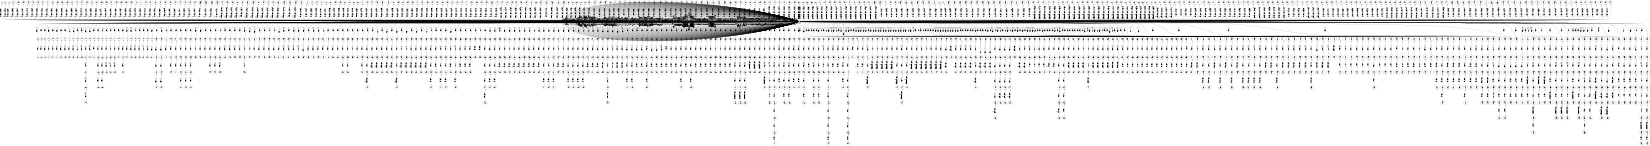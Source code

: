 digraph FST {
rankdir = LR;
size = "8.5,11";
label = "";
center = 1;
orientation = Landscape;
ranksep = "0.4";
nodesep = "0.25";
0 [label = "0", shape = circle, style = bold, fontsize = 14]
	0 -> 0 [label = "a:a/-0.27632", fontsize = 14];
	0 -> 0 [label = "a:、/-0.53146", fontsize = 14];
	0 -> 1 [label = "a:<eps>/-0.31884", fontsize = 14];
	0 -> 0 [label = "a:た/-0.4067", fontsize = 14];
	0 -> 0 [label = "a:その/-0.33499", fontsize = 14];
	0 -> 0 [label = "a:は/-0.45571", fontsize = 14];
	0 -> 4 [label = "a:<eps>/-0.39478", fontsize = 14];
	0 -> 0 [label = "a:また/-0.28764", fontsize = 14];
	0 -> 7 [label = "a:<eps>/-0.33191", fontsize = 14];
	0 -> 0 [label = "a:さらに/-0.27717", fontsize = 14];
	0 -> 0 [label = "a:する/-0.4215", fontsize = 14];
	0 -> 0 [label = "a:る/-0.33829", fontsize = 14];
	0 -> 0 [label = "a:１/-0.33059", fontsize = 14];
	0 -> 0 [label = "a:ａ/-0.36908", fontsize = 14];
	0 -> 0 [label = "a:半/-0.29268", fontsize = 14];
	0 -> 247 [label = "a:<eps>/-0.32585", fontsize = 14];
	0 -> 252 [label = "a:<eps>/-0.39704", fontsize = 14];
	0 -> 256 [label = "a:<eps>/-0.47604", fontsize = 14];
	0 -> 260 [label = "a:<eps>/-0.40115", fontsize = 14];
	0 -> 264 [label = "a:<eps>/-0.45639", fontsize = 14];
	0 -> 268 [label = "a:<eps>/-0.28158", fontsize = 14];
	0 -> 272 [label = "a:<eps>/-0.42188", fontsize = 14];
	0 -> 277 [label = "a:<eps>/-0.4153", fontsize = 14];
	0 -> 281 [label = "a:<eps>/-0.43576", fontsize = 14];
	0 -> 285 [label = "a:<eps>/-0.34561", fontsize = 14];
	0 -> 289 [label = "a:<eps>/-0.37825", fontsize = 14];
	0 -> 293 [label = "a:<eps>/-0.35777", fontsize = 14];
	0 -> 297 [label = "a:<eps>/-0.36538", fontsize = 14];
	0 -> 714 [label = "a:<eps>/-0.3649", fontsize = 14];
	0 -> 719 [label = "a:<eps>/-0.57715", fontsize = 14];
	0 -> 723 [label = "a:<eps>/-0.12797", fontsize = 14];
	0 -> 727 [label = "a:<eps>/-0.26998", fontsize = 14];
	0 -> 731 [label = "a:<eps>/-0.36878", fontsize = 14];
	0 -> 735 [label = "a:<eps>/-0.4497", fontsize = 14];
	0 -> 739 [label = "a:<eps>/-0.43779", fontsize = 14];
	0 -> 744 [label = "a:<eps>/-0.42201", fontsize = 14];
	0 -> 750 [label = "a:<eps>/-0.16367", fontsize = 14];
	0 -> 755 [label = "a:<eps>/-0.41854", fontsize = 14];
	0 -> 759 [label = "a:<eps>/-0.32848", fontsize = 14];
	0 -> 763 [label = "a:<eps>/-0.39416", fontsize = 14];
	0 -> 767 [label = "a:<eps>/-0.32445", fontsize = 14];
	0 -> 771 [label = "a:<eps>/-0.33342", fontsize = 14];
	0 -> 775 [label = "a:<eps>/-0.10718", fontsize = 14];
	0 -> 779 [label = "a:<eps>/-0.1856", fontsize = 14];
	0 -> 897 [label = "a:<eps>/-0.44246", fontsize = 14];
	0 -> 901 [label = "a:<eps>/-0.33821", fontsize = 14];
	0 -> 905 [label = "a:<eps>/-0.050849", fontsize = 14];
	0 -> 909 [label = "a:<eps>/-0.40507", fontsize = 14];
	0 -> 913 [label = "a:<eps>/-0.32604", fontsize = 14];
	0 -> 918 [label = "a:<eps>/-0.4217", fontsize = 14];
	0 -> 922 [label = "a:<eps>/-0.38922", fontsize = 14];
	0 -> 926 [label = "a:<eps>/-0.18044", fontsize = 14];
	0 -> 930 [label = "a:<eps>/-0.28241", fontsize = 14];
	0 -> 1353 [label = "a:<eps>/0.19216", fontsize = 14];
	0 -> 1359 [label = "a:<eps>/-0.2475", fontsize = 14];
	0 -> 1366 [label = "a:<eps>/-0.24368", fontsize = 14];
	0 -> 1373 [label = "a:<eps>/0.14647", fontsize = 14];
	0 -> 0 [label = "shaft:軸/-0.678", fontsize = 14];
	0 -> 0 [label = "shaft:シャフト/-0.62856", fontsize = 14];
	0 -> 0 [label = "shaft:軸部/-0.32411", fontsize = 14];
	0 -> 0 [label = "shaft:車軸/-0.18754", fontsize = 14];
	0 -> 0 [label = "shaft:ウシャフト/-0.35152", fontsize = 14];
	0 -> 0 [label = "shaft:機軸/-0.23662", fontsize = 14];
	0 -> 324 [label = "shaft:<eps>/-0.31506", fontsize = 14];
	0 -> 329 [label = "shaft:<eps>/-0.10065", fontsize = 14];
	0 -> 333 [label = "shaft:<eps>/-0.19202", fontsize = 14];
	0 -> 337 [label = "shaft:<eps>/-0.19548", fontsize = 14];
	0 -> 320 [label = "shaft:<eps>/-0.3374", fontsize = 14];
	0 -> 1180 [label = "shaft:<eps>/-0.43617", fontsize = 14];
	0 -> 1185 [label = "shaft:<eps>/-0.26673", fontsize = 14];
	0 -> 301 [label = "shaft:<eps>/-0.32874", fontsize = 14];
	0 -> 306 [label = "shaft:<eps>/-0.42297", fontsize = 14];
	0 -> 310 [label = "shaft:<eps>/-0.34151", fontsize = 14];
	0 -> 315 [label = "shaft:<eps>/-0.34369", fontsize = 14];
	0 -> 1191 [label = "shaft:<eps>/-0.30831", fontsize = 14];
	0 -> 1196 [label = "shaft:<eps>/-0.18703", fontsize = 14];
	0 -> 1201 [label = "shaft:<eps>/-0.2278", fontsize = 14];
	0 -> 1206 [label = "shaft:<eps>/-0.13925", fontsize = 14];
	0 -> 1212 [label = "of:<eps>/-0.21033", fontsize = 14];
	0 -> 1217 [label = "of:<eps>/-0.18009", fontsize = 14];
	0 -> 341 [label = "of:<eps>/-0.53235", fontsize = 14];
	0 -> 344 [label = "of:<eps>/0.027535", fontsize = 14];
	0 -> 347 [label = "of:<eps>/-0.14201", fontsize = 14];
	0 -> 0 [label = "of:を/-0.38236", fontsize = 14];
	0 -> 0 [label = "of:が/-0.23188", fontsize = 14];
	0 -> 0 [label = "of:も/0.068829", fontsize = 14];
	0 -> 10 [label = "of:<eps>/-0.19877", fontsize = 14];
	0 -> 0 [label = "of:に/-0.19756", fontsize = 14];
	0 -> 0 [label = "of:は/-0.039741", fontsize = 14];
	0 -> 0 [label = "of:の/-0.61023", fontsize = 14];
	0 -> 19 [label = "the:<eps>/-0.43285", fontsize = 14];
	0 -> 358 [label = "the:<eps>/-0.34913", fontsize = 14];
	0 -> 363 [label = "the:<eps>/-0.13585", fontsize = 14];
	0 -> 0 [label = "the:尚/-0.22102", fontsize = 14];
	0 -> 0 [label = "the:各/-0.23004", fontsize = 14];
	0 -> 0 [label = "the:本/-0.2343", fontsize = 14];
	0 -> 0 [label = "the:ア/-0.21137", fontsize = 14];
	0 -> 0 [label = "the:する/-0.24789", fontsize = 14];
	0 -> 0 [label = "the:前記/-0.39973", fontsize = 14];
	0 -> 0 [label = "the:この/-0.36216", fontsize = 14];
	0 -> 22 [label = "the:<eps>/-0.38489", fontsize = 14];
	0 -> 367 [label = "the:<eps>/-0.52112", fontsize = 14];
	0 -> 16 [label = "the:<eps>/-0.31222", fontsize = 14];
	0 -> 13 [label = "the:<eps>/-0.3569", fontsize = 14];
	0 -> 0 [label = "the:は/-0.3999", fontsize = 14];
	0 -> 0 [label = "the:の/-0.46103", fontsize = 14];
	0 -> 0 [label = "the:その/-0.31193", fontsize = 14];
	0 -> 0 [label = "the:（/-0.22286", fontsize = 14];
	0 -> 0 [label = "the:た/-0.31363", fontsize = 14];
	0 -> 0 [label = "the:、/-0.56087", fontsize = 14];
	0 -> 371 [label = "the:<eps>/-0.49451", fontsize = 14];
	0 -> 375 [label = "the:<eps>/0.16504", fontsize = 14];
	0 -> 379 [label = "the:<eps>/-0.0872", fontsize = 14];
	0 -> 383 [label = "the:<eps>/-0.28911", fontsize = 14];
	0 -> 1222 [label = "the:<eps>/-0.12569", fontsize = 14];
	0 -> 1228 [label = "the:<eps>/-0.13511", fontsize = 14];
	0 -> 387 [label = "the:<eps>/-0.23955", fontsize = 14];
	0 -> 353 [label = "the:<eps>/-0.32341", fontsize = 14];
	0 -> 391 [label = "the:<eps>/-0.34331", fontsize = 14];
	0 -> 395 [label = "the:<eps>/-0.3381", fontsize = 14];
	0 -> 399 [label = "the:<eps>/0.39231", fontsize = 14];
	0 -> 404 [label = "the:<eps>/-0.36262", fontsize = 14];
	0 -> 409 [label = "the:<eps>/-0.42375", fontsize = 14];
	0 -> 450 [label = "the:<eps>/-0.22337", fontsize = 14];
	0 -> 446 [label = "the:<eps>/-0.30232", fontsize = 14];
	0 -> 442 [label = "the:<eps>/-0.24628", fontsize = 14];
	0 -> 437 [label = "the:<eps>/-0.31251", fontsize = 14];
	0 -> 432 [label = "the:<eps>/-0.34274", fontsize = 14];
	0 -> 427 [label = "the:<eps>/-0.31697", fontsize = 14];
	0 -> 422 [label = "the:<eps>/-0.34721", fontsize = 14];
	0 -> 418 [label = "the:<eps>/-0.25718", fontsize = 14];
	0 -> 414 [label = "the:<eps>/-0.37878", fontsize = 14];
	0 -> 454 [label = "ac:<eps>/-0.34701", fontsize = 14];
	0 -> 458 [label = "ac:<eps>/-0.34715", fontsize = 14];
	0 -> 464 [label = "ac:<eps>/-0.37848", fontsize = 14];
	0 -> 468 [label = "ac:<eps>/-0.33175", fontsize = 14];
	0 -> 0 [label = "ac:加算/0.24866", fontsize = 14];
	0 -> 1234 [label = "ac:<eps>/-0.10746", fontsize = 14];
	0 -> 0 [label = "ac:車両/0.11202", fontsize = 14];
	0 -> 0 [label = "ac:交番/-0.10519", fontsize = 14];
	0 -> 0 [label = "ac:交流/-0.62505", fontsize = 14];
	0 -> 0 [label = "ac:ａｃ/-0.64448", fontsize = 14];
	0 -> 0 [label = "ac:ac/-0.18887", fontsize = 14];
	0 -> 0 [label = "ac:すなわち/0.36546", fontsize = 14];
	0 -> 472 [label = "ac:<eps>/-0.23785", fontsize = 14];
	0 -> 476 [label = "motor:<eps>/-0.44793", fontsize = 14];
	0 -> 481 [label = "motor:<eps>/-0.42179", fontsize = 14];
	0 -> 486 [label = "motor:<eps>/-0.24039", fontsize = 14];
	0 -> 0 [label = "motor:電動/-0.28364", fontsize = 14];
	0 -> 494 [label = "motor:<eps>/-0.22981", fontsize = 14];
	0 -> 499 [label = "motor:<eps>/-0.42445", fontsize = 14];
	0 -> 503 [label = "motor:<eps>/0.10328", fontsize = 14];
	0 -> 507 [label = "motor:<eps>/-0.34097", fontsize = 14];
	0 -> 25 [label = "motor:<eps>/-0.38098", fontsize = 14];
	0 -> 1240 [label = "motor:<eps>/-0.23724", fontsize = 14];
	0 -> 1247 [label = "motor:<eps>/-0.276", fontsize = 14];
	0 -> 1254 [label = "motor:<eps>/-0.30055", fontsize = 14];
	0 -> 1260 [label = "motor:<eps>/-0.32189", fontsize = 14];
	0 -> 1266 [label = "motor:<eps>/-0.24795", fontsize = 14];
	0 -> 0 [label = "motor:機/-0.23255", fontsize = 14];
	0 -> 28 [label = "motor:<eps>/-0.38807", fontsize = 14];
	0 -> 0 [label = "motor:モータ/-0.74061", fontsize = 14];
	0 -> 31 [label = "motor:<eps>/-0.44361", fontsize = 14];
	0 -> 0 [label = "motor:動機/-0.27523", fontsize = 14];
	0 -> 0 [label = "motor:モータジェ/-0.32619", fontsize = 14];
	0 -> 0 [label = "motor:電動機/-0.40517", fontsize = 14];
	0 -> 0 [label = "motor:モーター/-0.51673", fontsize = 14];
	0 -> 43 [label = "motor:<eps>/-0.39936", fontsize = 14];
	0 -> 37 [label = "motor:<eps>/-0.47302", fontsize = 14];
	0 -> 34 [label = "motor:<eps>/-0.3976", fontsize = 14];
	0 -> 490 [label = "motor:<eps>/-0.632", fontsize = 14];
	0 -> 1412 [label = "5:<eps>/-0.23243", fontsize = 14];
	0 -> 565 [label = "5:<eps>/0.22267", fontsize = 14];
	0 -> 1403 [label = "5:<eps>/-0.078381", fontsize = 14];
	0 -> 46 [label = "5:<eps>/-0.33411", fontsize = 14];
	0 -> 0 [label = "5:5/-0.33584", fontsize = 14];
	0 -> 0 [label = "5:〜/0.21858", fontsize = 14];
	0 -> 0 [label = "5:９/0.17286", fontsize = 14];
	0 -> 511 [label = "5:<eps>/0.10858", fontsize = 14];
	0 -> 515 [label = "5:<eps>/0.089995", fontsize = 14];
	0 -> 561 [label = "5:<eps>/0.1724", fontsize = 14];
	0 -> 557 [label = "5:<eps>/0.061343", fontsize = 14];
	0 -> 553 [label = "5:<eps>/0.2283", fontsize = 14];
	0 -> 549 [label = "5:<eps>/0.089967", fontsize = 14];
	0 -> 545 [label = "5:<eps>/-0.43857", fontsize = 14];
	0 -> 541 [label = "5:<eps>/-0.52562", fontsize = 14];
	0 -> 1292 [label = "5:<eps>/-0.28458", fontsize = 14];
	0 -> 1286 [label = "5:<eps>/-0.13751", fontsize = 14];
	0 -> 1278 [label = "5:<eps>/-0.45612", fontsize = 14];
	0 -> 1272 [label = "5:<eps>/-0.29218", fontsize = 14];
	0 -> 0 [label = "5:１０/0.23228", fontsize = 14];
	0 -> 0 [label = "5:５/-0.71944", fontsize = 14];
	0 -> 0 [label = "5:３/-0.013966", fontsize = 14];
	0 -> 0 [label = "5:２/0.099212", fontsize = 14];
	0 -> 0 [label = "5:４/0.06344", fontsize = 14];
	0 -> 0 [label = "5:６/0.12663", fontsize = 14];
	0 -> 0 [label = "5:１５/0.19957", fontsize = 14];
	0 -> 537 [label = "5:<eps>/-0.12897", fontsize = 14];
	0 -> 532 [label = "5:<eps>/-0.39649", fontsize = 14];
	0 -> 528 [label = "5:<eps>/0.020449", fontsize = 14];
	0 -> 523 [label = "5:<eps>/-0.29914", fontsize = 14];
	0 -> 519 [label = "5:<eps>/-0.61322", fontsize = 14];
	0 -> 0 [label = "is:あ/-0.039107", fontsize = 14];
	0 -> 0 [label = "is:を/-0.5021", fontsize = 14];
	0 -> 0 [label = "is:れ/-0.27942", fontsize = 14];
	0 -> 0 [label = "is:が/-0.59235", fontsize = 14];
	0 -> 0 [label = "is:も/-0.11893", fontsize = 14];
	0 -> 0 [label = "is:に/-0.060866", fontsize = 14];
	0 -> 0 [label = "is:は/-0.57102", fontsize = 14];
	0 -> 0 [label = "is:の/0.052175", fontsize = 14];
	0 -> 1298 [label = "is:<eps>/0.20414", fontsize = 14];
	0 -> 1304 [label = "is:<eps>/-0.39909", fontsize = 14];
	0 -> 1311 [label = "is:<eps>/-0.07032", fontsize = 14];
	0 -> 1318 [label = "is:<eps>/-0.31165", fontsize = 14];
	0 -> 1325 [label = "is:<eps>/-0.18427", fontsize = 14];
	0 -> 1331 [label = "is:<eps>/-0.25238", fontsize = 14];
	0 -> 569 [label = "is:<eps>/-0.36163", fontsize = 14];
	0 -> 575 [label = "is:<eps>/-0.32831", fontsize = 14];
	0 -> 581 [label = "is:<eps>/-0.57175", fontsize = 14];
	0 -> 587 [label = "is:<eps>/-0.1818", fontsize = 14];
	0 -> 591 [label = "is:<eps>/-0.08736", fontsize = 14];
	0 -> 595 [label = "is:<eps>/-0.37772", fontsize = 14];
	0 -> 599 [label = "is:<eps>/-0.49994", fontsize = 14];
	0 -> 604 [label = "connected:<eps>/-0.34665", fontsize = 14];
	0 -> 610 [label = "connected:<eps>/-0.47305", fontsize = 14];
	0 -> 619 [label = "connected:<eps>/-0.23478", fontsize = 14];
	0 -> 624 [label = "connected:<eps>/-0.36185", fontsize = 14];
	0 -> 630 [label = "connected:<eps>/-0.24239", fontsize = 14];
	0 -> 636 [label = "connected:<eps>/-0.3125", fontsize = 14];
	0 -> 49 [label = "connected:<eps>/-0.29864", fontsize = 14];
	0 -> 54 [label = "connected:<eps>/-0.25504", fontsize = 14];
	0 -> 0 [label = "connected:それぞれ/0.041963", fontsize = 14];
	0 -> 0 [label = "connected:連結/-0.35307", fontsize = 14];
	0 -> 59 [label = "connected:<eps>/-0.45878", fontsize = 14];
	0 -> 0 [label = "connected:結合/-0.21514", fontsize = 14];
	0 -> 63 [label = "connected:<eps>/-0.25831", fontsize = 14];
	0 -> 0 [label = "connected:接続/-0.57879", fontsize = 14];
	0 -> 67 [label = "connected:<eps>/-0.73566", fontsize = 14];
	0 -> 641 [label = "connected:<eps>/-0.38473", fontsize = 14];
	0 -> 646 [label = "connected:<eps>/-0.64182", fontsize = 14];
	0 -> 652 [label = "connected:<eps>/-0.14575", fontsize = 14];
	0 -> 656 [label = "connected:<eps>/-0.32812", fontsize = 14];
	0 -> 662 [label = "connected:<eps>/-0.16077", fontsize = 14];
	0 -> 668 [label = "connected:<eps>/-0.1214", fontsize = 14];
	0 -> 672 [label = "connected:<eps>/-0.44835", fontsize = 14];
	0 -> 681 [label = "connected:<eps>/-0.30515", fontsize = 14];
	0 -> 685 [label = "connected:<eps>/-0.27486", fontsize = 14];
	0 -> 689 [label = "connected:<eps>/-0.41046", fontsize = 14];
	0 -> 694 [label = "connected:<eps>/-0.44666", fontsize = 14];
	0 -> 0 [label = "connected:れ/-0.22385", fontsize = 14];
	0 -> 1338 [label = "connected:<eps>/-0.34478", fontsize = 14];
	0 -> 1346 [label = "connected:<eps>/-0.22283", fontsize = 14];
	0 -> 0 [label = "connected:導通/-0.06655", fontsize = 14];
	0 -> 0 [label = "to:れ/-0.16001", fontsize = 14];
	0 -> 710 [label = "to:<eps>/-0.1581", fontsize = 14];
	0 -> 706 [label = "to:<eps>/-0.2395", fontsize = 14];
	0 -> 703 [label = "to:<eps>/-0.11116", fontsize = 14];
	0 -> 1096 [label = "to:<eps>/-0.22549", fontsize = 14];
	0 -> 1091 [label = "to:<eps>/-0.24938", fontsize = 14];
	0 -> 1087 [label = "to:<eps>/-0.22351", fontsize = 14];
	0 -> 1083 [label = "to:<eps>/-0.35945", fontsize = 14];
	0 -> 1079 [label = "to:<eps>/-0.2569", fontsize = 14];
	0 -> 1075 [label = "to:<eps>/-0.20219", fontsize = 14];
	0 -> 1071 [label = "to:<eps>/0.40882", fontsize = 14];
	0 -> 0 [label = "to:と/-0.16568", fontsize = 14];
	0 -> 0 [label = "to:し/-0.30047", fontsize = 14];
	0 -> 0 [label = "to:する/-0.23953", fontsize = 14];
	0 -> 0 [label = "to:に/-0.55959", fontsize = 14];
	0 -> 71 [label = "to:<eps>/-0.29564", fontsize = 14];
	0 -> 74 [label = "to:<eps>/-0.31832", fontsize = 14];
	0 -> 0 [label = "to:が/-0.10491", fontsize = 14];
	0 -> 0 [label = "to:を/-0.39775", fontsize = 14];
	0 -> 0 [label = "to:へ/-0.43565", fontsize = 14];
	0 -> 1066 [label = "to:<eps>/-0.37909", fontsize = 14];
	0 -> 0 [label = "to:項/-0.12919", fontsize = 14];
	0 -> 0 [label = "to:対/-0.19348", fontsize = 14];
	0 -> 0 [label = "to:〜/-0.48595", fontsize = 14];
	0 -> 1062 [label = "to:<eps>/-0.26999", fontsize = 14];
	0 -> 1058 [label = "to:<eps>/0.12885", fontsize = 14];
	0 -> 1053 [label = "to:<eps>/-0.19066", fontsize = 14];
	0 -> 1048 [label = "to:<eps>/-0.28419", fontsize = 14];
	0 -> 1043 [label = "to:<eps>/-0.31787", fontsize = 14];
	0 -> 1038 [label = "to:<eps>/-0.2125", fontsize = 14];
	0 -> 1034 [label = "to:<eps>/-0.46786", fontsize = 14];
	0 -> 1029 [label = "to:<eps>/0.10926", fontsize = 14];
	0 -> 1025 [label = "to:<eps>/0.097051", fontsize = 14];
	0 -> 1020 [label = "to:<eps>/-0.23777", fontsize = 14];
	0 -> 1016 [label = "to:<eps>/-0.23477", fontsize = 14];
	0 -> 1011 [label = "to:<eps>/-0.33993", fontsize = 14];
	0 -> 1006 [label = "to:<eps>/-0.2677", fontsize = 14];
	0 -> 1002 [label = "to:<eps>/-0.23083", fontsize = 14];
	0 -> 998 [label = "to:<eps>/-0.046381", fontsize = 14];
	0 -> 0 [label = "to:乃至/-0.34452", fontsize = 14];
	0 -> 0 [label = "differential:平衡/-0.038017", fontsize = 14];
	0 -> 842 [label = "differential:<eps>/-0.45235", fontsize = 14];
	0 -> 815 [label = "differential:<eps>/-0.47446", fontsize = 14];
	0 -> 811 [label = "differential:<eps>/-0.17596", fontsize = 14];
	0 -> 806 [label = "differential:<eps>/-0.37064", fontsize = 14];
	0 -> 802 [label = "differential:<eps>/-0.39596", fontsize = 14];
	0 -> 798 [label = "differential:<eps>/-0.55646", fontsize = 14];
	0 -> 794 [label = "differential:<eps>/0.11503", fontsize = 14];
	0 -> 790 [label = "differential:<eps>/-0.046848", fontsize = 14];
	0 -> 787 [label = "differential:<eps>/0.022731", fontsize = 14];
	0 -> 783 [label = "differential:<eps>/-0.26691", fontsize = 14];
	0 -> 823 [label = "differential:<eps>/-0.48007", fontsize = 14];
	0 -> 819 [label = "differential:<eps>/-0.38533", fontsize = 14];
	0 -> 855 [label = "differential:<eps>/0.17137", fontsize = 14];
	0 -> 851 [label = "differential:<eps>/-0.33506", fontsize = 14];
	0 -> 848 [label = "differential:<eps>/-0.17221", fontsize = 14];
	0 -> 78 [label = "differential:<eps>/-0.39766", fontsize = 14];
	0 -> 836 [label = "differential:<eps>/-0.41121", fontsize = 14];
	0 -> 830 [label = "differential:<eps>/0.19032", fontsize = 14];
	0 -> 0 [label = "differential:入力/0.28642", fontsize = 14];
	0 -> 0 [label = "differential:差動/-0.72333", fontsize = 14];
	0 -> 81 [label = "differential:<eps>/-0.38746", fontsize = 14];
	0 -> 0 [label = "differential:デフ/-0.35253", fontsize = 14];
	0 -> 104 [label = "differential:<eps>/-0.40271", fontsize = 14];
	0 -> 99 [label = "differential:<eps>/-0.39386", fontsize = 14];
	0 -> 96 [label = "differential:<eps>/-0.35462", fontsize = 14];
	0 -> 0 [label = "differential:ディファレンシャル/-0.33225", fontsize = 14];
	0 -> 93 [label = "differential:<eps>/-0.31341", fontsize = 14];
	0 -> 0 [label = "differential:微分/-0.46719", fontsize = 14];
	0 -> 90 [label = "differential:<eps>/-0.31598", fontsize = 14];
	0 -> 87 [label = "differential:<eps>/-0.24083", fontsize = 14];
	0 -> 0 [label = "differential:差分/-0.41609", fontsize = 14];
	0 -> 0 [label = "differential:偏差/-0.21908", fontsize = 14];
	0 -> 0 [label = "differential:誤差/0.057046", fontsize = 14];
	0 -> 0 [label = "differential:差/-0.36224", fontsize = 14];
	0 -> 84 [label = "differential:<eps>/-0.56897", fontsize = 14];
	0 -> 871 [label = "gear:<eps>/-0.50133", fontsize = 14];
	0 -> 0 [label = "gear:装置/0.19323", fontsize = 14];
	0 -> 0 [label = "gear:変速/-0.26636", fontsize = 14];
	0 -> 0 [label = "gear:伝達/0.040039", fontsize = 14];
	0 -> 0 [label = "gear:歯車/-0.62622", fontsize = 14];
	0 -> 0 [label = "gear:ギヤ/-0.67735", fontsize = 14];
	0 -> 0 [label = "gear:ギア/-0.64613", fontsize = 14];
	0 -> 0 [label = "gear:舵角/-0.069904", fontsize = 14];
	0 -> 0 [label = "gear:ギアボックス/-0.23498", fontsize = 14];
	0 -> 859 [label = "gear:<eps>/-0.37231", fontsize = 14];
	0 -> 863 [label = "gear:<eps>/-0.40679", fontsize = 14];
	0 -> 867 [label = "gear:<eps>/-0.19176", fontsize = 14];
	0 -> 0 [label = "7:rp/-0.26428", fontsize = 14];
	0 -> 875 [label = "7:<eps>/0.41507", fontsize = 14];
	0 -> 879 [label = "7:<eps>/0.019", fontsize = 14];
	0 -> 883 [label = "7:<eps>/-0.4658", fontsize = 14];
	0 -> 0 [label = "7:７/-0.73016", fontsize = 14];
	0 -> 0 [label = "7:示/0.32415", fontsize = 14];
	0 -> 0 [label = "7:６/-0.046094", fontsize = 14];
	0 -> 0 [label = "7:す/0.32968", fontsize = 14];
	0 -> 0 [label = "7:３/0.20565", fontsize = 14];
	0 -> 0 [label = "7:５/0.086333", fontsize = 14];
	0 -> 0 [label = "7:９/0.16304", fontsize = 14];
	0 -> 109 [label = "7:<eps>/0.24028", fontsize = 14];
	0 -> 0 [label = "7:7/-0.33054", fontsize = 14];
	0 -> 144 [label = "via:<eps>/-0.61699", fontsize = 14];
	0 -> 148 [label = "via:<eps>/-0.25176", fontsize = 14];
	0 -> 0 [label = "via:経由/-0.28062", fontsize = 14];
	0 -> 152 [label = "via:<eps>/-0.37133", fontsize = 14];
	0 -> 0 [label = "via:ビア/-0.47292", fontsize = 14];
	0 -> 0 [label = "via:バイヤ/-0.25561", fontsize = 14];
	0 -> 0 [label = "via:バイ/-0.3482", fontsize = 14];
	0 -> 0 [label = "via:ヴィ/-0.36943", fontsize = 14];
	0 -> 141 [label = "via:<eps>/-0.34993", fontsize = 14];
	0 -> 0 [label = "via:接続/0.11133", fontsize = 14];
	0 -> 138 [label = "via:<eps>/-0.12104", fontsize = 14];
	0 -> 135 [label = "via:<eps>/-0.32402", fontsize = 14];
	0 -> 130 [label = "via:<eps>/-0.31832", fontsize = 14];
	0 -> 125 [label = "via:<eps>/-0.34302", fontsize = 14];
	0 -> 120 [label = "via:<eps>/-0.77201", fontsize = 14];
	0 -> 116 [label = "via:<eps>/-0.49935", fontsize = 14];
	0 -> 890 [label = "via:<eps>/-0.42798", fontsize = 14];
	0 -> 112 [label = "via:<eps>/-0.38598", fontsize = 14];
	0 -> 0 [label = "via:よ/-0.016084", fontsize = 14];
	0 -> 0 [label = "via:を/-0.13427", fontsize = 14];
	0 -> 0 [label = "speed:高速/-0.34091", fontsize = 14];
	0 -> 0 [label = "speed:数/-0.42533", fontsize = 14];
	0 -> 0 [label = "speed:回転/-0.072742", fontsize = 14];
	0 -> 156 [label = "speed:<eps>/-0.30864", fontsize = 14];
	0 -> 0 [label = "speed:速度/-0.66507", fontsize = 14];
	0 -> 0 [label = "speed:スピード/-0.43498", fontsize = 14];
	0 -> 0 [label = "speed:速/-0.37537", fontsize = 14];
	0 -> 0 [label = "speed:変速/-0.23265", fontsize = 14];
	0 -> 0 [label = "speed:車速/-0.39305", fontsize = 14];
	0 -> 0 [label = "speed:段/0.067474", fontsize = 14];
	0 -> 0 [label = "speed:低速/-0.25494", fontsize = 14];
	0 -> 934 [label = "speed:<eps>/-0.041106", fontsize = 14];
	0 -> 0 [label = "speed:減速/-0.19972", fontsize = 14];
	0 -> 938 [label = "speed:<eps>/-0.23612", fontsize = 14];
	0 -> 165 [label = "reducer:<eps>/-0.38903", fontsize = 14];
	0 -> 168 [label = "reducer:<eps>/-0.24189", fontsize = 14];
	0 -> 162 [label = "reducer:<eps>/-0.39544", fontsize = 14];
	0 -> 0 [label = "reducer:減速/-0.19837", fontsize = 14];
	0 -> 159 [label = "reducer:<eps>/-0.1291", fontsize = 14];
	0 -> 175 [label = "or:<eps>/-0.44273", fontsize = 14];
	0 -> 0 [label = "or:（/0.042917", fontsize = 14];
	0 -> 0 [label = "or:は/-0.1629", fontsize = 14];
	0 -> 0 [label = "or:また/-0.37434", fontsize = 14];
	0 -> 178 [label = "or:<eps>/-0.40386", fontsize = 14];
	0 -> 0 [label = "or:，/-0.065083", fontsize = 14];
	0 -> 0 [label = "or:又/-0.49222", fontsize = 14];
	0 -> 181 [label = "or:<eps>/-0.49465", fontsize = 14];
	0 -> 0 [label = "or:乃至/-0.035285", fontsize = 14];
	0 -> 0 [label = "or:など/-0.18722", fontsize = 14];
	0 -> 0 [label = "or:等/-0.21017", fontsize = 14];
	0 -> 0 [label = "or:や/-0.49173", fontsize = 14];
	0 -> 0 [label = "or:或いは/-0.44208", fontsize = 14];
	0 -> 0 [label = "or:いし/-0.26946", fontsize = 14];
	0 -> 0 [label = "or:あるいは/-0.51215", fontsize = 14];
	0 -> 0 [label = "or:ｏｒ/-0.41052", fontsize = 14];
	0 -> 0 [label = "or:か/-0.29984", fontsize = 14];
	0 -> 0 [label = "or:もしくは/-0.42813", fontsize = 14];
	0 -> 0 [label = "or:／/0.0053898", fontsize = 14];
	0 -> 0 [label = "or:たり/-0.33187", fontsize = 14];
	0 -> 0 [label = "or:若しくは/-0.31853", fontsize = 14];
	0 -> 0 [label = "or:、/-0.059994", fontsize = 14];
	0 -> 172 [label = "or:<eps>/-0.35805", fontsize = 14];
	0 -> 0 [label = "gears:装置/0.31501", fontsize = 14];
	0 -> 0 [label = "gears:速/0.15634", fontsize = 14];
	0 -> 0 [label = "gears:機/-0.064706", fontsize = 14];
	0 -> 0 [label = "gears:シャル/-0.21004", fontsize = 14];
	0 -> 0 [label = "gears:介/0.28003", fontsize = 14];
	0 -> 0 [label = "gears:歯/0.057462", fontsize = 14];
	0 -> 0 [label = "gears:歯車/-0.49975", fontsize = 14];
	0 -> 0 [label = "gears:ら/0.33965", fontsize = 14];
	0 -> 0 [label = "gears:（/0.53709", fontsize = 14];
	0 -> 942 [label = "gears:<eps>/-0.11159", fontsize = 14];
	0 -> 0 [label = "gears:ギヤ/-0.47404", fontsize = 14];
	0 -> 0 [label = "gears:ギア/-0.46285", fontsize = 14];
	0 -> 184 [label = "gears:<eps>/-0.19619", fontsize = 14];
	0 -> 187 [label = "gears:<eps>/-0.19927", fontsize = 14];
	0 -> 962 [label = "6:<eps>/-0.27033", fontsize = 14];
	0 -> 966 [label = "6:<eps>/-0.1173", fontsize = 14];
	0 -> 970 [label = "6:<eps>/-0.37565", fontsize = 14];
	0 -> 974 [label = "6:<eps>/-0.35819", fontsize = 14];
	0 -> 978 [label = "6:<eps>/-0.63387", fontsize = 14];
	0 -> 982 [label = "6:<eps>/-0.49039", fontsize = 14];
	0 -> 986 [label = "6:<eps>/-0.055998", fontsize = 14];
	0 -> 990 [label = "6:<eps>/-0.043965", fontsize = 14];
	0 -> 994 [label = "6:<eps>/-0.24793", fontsize = 14];
	0 -> 946 [label = "6:<eps>/0.29345", fontsize = 14];
	0 -> 950 [label = "6:<eps>/0.046323", fontsize = 14];
	0 -> 954 [label = "6:<eps>/0.041088", fontsize = 14];
	0 -> 958 [label = "6:<eps>/-0.42423", fontsize = 14];
	0 -> 0 [label = "6:５/-0.022864", fontsize = 14];
	0 -> 0 [label = "6:6/-0.24422", fontsize = 14];
	0 -> 0 [label = "6:７/0.10246", fontsize = 14];
	0 -> 0 [label = "6:１１/0.24596", fontsize = 14];
	0 -> 0 [label = "6:６/-0.72502", fontsize = 14];
	0 -> 0 [label = "6:４/0.019768", fontsize = 14];
	0 -> 190 [label = "drive:<eps>/-0.35204", fontsize = 14];
	0 -> 0 [label = "drive:装置/-0.077344", fontsize = 14];
	0 -> 0 [label = "drive:回転/-0.021934", fontsize = 14];
	0 -> 0 [label = "drive:駆動/-0.66482", fontsize = 14];
	0 -> 193 [label = "drive:<eps>/-0.30965", fontsize = 14];
	0 -> 196 [label = "drive:<eps>/-0.31984", fontsize = 14];
	0 -> 199 [label = "drive:<eps>/-0.32719", fontsize = 14];
	0 -> 202 [label = "drive:<eps>/-0.30219", fontsize = 14];
	0 -> 0 [label = "drive:運転/0.0098653", fontsize = 14];
	0 -> 0 [label = "drive:起動/-0.095953", fontsize = 14];
	0 -> 0 [label = "drive:ドライブ/-0.59548", fontsize = 14];
	0 -> 205 [label = "drive:<eps>/-0.37705", fontsize = 14];
	0 -> 0 [label = "drive:走行/-0.11383", fontsize = 14];
	0 -> 1100 [label = "drive:<eps>/-0.19237", fontsize = 14];
	0 -> 1104 [label = "drive:<eps>/-0.1911", fontsize = 14];
	0 -> 1108 [label = "drive:<eps>/-0.31452", fontsize = 14];
	0 -> 0 [label = "drive:ライブ/-0.4016", fontsize = 14];
	0 -> 0 [label = "drive:ｄｒｉｖｅ/-0.23728", fontsize = 14];
	0 -> 211 [label = "drive:<eps>/-0.31513", fontsize = 14];
	0 -> 208 [label = "drive:<eps>/-0.091177", fontsize = 14];
	0 -> 0 [label = "wheels:駆動輪/-0.33303", fontsize = 14];
	0 -> 0 [label = "wheels:タイヤ/-0.065005", fontsize = 14];
	0 -> 0 [label = "wheels:車/0.2476", fontsize = 14];
	0 -> 0 [label = "wheels:各車輪/-0.31194", fontsize = 14];
	0 -> 0 [label = "wheels:ホイール/-0.22789", fontsize = 14];
	0 -> 214 [label = "wheels:<eps>/-0.28832", fontsize = 14];
	0 -> 0 [label = "wheels:輪/-0.43095", fontsize = 14];
	0 -> 0 [label = "wheels:車輪/-0.5478", fontsize = 14];
	0 -> 1385 [label = "81:<eps>/-0.48893", fontsize = 14];
	0 -> 1379 [label = "81:<eps>/-0.42669", fontsize = 14];
	0 -> 0 [label = "81:８１/-0.73791", fontsize = 14];
	0 -> 0 [label = "81:81/-0.49106", fontsize = 14];
	0 -> 1131 [label = "81:<eps>/-0.26213", fontsize = 14];
	0 -> 1123 [label = "81:<eps>/-0.031217", fontsize = 14];
	0 -> 1119 [label = "81:<eps>/-0.59803", fontsize = 14];
	0 -> 1115 [label = "81:<eps>/-0.15377", fontsize = 14];
	0 -> 1111 [label = "81:<eps>/-0.45873", fontsize = 14];
	0 -> 1391 [label = "81:<eps>/-0.47559", fontsize = 14];
	0 -> 1397 [label = "81:<eps>/-0.12606", fontsize = 14];
	0 -> 1148 [label = "81:<eps>/-0.090528", fontsize = 14];
	0 -> 1144 [label = "81:<eps>/-0.57497", fontsize = 14];
	0 -> 1140 [label = "81:<eps>/-0.41266", fontsize = 14];
	0 -> 1127 [label = "81:<eps>/-0.37099", fontsize = 14];
	0 -> 1135 [label = "81:<eps>/-0.34784", fontsize = 14];
	0 -> 1176 [label = ",:<eps>/-0.20899", fontsize = 14];
	0 -> 1172 [label = ",:<eps>/-0.15862", fontsize = 14];
	0 -> 1168 [label = ",:<eps>/0.36569", fontsize = 14];
	0 -> 0 [label = ",:、/-0.60301", fontsize = 14];
	0 -> 0 [label = ",:で/-0.41565", fontsize = 14];
	0 -> 0 [label = ",:と/-0.27357", fontsize = 14];
	0 -> 0 [label = ",:に/-0.42948", fontsize = 14];
	0 -> 0 [label = ",:が/0.10803", fontsize = 14];
	0 -> 0 [label = ",:，/-0.41118", fontsize = 14];
	0 -> 1152 [label = ",:<eps>/-0.44312", fontsize = 14];
	0 -> 1156 [label = ",:<eps>/-0.54981", fontsize = 14];
	0 -> 1160 [label = ",:<eps>/-0.21089", fontsize = 14];
	0 -> 1164 [label = ",:<eps>/-0.50109", fontsize = 14];
	0 -> 0 [label = "82:７８/0.10164", fontsize = 14];
	0 -> 217 [label = "82:<eps>/-0.37214", fontsize = 14];
	0 -> 0 [label = "82:82/-0.4286", fontsize = 14];
	0 -> 0 [label = "82:８２/-0.74382", fontsize = 14];
	0 -> 233 [label = ".:<eps>/-0.40936", fontsize = 14];
	0 -> 0 [label = ".:る/-0.36042", fontsize = 14];
	0 -> 237 [label = ".:<eps>/-0.70148", fontsize = 14];
	0 -> 240 [label = ".:<eps>/-0.38263", fontsize = 14];
	0 -> 220 [label = ".:<eps>/-0.37591", fontsize = 14];
	0 -> 229 [label = ".:<eps>/-0.67686", fontsize = 14];
	0 -> 226 [label = ".:<eps>/-0.5232", fontsize = 14];
	0 -> 223 [label = ".:<eps>/-0.56222", fontsize = 14];
	0 -> 243 [label = ".:<eps>/-0.60702", fontsize = 14];
	0 -> 0 [label = ".:。/-0.62093", fontsize = 14];
1 [label = "1", shape = circle, style = solid, fontsize = 14]
2 [label = "2", shape = circle, style = solid, fontsize = 14]
	2 -> 3 [label = "<eps>:、", fontsize = 14];
3 [label = "3", shape = circle, style = solid, fontsize = 14]
	3 -> 0 [label = "<eps>:これ", fontsize = 14];
4 [label = "4", shape = circle, style = solid, fontsize = 14]
5 [label = "5", shape = circle, style = solid, fontsize = 14]
	5 -> 6 [label = "<eps>:は", fontsize = 14];
6 [label = "6", shape = circle, style = solid, fontsize = 14]
	6 -> 0 [label = "<eps>:、", fontsize = 14];
7 [label = "7", shape = circle, style = solid, fontsize = 14]
8 [label = "8", shape = circle, style = solid, fontsize = 14]
	8 -> 9 [label = "<eps>:また", fontsize = 14];
9 [label = "9", shape = circle, style = solid, fontsize = 14]
	9 -> 0 [label = "<eps>:、", fontsize = 14];
10 [label = "10", shape = circle, style = solid, fontsize = 14]
11 [label = "11", shape = circle, style = solid, fontsize = 14]
	11 -> 12 [label = "<eps>:に", fontsize = 14];
12 [label = "12", shape = circle, style = solid, fontsize = 14]
	12 -> 0 [label = "<eps>:おけ", fontsize = 14];
13 [label = "13", shape = circle, style = solid, fontsize = 14]
14 [label = "14", shape = circle, style = solid, fontsize = 14]
	14 -> 15 [label = "<eps>:は", fontsize = 14];
15 [label = "15", shape = circle, style = solid, fontsize = 14]
	15 -> 0 [label = "<eps>:、", fontsize = 14];
16 [label = "16", shape = circle, style = solid, fontsize = 14]
17 [label = "17", shape = circle, style = solid, fontsize = 14]
	17 -> 18 [label = "<eps>:は", fontsize = 14];
18 [label = "18", shape = circle, style = solid, fontsize = 14]
	18 -> 0 [label = "<eps>:この", fontsize = 14];
19 [label = "19", shape = circle, style = solid, fontsize = 14]
20 [label = "20", shape = circle, style = solid, fontsize = 14]
	20 -> 21 [label = "<eps>:また", fontsize = 14];
21 [label = "21", shape = circle, style = solid, fontsize = 14]
	21 -> 0 [label = "<eps>:、", fontsize = 14];
22 [label = "22", shape = circle, style = solid, fontsize = 14]
23 [label = "23", shape = circle, style = solid, fontsize = 14]
	23 -> 24 [label = "<eps>:なお", fontsize = 14];
24 [label = "24", shape = circle, style = solid, fontsize = 14]
	24 -> 0 [label = "<eps>:、", fontsize = 14];
25 [label = "25", shape = circle, style = solid, fontsize = 14]
26 [label = "26", shape = circle, style = solid, fontsize = 14]
	26 -> 27 [label = "<eps>:・", fontsize = 14];
27 [label = "27", shape = circle, style = solid, fontsize = 14]
	27 -> 0 [label = "<eps>:モータ", fontsize = 14];
28 [label = "28", shape = circle, style = solid, fontsize = 14]
29 [label = "29", shape = circle, style = solid, fontsize = 14]
	29 -> 30 [label = "<eps>:駆動", fontsize = 14];
30 [label = "30", shape = circle, style = solid, fontsize = 14]
	30 -> 0 [label = "<eps>:モータ", fontsize = 14];
31 [label = "31", shape = circle, style = solid, fontsize = 14]
32 [label = "32", shape = circle, style = solid, fontsize = 14]
	32 -> 33 [label = "<eps>:モータ", fontsize = 14];
33 [label = "33", shape = circle, style = solid, fontsize = 14]
	33 -> 0 [label = "<eps>:用", fontsize = 14];
34 [label = "34", shape = circle, style = solid, fontsize = 14]
35 [label = "35", shape = circle, style = solid, fontsize = 14]
	35 -> 36 [label = "<eps>:電動", fontsize = 14];
36 [label = "36", shape = circle, style = solid, fontsize = 14]
	36 -> 0 [label = "<eps>:機", fontsize = 14];
37 [label = "37", shape = circle, style = solid, fontsize = 14]
38 [label = "38", shape = circle, style = solid, fontsize = 14]
	38 -> 39 [label = "<eps>:電動", fontsize = 14];
39 [label = "39", shape = circle, style = solid, fontsize = 14]
	39 -> 40 [label = "<eps>:圧縮", fontsize = 14];
40 [label = "40", shape = circle, style = solid, fontsize = 14]
	40 -> 41 [label = "<eps>:機", fontsize = 14];
41 [label = "41", shape = circle, style = solid, fontsize = 14]
	41 -> 42 [label = "<eps>:の", fontsize = 14];
42 [label = "42", shape = circle, style = solid, fontsize = 14]
	42 -> 0 [label = "<eps>:モータ", fontsize = 14];
43 [label = "43", shape = circle, style = solid, fontsize = 14]
44 [label = "44", shape = circle, style = solid, fontsize = 14]
	44 -> 45 [label = "<eps>:電動", fontsize = 14];
45 [label = "45", shape = circle, style = solid, fontsize = 14]
	45 -> 0 [label = "<eps>:モータ", fontsize = 14];
46 [label = "46", shape = circle, style = solid, fontsize = 14]
47 [label = "47", shape = circle, style = solid, fontsize = 14]
	47 -> 48 [label = "<eps>:(", fontsize = 14];
48 [label = "48", shape = circle, style = solid, fontsize = 14]
	48 -> 0 [label = "<eps>:５", fontsize = 14];
49 [label = "49", shape = circle, style = solid, fontsize = 14]
50 [label = "50", shape = circle, style = solid, fontsize = 14]
	50 -> 51 [label = "<eps>:さ", fontsize = 14];
51 [label = "51", shape = circle, style = solid, fontsize = 14]
	51 -> 52 [label = "<eps>:れ", fontsize = 14];
52 [label = "52", shape = circle, style = solid, fontsize = 14]
	52 -> 53 [label = "<eps>:て", fontsize = 14];
53 [label = "53", shape = circle, style = solid, fontsize = 14]
	53 -> 0 [label = "<eps>:い", fontsize = 14];
54 [label = "54", shape = circle, style = solid, fontsize = 14]
55 [label = "55", shape = circle, style = solid, fontsize = 14]
	55 -> 56 [label = "<eps>:さ", fontsize = 14];
56 [label = "56", shape = circle, style = solid, fontsize = 14]
	56 -> 57 [label = "<eps>:せ", fontsize = 14];
57 [label = "57", shape = circle, style = solid, fontsize = 14]
	57 -> 58 [label = "<eps>:て", fontsize = 14];
58 [label = "58", shape = circle, style = solid, fontsize = 14]
	58 -> 0 [label = "<eps>:い", fontsize = 14];
59 [label = "59", shape = circle, style = solid, fontsize = 14]
60 [label = "60", shape = circle, style = solid, fontsize = 14]
	60 -> 61 [label = "<eps>:連結", fontsize = 14];
61 [label = "61", shape = circle, style = solid, fontsize = 14]
	61 -> 62 [label = "<eps>:さ", fontsize = 14];
62 [label = "62", shape = circle, style = solid, fontsize = 14]
	62 -> 0 [label = "<eps>:れ", fontsize = 14];
63 [label = "63", shape = circle, style = solid, fontsize = 14]
64 [label = "64", shape = circle, style = solid, fontsize = 14]
	64 -> 65 [label = "<eps>:結合", fontsize = 14];
65 [label = "65", shape = circle, style = solid, fontsize = 14]
	65 -> 66 [label = "<eps>:さ", fontsize = 14];
66 [label = "66", shape = circle, style = solid, fontsize = 14]
	66 -> 0 [label = "<eps>:れ", fontsize = 14];
67 [label = "67", shape = circle, style = solid, fontsize = 14]
68 [label = "68", shape = circle, style = solid, fontsize = 14]
	68 -> 69 [label = "<eps>:接続", fontsize = 14];
69 [label = "69", shape = circle, style = solid, fontsize = 14]
	69 -> 70 [label = "<eps>:さ", fontsize = 14];
70 [label = "70", shape = circle, style = solid, fontsize = 14]
	70 -> 0 [label = "<eps>:れ", fontsize = 14];
71 [label = "71", shape = circle, style = solid, fontsize = 14]
72 [label = "72", shape = circle, style = solid, fontsize = 14]
	72 -> 73 [label = "<eps>:に", fontsize = 14];
73 [label = "73", shape = circle, style = solid, fontsize = 14]
	73 -> 0 [label = "<eps>:し", fontsize = 14];
74 [label = "74", shape = circle, style = solid, fontsize = 14]
75 [label = "75", shape = circle, style = solid, fontsize = 14]
	75 -> 76 [label = "<eps>:に", fontsize = 14];
76 [label = "76", shape = circle, style = solid, fontsize = 14]
	76 -> 77 [label = "<eps>:対", fontsize = 14];
77 [label = "77", shape = circle, style = solid, fontsize = 14]
	77 -> 0 [label = "<eps>:し", fontsize = 14];
78 [label = "78", shape = circle, style = solid, fontsize = 14]
79 [label = "79", shape = circle, style = solid, fontsize = 14]
	79 -> 80 [label = "<eps>:型", fontsize = 14];
80 [label = "80", shape = circle, style = solid, fontsize = 14]
	80 -> 0 [label = "<eps>:差動", fontsize = 14];
81 [label = "81", shape = circle, style = solid, fontsize = 14]
82 [label = "82", shape = circle, style = solid, fontsize = 14]
	82 -> 83 [label = "<eps>:差動", fontsize = 14];
83 [label = "83", shape = circle, style = solid, fontsize = 14]
	83 -> 0 [label = "<eps>:装置", fontsize = 14];
84 [label = "84", shape = circle, style = solid, fontsize = 14]
85 [label = "85", shape = circle, style = solid, fontsize = 14]
	85 -> 86 [label = "<eps>:差動", fontsize = 14];
86 [label = "86", shape = circle, style = solid, fontsize = 14]
	86 -> 0 [label = "<eps>:型", fontsize = 14];
87 [label = "87", shape = circle, style = solid, fontsize = 14]
88 [label = "88", shape = circle, style = solid, fontsize = 14]
	88 -> 89 [label = "<eps>:差分", fontsize = 14];
89 [label = "89", shape = circle, style = solid, fontsize = 14]
	89 -> 0 [label = "<eps>:値", fontsize = 14];
90 [label = "90", shape = circle, style = solid, fontsize = 14]
91 [label = "91", shape = circle, style = solid, fontsize = 14]
	91 -> 92 [label = "<eps>:差分", fontsize = 14];
92 [label = "92", shape = circle, style = solid, fontsize = 14]
	92 -> 0 [label = "<eps>:差", fontsize = 14];
93 [label = "93", shape = circle, style = solid, fontsize = 14]
94 [label = "94", shape = circle, style = solid, fontsize = 14]
	94 -> 95 [label = "<eps>:微分", fontsize = 14];
95 [label = "95", shape = circle, style = solid, fontsize = 14]
	95 -> 0 [label = "<eps>:型", fontsize = 14];
96 [label = "96", shape = circle, style = solid, fontsize = 14]
97 [label = "97", shape = circle, style = solid, fontsize = 14]
	97 -> 98 [label = "<eps>:デファ", fontsize = 14];
98 [label = "98", shape = circle, style = solid, fontsize = 14]
	98 -> 0 [label = "<eps>:レン", fontsize = 14];
99 [label = "99", shape = circle, style = solid, fontsize = 14]
100 [label = "100", shape = circle, style = solid, fontsize = 14]
	100 -> 101 [label = "<eps>:デファ", fontsize = 14];
101 [label = "101", shape = circle, style = solid, fontsize = 14]
	101 -> 102 [label = "<eps>:レン", fontsize = 14];
102 [label = "102", shape = circle, style = solid, fontsize = 14]
	102 -> 103 [label = "<eps>:シャル", fontsize = 14];
103 [label = "103", shape = circle, style = solid, fontsize = 14]
	103 -> 0 [label = "<eps>:・", fontsize = 14];
104 [label = "104", shape = circle, style = solid, fontsize = 14]
105 [label = "105", shape = circle, style = solid, fontsize = 14]
	105 -> 106 [label = "<eps>:デファ", fontsize = 14];
106 [label = "106", shape = circle, style = solid, fontsize = 14]
	106 -> 107 [label = "<eps>:レン", fontsize = 14];
107 [label = "107", shape = circle, style = solid, fontsize = 14]
	107 -> 108 [label = "<eps>:シャル", fontsize = 14];
108 [label = "108", shape = circle, style = solid, fontsize = 14]
	108 -> 0 [label = "<eps>:装置", fontsize = 14];
109 [label = "109", shape = circle, style = solid, fontsize = 14]
110 [label = "110", shape = circle, style = solid, fontsize = 14]
	110 -> 111 [label = "<eps>:もの", fontsize = 14];
111 [label = "111", shape = circle, style = solid, fontsize = 14]
	111 -> 0 [label = "<eps>:で", fontsize = 14];
112 [label = "112", shape = circle, style = solid, fontsize = 14]
113 [label = "113", shape = circle, style = solid, fontsize = 14]
	113 -> 114 [label = "<eps>:を", fontsize = 14];
114 [label = "114", shape = circle, style = solid, fontsize = 14]
	114 -> 115 [label = "<eps>:経", fontsize = 14];
115 [label = "115", shape = circle, style = solid, fontsize = 14]
	115 -> 0 [label = "<eps>:て", fontsize = 14];
116 [label = "116", shape = circle, style = solid, fontsize = 14]
117 [label = "117", shape = circle, style = solid, fontsize = 14]
	117 -> 118 [label = "<eps>:を", fontsize = 14];
118 [label = "118", shape = circle, style = solid, fontsize = 14]
	118 -> 119 [label = "<eps>:介", fontsize = 14];
119 [label = "119", shape = circle, style = solid, fontsize = 14]
	119 -> 0 [label = "<eps>:し", fontsize = 14];
120 [label = "120", shape = circle, style = solid, fontsize = 14]
121 [label = "121", shape = circle, style = solid, fontsize = 14]
	121 -> 122 [label = "<eps>:を", fontsize = 14];
122 [label = "122", shape = circle, style = solid, fontsize = 14]
	122 -> 123 [label = "<eps>:介", fontsize = 14];
123 [label = "123", shape = circle, style = solid, fontsize = 14]
	123 -> 124 [label = "<eps>:し", fontsize = 14];
124 [label = "124", shape = circle, style = solid, fontsize = 14]
	124 -> 0 [label = "<eps>:て", fontsize = 14];
125 [label = "125", shape = circle, style = solid, fontsize = 14]
126 [label = "126", shape = circle, style = solid, fontsize = 14]
	126 -> 127 [label = "<eps>:を", fontsize = 14];
127 [label = "127", shape = circle, style = solid, fontsize = 14]
	127 -> 128 [label = "<eps>:通", fontsize = 14];
128 [label = "128", shape = circle, style = solid, fontsize = 14]
	128 -> 129 [label = "<eps>:し", fontsize = 14];
129 [label = "129", shape = circle, style = solid, fontsize = 14]
	129 -> 0 [label = "<eps>:て", fontsize = 14];
130 [label = "130", shape = circle, style = solid, fontsize = 14]
131 [label = "131", shape = circle, style = solid, fontsize = 14]
	131 -> 132 [label = "<eps>:を", fontsize = 14];
132 [label = "132", shape = circle, style = solid, fontsize = 14]
	132 -> 133 [label = "<eps>:通", fontsize = 14];
133 [label = "133", shape = circle, style = solid, fontsize = 14]
	133 -> 134 [label = "<eps>:じ", fontsize = 14];
134 [label = "134", shape = circle, style = solid, fontsize = 14]
	134 -> 0 [label = "<eps>:て", fontsize = 14];
135 [label = "135", shape = circle, style = solid, fontsize = 14]
136 [label = "136", shape = circle, style = solid, fontsize = 14]
	136 -> 137 [label = "<eps>:を", fontsize = 14];
137 [label = "137", shape = circle, style = solid, fontsize = 14]
	137 -> 0 [label = "<eps>:経由", fontsize = 14];
138 [label = "138", shape = circle, style = solid, fontsize = 14]
139 [label = "139", shape = circle, style = solid, fontsize = 14]
	139 -> 140 [label = "<eps>:ｖ", fontsize = 14];
140 [label = "140", shape = circle, style = solid, fontsize = 14]
	140 -> 0 [label = "<eps>:ｉａ", fontsize = 14];
141 [label = "141", shape = circle, style = solid, fontsize = 14]
142 [label = "142", shape = circle, style = solid, fontsize = 14]
	142 -> 143 [label = "<eps>:介", fontsize = 14];
143 [label = "143", shape = circle, style = solid, fontsize = 14]
	143 -> 0 [label = "<eps>:し", fontsize = 14];
144 [label = "144", shape = circle, style = solid, fontsize = 14]
145 [label = "145", shape = circle, style = solid, fontsize = 14]
	145 -> 146 [label = "<eps>:介", fontsize = 14];
146 [label = "146", shape = circle, style = solid, fontsize = 14]
	146 -> 147 [label = "<eps>:し", fontsize = 14];
147 [label = "147", shape = circle, style = solid, fontsize = 14]
	147 -> 0 [label = "<eps>:て", fontsize = 14];
148 [label = "148", shape = circle, style = solid, fontsize = 14]
149 [label = "149", shape = circle, style = solid, fontsize = 14]
	149 -> 150 [label = "<eps>:通", fontsize = 14];
150 [label = "150", shape = circle, style = solid, fontsize = 14]
	150 -> 151 [label = "<eps>:し", fontsize = 14];
151 [label = "151", shape = circle, style = solid, fontsize = 14]
	151 -> 0 [label = "<eps>:て", fontsize = 14];
152 [label = "152", shape = circle, style = solid, fontsize = 14]
153 [label = "153", shape = circle, style = solid, fontsize = 14]
	153 -> 154 [label = "<eps>:経由", fontsize = 14];
154 [label = "154", shape = circle, style = solid, fontsize = 14]
	154 -> 155 [label = "<eps>:し", fontsize = 14];
155 [label = "155", shape = circle, style = solid, fontsize = 14]
	155 -> 0 [label = "<eps>:て", fontsize = 14];
156 [label = "156", shape = circle, style = solid, fontsize = 14]
157 [label = "157", shape = circle, style = solid, fontsize = 14]
	157 -> 158 [label = "<eps>:回転", fontsize = 14];
158 [label = "158", shape = circle, style = solid, fontsize = 14]
	158 -> 0 [label = "<eps>:数", fontsize = 14];
159 [label = "159", shape = circle, style = solid, fontsize = 14]
160 [label = "160", shape = circle, style = solid, fontsize = 14]
	160 -> 161 [label = "<eps>:削減", fontsize = 14];
161 [label = "161", shape = circle, style = solid, fontsize = 14]
	161 -> 0 [label = "<eps>:部", fontsize = 14];
162 [label = "162", shape = circle, style = solid, fontsize = 14]
163 [label = "163", shape = circle, style = solid, fontsize = 14]
	163 -> 164 [label = "<eps>:減速", fontsize = 14];
164 [label = "164", shape = circle, style = solid, fontsize = 14]
	164 -> 0 [label = "<eps>:機", fontsize = 14];
165 [label = "165", shape = circle, style = solid, fontsize = 14]
166 [label = "166", shape = circle, style = solid, fontsize = 14]
	166 -> 167 [label = "<eps>:還元", fontsize = 14];
167 [label = "167", shape = circle, style = solid, fontsize = 14]
	167 -> 0 [label = "<eps>:剤", fontsize = 14];
168 [label = "168", shape = circle, style = solid, fontsize = 14]
169 [label = "169", shape = circle, style = solid, fontsize = 14]
	169 -> 170 [label = "<eps>:還元", fontsize = 14];
170 [label = "170", shape = circle, style = solid, fontsize = 14]
	170 -> 171 [label = "<eps>:剤", fontsize = 14];
171 [label = "171", shape = circle, style = solid, fontsize = 14]
	171 -> 0 [label = "<eps>:錯体", fontsize = 14];
172 [label = "172", shape = circle, style = solid, fontsize = 14]
173 [label = "173", shape = circle, style = solid, fontsize = 14]
	173 -> 174 [label = "<eps>:、", fontsize = 14];
174 [label = "174", shape = circle, style = solid, fontsize = 14]
	174 -> 0 [label = "<eps>:或いは", fontsize = 14];
175 [label = "175", shape = circle, style = solid, fontsize = 14]
176 [label = "176", shape = circle, style = solid, fontsize = 14]
	176 -> 177 [label = "<eps>:、", fontsize = 14];
177 [label = "177", shape = circle, style = solid, fontsize = 14]
	177 -> 0 [label = "<eps>:あるいは", fontsize = 14];
178 [label = "178", shape = circle, style = solid, fontsize = 14]
179 [label = "179", shape = circle, style = solid, fontsize = 14]
	179 -> 180 [label = "<eps>:また", fontsize = 14];
180 [label = "180", shape = circle, style = solid, fontsize = 14]
	180 -> 0 [label = "<eps>:は", fontsize = 14];
181 [label = "181", shape = circle, style = solid, fontsize = 14]
182 [label = "182", shape = circle, style = solid, fontsize = 14]
	182 -> 183 [label = "<eps>:又", fontsize = 14];
183 [label = "183", shape = circle, style = solid, fontsize = 14]
	183 -> 0 [label = "<eps>:は", fontsize = 14];
184 [label = "184", shape = circle, style = solid, fontsize = 14]
185 [label = "185", shape = circle, style = solid, fontsize = 14]
	185 -> 186 [label = "<eps>:ギア", fontsize = 14];
186 [label = "186", shape = circle, style = solid, fontsize = 14]
	186 -> 0 [label = "<eps>:体", fontsize = 14];
187 [label = "187", shape = circle, style = solid, fontsize = 14]
188 [label = "188", shape = circle, style = solid, fontsize = 14]
	188 -> 189 [label = "<eps>:ギア", fontsize = 14];
189 [label = "189", shape = circle, style = solid, fontsize = 14]
	189 -> 0 [label = "<eps>:群", fontsize = 14];
190 [label = "190", shape = circle, style = solid, fontsize = 14]
191 [label = "191", shape = circle, style = solid, fontsize = 14]
	191 -> 192 [label = "<eps>:・", fontsize = 14];
192 [label = "192", shape = circle, style = solid, fontsize = 14]
	192 -> 0 [label = "<eps>:ドライブ", fontsize = 14];
193 [label = "193", shape = circle, style = solid, fontsize = 14]
194 [label = "194", shape = circle, style = solid, fontsize = 14]
	194 -> 195 [label = "<eps>:駆動", fontsize = 14];
195 [label = "195", shape = circle, style = solid, fontsize = 14]
	195 -> 0 [label = "<eps>:制御", fontsize = 14];
196 [label = "196", shape = circle, style = solid, fontsize = 14]
197 [label = "197", shape = circle, style = solid, fontsize = 14]
	197 -> 198 [label = "<eps>:駆動", fontsize = 14];
198 [label = "198", shape = circle, style = solid, fontsize = 14]
	198 -> 0 [label = "<eps>:用", fontsize = 14];
199 [label = "199", shape = circle, style = solid, fontsize = 14]
200 [label = "200", shape = circle, style = solid, fontsize = 14]
	200 -> 201 [label = "<eps>:駆動", fontsize = 14];
201 [label = "201", shape = circle, style = solid, fontsize = 14]
	201 -> 0 [label = "<eps>:装置", fontsize = 14];
202 [label = "202", shape = circle, style = solid, fontsize = 14]
203 [label = "203", shape = circle, style = solid, fontsize = 14]
	203 -> 204 [label = "<eps>:駆動", fontsize = 14];
204 [label = "204", shape = circle, style = solid, fontsize = 14]
	204 -> 0 [label = "<eps>:機器", fontsize = 14];
205 [label = "205", shape = circle, style = solid, fontsize = 14]
206 [label = "206", shape = circle, style = solid, fontsize = 14]
	206 -> 207 [label = "<eps>:ドライブ", fontsize = 14];
207 [label = "207", shape = circle, style = solid, fontsize = 14]
	207 -> 0 [label = "<eps>:装置", fontsize = 14];
208 [label = "208", shape = circle, style = solid, fontsize = 14]
209 [label = "209", shape = circle, style = solid, fontsize = 14]
	209 -> 210 [label = "<eps>:走行", fontsize = 14];
210 [label = "210", shape = circle, style = solid, fontsize = 14]
	210 -> 0 [label = "<eps>:用", fontsize = 14];
211 [label = "211", shape = circle, style = solid, fontsize = 14]
212 [label = "212", shape = circle, style = solid, fontsize = 14]
	212 -> 213 [label = "<eps>:走行", fontsize = 14];
213 [label = "213", shape = circle, style = solid, fontsize = 14]
	213 -> 0 [label = "<eps>:駆動", fontsize = 14];
214 [label = "214", shape = circle, style = solid, fontsize = 14]
215 [label = "215", shape = circle, style = solid, fontsize = 14]
	215 -> 216 [label = "<eps>:輪", fontsize = 14];
216 [label = "216", shape = circle, style = solid, fontsize = 14]
	216 -> 0 [label = "<eps>:全輪", fontsize = 14];
217 [label = "217", shape = circle, style = solid, fontsize = 14]
218 [label = "218", shape = circle, style = solid, fontsize = 14]
	218 -> 219 [label = "<eps>:部", fontsize = 14];
219 [label = "219", shape = circle, style = solid, fontsize = 14]
	219 -> 0 [label = "<eps>:８２", fontsize = 14];
220 [label = "220", shape = circle, style = solid, fontsize = 14]
221 [label = "221", shape = circle, style = solid, fontsize = 14]
	221 -> 222 [label = "<eps>:た", fontsize = 14];
222 [label = "222", shape = circle, style = solid, fontsize = 14]
	222 -> 0 [label = "<eps>:。", fontsize = 14];
223 [label = "223", shape = circle, style = solid, fontsize = 14]
224 [label = "224", shape = circle, style = solid, fontsize = 14]
	224 -> 225 [label = "<eps>:する", fontsize = 14];
225 [label = "225", shape = circle, style = solid, fontsize = 14]
	225 -> 0 [label = "<eps>:。", fontsize = 14];
226 [label = "226", shape = circle, style = solid, fontsize = 14]
227 [label = "227", shape = circle, style = solid, fontsize = 14]
	227 -> 228 [label = "<eps>:い", fontsize = 14];
228 [label = "228", shape = circle, style = solid, fontsize = 14]
	228 -> 0 [label = "<eps>:。", fontsize = 14];
229 [label = "229", shape = circle, style = solid, fontsize = 14]
230 [label = "230", shape = circle, style = solid, fontsize = 14]
	230 -> 231 [label = "<eps>:い", fontsize = 14];
231 [label = "231", shape = circle, style = solid, fontsize = 14]
	231 -> 232 [label = "<eps>:る", fontsize = 14];
232 [label = "232", shape = circle, style = solid, fontsize = 14]
	232 -> 0 [label = "<eps>:。", fontsize = 14];
233 [label = "233", shape = circle, style = solid, fontsize = 14]
234 [label = "234", shape = circle, style = solid, fontsize = 14]
	234 -> 235 [label = "<eps>:い", fontsize = 14];
235 [label = "235", shape = circle, style = solid, fontsize = 14]
	235 -> 236 [label = "<eps>:く", fontsize = 14];
236 [label = "236", shape = circle, style = solid, fontsize = 14]
	236 -> 0 [label = "<eps>:。", fontsize = 14];
237 [label = "237", shape = circle, style = solid, fontsize = 14]
238 [label = "238", shape = circle, style = solid, fontsize = 14]
	238 -> 239 [label = "<eps>:る", fontsize = 14];
239 [label = "239", shape = circle, style = solid, fontsize = 14]
	239 -> 0 [label = "<eps>:。", fontsize = 14];
240 [label = "240", shape = circle, style = solid, fontsize = 14]
241 [label = "241", shape = circle, style = solid, fontsize = 14]
	241 -> 242 [label = "<eps>:う", fontsize = 14];
242 [label = "242", shape = circle, style = solid, fontsize = 14]
	242 -> 0 [label = "<eps>:。", fontsize = 14];
243 [label = "243", shape = circle, style = solid, fontsize = 14]
244 [label = "244", shape = circle, style = solid, fontsize = 14]
	244 -> 245 [label = "<eps>:あ", fontsize = 14];
245 [label = "245", shape = circle, style = solid, fontsize = 14]
	245 -> 246 [label = "<eps>:る", fontsize = 14];
246 [label = "246", shape = circle, style = solid, fontsize = 14]
	246 -> 0 [label = "<eps>:。", fontsize = 14];
247 [label = "247", shape = circle, style = solid, fontsize = 14]
248 [label = "248", shape = circle, style = solid, fontsize = 14]
	248 -> 249 [label = "shaft:<eps>", fontsize = 14];
249 [label = "249", shape = circle, style = solid, fontsize = 14]
	249 -> 250 [label = "<eps>:、", fontsize = 14];
250 [label = "250", shape = circle, style = solid, fontsize = 14]
	250 -> 251 [label = "<eps>:その", fontsize = 14];
251 [label = "251", shape = circle, style = solid, fontsize = 14]
	251 -> 0 [label = "<eps>:軸", fontsize = 14];
252 [label = "252", shape = circle, style = solid, fontsize = 14]
253 [label = "253", shape = circle, style = solid, fontsize = 14]
	253 -> 254 [label = "shaft:<eps>", fontsize = 14];
254 [label = "254", shape = circle, style = solid, fontsize = 14]
	254 -> 255 [label = "<eps>:、", fontsize = 14];
255 [label = "255", shape = circle, style = solid, fontsize = 14]
	255 -> 0 [label = "<eps>:軸", fontsize = 14];
256 [label = "256", shape = circle, style = solid, fontsize = 14]
257 [label = "257", shape = circle, style = solid, fontsize = 14]
	257 -> 258 [label = "shaft:<eps>", fontsize = 14];
258 [label = "258", shape = circle, style = solid, fontsize = 14]
	258 -> 259 [label = "<eps>:、", fontsize = 14];
259 [label = "259", shape = circle, style = solid, fontsize = 14]
	259 -> 0 [label = "<eps>:シャフト", fontsize = 14];
260 [label = "260", shape = circle, style = solid, fontsize = 14]
261 [label = "261", shape = circle, style = solid, fontsize = 14]
	261 -> 262 [label = "shaft:<eps>", fontsize = 14];
262 [label = "262", shape = circle, style = solid, fontsize = 14]
	262 -> 263 [label = "<eps>:た", fontsize = 14];
263 [label = "263", shape = circle, style = solid, fontsize = 14]
	263 -> 0 [label = "<eps>:軸", fontsize = 14];
264 [label = "264", shape = circle, style = solid, fontsize = 14]
265 [label = "265", shape = circle, style = solid, fontsize = 14]
	265 -> 266 [label = "shaft:<eps>", fontsize = 14];
266 [label = "266", shape = circle, style = solid, fontsize = 14]
	266 -> 267 [label = "<eps>:た", fontsize = 14];
267 [label = "267", shape = circle, style = solid, fontsize = 14]
	267 -> 0 [label = "<eps>:シャフト", fontsize = 14];
268 [label = "268", shape = circle, style = solid, fontsize = 14]
269 [label = "269", shape = circle, style = solid, fontsize = 14]
	269 -> 270 [label = "shaft:<eps>", fontsize = 14];
270 [label = "270", shape = circle, style = solid, fontsize = 14]
	270 -> 271 [label = "<eps>:その", fontsize = 14];
271 [label = "271", shape = circle, style = solid, fontsize = 14]
	271 -> 0 [label = "<eps>:軸", fontsize = 14];
272 [label = "272", shape = circle, style = solid, fontsize = 14]
273 [label = "273", shape = circle, style = solid, fontsize = 14]
	273 -> 274 [label = "shaft:<eps>", fontsize = 14];
274 [label = "274", shape = circle, style = solid, fontsize = 14]
	274 -> 275 [label = "<eps>:は", fontsize = 14];
275 [label = "275", shape = circle, style = solid, fontsize = 14]
	275 -> 276 [label = "<eps>:、", fontsize = 14];
276 [label = "276", shape = circle, style = solid, fontsize = 14]
	276 -> 0 [label = "<eps>:シャフト", fontsize = 14];
277 [label = "277", shape = circle, style = solid, fontsize = 14]
278 [label = "278", shape = circle, style = solid, fontsize = 14]
	278 -> 279 [label = "shaft:<eps>", fontsize = 14];
279 [label = "279", shape = circle, style = solid, fontsize = 14]
	279 -> 280 [label = "<eps>:は", fontsize = 14];
280 [label = "280", shape = circle, style = solid, fontsize = 14]
	280 -> 0 [label = "<eps>:軸", fontsize = 14];
281 [label = "281", shape = circle, style = solid, fontsize = 14]
282 [label = "282", shape = circle, style = solid, fontsize = 14]
	282 -> 283 [label = "shaft:<eps>", fontsize = 14];
283 [label = "283", shape = circle, style = solid, fontsize = 14]
	283 -> 284 [label = "<eps>:は", fontsize = 14];
284 [label = "284", shape = circle, style = solid, fontsize = 14]
	284 -> 0 [label = "<eps>:シャフト", fontsize = 14];
285 [label = "285", shape = circle, style = solid, fontsize = 14]
286 [label = "286", shape = circle, style = solid, fontsize = 14]
	286 -> 287 [label = "shaft:<eps>", fontsize = 14];
287 [label = "287", shape = circle, style = solid, fontsize = 14]
	287 -> 288 [label = "<eps>:する", fontsize = 14];
288 [label = "288", shape = circle, style = solid, fontsize = 14]
	288 -> 0 [label = "<eps>:軸", fontsize = 14];
289 [label = "289", shape = circle, style = solid, fontsize = 14]
290 [label = "290", shape = circle, style = solid, fontsize = 14]
	290 -> 291 [label = "shaft:<eps>", fontsize = 14];
291 [label = "291", shape = circle, style = solid, fontsize = 14]
	291 -> 292 [label = "<eps>:する", fontsize = 14];
292 [label = "292", shape = circle, style = solid, fontsize = 14]
	292 -> 0 [label = "<eps>:シャフト", fontsize = 14];
293 [label = "293", shape = circle, style = solid, fontsize = 14]
294 [label = "294", shape = circle, style = solid, fontsize = 14]
	294 -> 295 [label = "shaft:<eps>", fontsize = 14];
295 [label = "295", shape = circle, style = solid, fontsize = 14]
	295 -> 296 [label = "<eps>:る", fontsize = 14];
296 [label = "296", shape = circle, style = solid, fontsize = 14]
	296 -> 0 [label = "<eps>:軸", fontsize = 14];
297 [label = "297", shape = circle, style = solid, fontsize = 14]
298 [label = "298", shape = circle, style = solid, fontsize = 14]
	298 -> 299 [label = "shaft:<eps>", fontsize = 14];
299 [label = "299", shape = circle, style = solid, fontsize = 14]
	299 -> 300 [label = "<eps>:る", fontsize = 14];
300 [label = "300", shape = circle, style = solid, fontsize = 14]
	300 -> 0 [label = "<eps>:シャフト", fontsize = 14];
301 [label = "301", shape = circle, style = solid, fontsize = 14]
302 [label = "302", shape = circle, style = solid, fontsize = 14]
	302 -> 303 [label = "of:<eps>", fontsize = 14];
303 [label = "303", shape = circle, style = solid, fontsize = 14]
	303 -> 304 [label = "<eps>:の", fontsize = 14];
304 [label = "304", shape = circle, style = solid, fontsize = 14]
	304 -> 305 [label = "<eps>:回転", fontsize = 14];
305 [label = "305", shape = circle, style = solid, fontsize = 14]
	305 -> 0 [label = "<eps>:軸", fontsize = 14];
306 [label = "306", shape = circle, style = solid, fontsize = 14]
307 [label = "307", shape = circle, style = solid, fontsize = 14]
	307 -> 308 [label = "of:<eps>", fontsize = 14];
308 [label = "308", shape = circle, style = solid, fontsize = 14]
	308 -> 309 [label = "<eps>:の", fontsize = 14];
309 [label = "309", shape = circle, style = solid, fontsize = 14]
	309 -> 0 [label = "<eps>:軸", fontsize = 14];
310 [label = "310", shape = circle, style = solid, fontsize = 14]
311 [label = "311", shape = circle, style = solid, fontsize = 14]
	311 -> 312 [label = "of:<eps>", fontsize = 14];
312 [label = "312", shape = circle, style = solid, fontsize = 14]
	312 -> 313 [label = "<eps>:の", fontsize = 14];
313 [label = "313", shape = circle, style = solid, fontsize = 14]
	313 -> 314 [label = "<eps>:軸", fontsize = 14];
314 [label = "314", shape = circle, style = solid, fontsize = 14]
	314 -> 0 [label = "<eps>:に", fontsize = 14];
315 [label = "315", shape = circle, style = solid, fontsize = 14]
316 [label = "316", shape = circle, style = solid, fontsize = 14]
	316 -> 317 [label = "of:<eps>", fontsize = 14];
317 [label = "317", shape = circle, style = solid, fontsize = 14]
	317 -> 318 [label = "<eps>:の", fontsize = 14];
318 [label = "318", shape = circle, style = solid, fontsize = 14]
	318 -> 319 [label = "<eps>:軸", fontsize = 14];
319 [label = "319", shape = circle, style = solid, fontsize = 14]
	319 -> 0 [label = "<eps>:を", fontsize = 14];
320 [label = "320", shape = circle, style = solid, fontsize = 14]
321 [label = "321", shape = circle, style = solid, fontsize = 14]
	321 -> 322 [label = "of:<eps>", fontsize = 14];
322 [label = "322", shape = circle, style = solid, fontsize = 14]
	322 -> 323 [label = "<eps>:の", fontsize = 14];
323 [label = "323", shape = circle, style = solid, fontsize = 14]
	323 -> 0 [label = "<eps>:シャフト", fontsize = 14];
324 [label = "324", shape = circle, style = solid, fontsize = 14]
325 [label = "325", shape = circle, style = solid, fontsize = 14]
	325 -> 326 [label = "of:<eps>", fontsize = 14];
326 [label = "326", shape = circle, style = solid, fontsize = 14]
	326 -> 327 [label = "<eps>:の", fontsize = 14];
327 [label = "327", shape = circle, style = solid, fontsize = 14]
	327 -> 328 [label = "<eps>:軸部", fontsize = 14];
328 [label = "328", shape = circle, style = solid, fontsize = 14]
	328 -> 0 [label = "<eps>:の", fontsize = 14];
329 [label = "329", shape = circle, style = solid, fontsize = 14]
330 [label = "330", shape = circle, style = solid, fontsize = 14]
	330 -> 331 [label = "of:<eps>", fontsize = 14];
331 [label = "331", shape = circle, style = solid, fontsize = 14]
	331 -> 332 [label = "<eps>:に", fontsize = 14];
332 [label = "332", shape = circle, style = solid, fontsize = 14]
	332 -> 0 [label = "<eps>:軸", fontsize = 14];
333 [label = "333", shape = circle, style = solid, fontsize = 14]
334 [label = "334", shape = circle, style = solid, fontsize = 14]
	334 -> 335 [label = "of:<eps>", fontsize = 14];
335 [label = "335", shape = circle, style = solid, fontsize = 14]
	335 -> 336 [label = "<eps>:軸", fontsize = 14];
336 [label = "336", shape = circle, style = solid, fontsize = 14]
	336 -> 0 [label = "<eps>:に", fontsize = 14];
337 [label = "337", shape = circle, style = solid, fontsize = 14]
338 [label = "338", shape = circle, style = solid, fontsize = 14]
	338 -> 339 [label = "of:<eps>", fontsize = 14];
339 [label = "339", shape = circle, style = solid, fontsize = 14]
	339 -> 340 [label = "<eps>:軸", fontsize = 14];
340 [label = "340", shape = circle, style = solid, fontsize = 14]
	340 -> 0 [label = "<eps>:を", fontsize = 14];
341 [label = "341", shape = circle, style = solid, fontsize = 14]
342 [label = "342", shape = circle, style = solid, fontsize = 14]
	342 -> 343 [label = "the:<eps>", fontsize = 14];
343 [label = "343", shape = circle, style = solid, fontsize = 14]
	343 -> 0 [label = "<eps>:の", fontsize = 14];
344 [label = "344", shape = circle, style = solid, fontsize = 14]
345 [label = "345", shape = circle, style = solid, fontsize = 14]
	345 -> 346 [label = "the:<eps>", fontsize = 14];
346 [label = "346", shape = circle, style = solid, fontsize = 14]
	346 -> 0 [label = "<eps>:は", fontsize = 14];
347 [label = "347", shape = circle, style = solid, fontsize = 14]
348 [label = "348", shape = circle, style = solid, fontsize = 14]
	348 -> 349 [label = "the:<eps>", fontsize = 14];
349 [label = "349", shape = circle, style = solid, fontsize = 14]
	349 -> 350 [label = "<eps>:に", fontsize = 14];
350 [label = "350", shape = circle, style = solid, fontsize = 14]
	350 -> 351 [label = "<eps>:よ", fontsize = 14];
351 [label = "351", shape = circle, style = solid, fontsize = 14]
	351 -> 352 [label = "<eps>:り", fontsize = 14];
352 [label = "352", shape = circle, style = solid, fontsize = 14]
	352 -> 0 [label = "<eps>:、", fontsize = 14];
353 [label = "353", shape = circle, style = solid, fontsize = 14]
354 [label = "354", shape = circle, style = solid, fontsize = 14]
	354 -> 355 [label = "ac:<eps>", fontsize = 14];
355 [label = "355", shape = circle, style = solid, fontsize = 14]
	355 -> 356 [label = "<eps>:、", fontsize = 14];
356 [label = "356", shape = circle, style = solid, fontsize = 14]
	356 -> 357 [label = "<eps>:この", fontsize = 14];
357 [label = "357", shape = circle, style = solid, fontsize = 14]
	357 -> 0 [label = "<eps>:交流", fontsize = 14];
358 [label = "358", shape = circle, style = solid, fontsize = 14]
359 [label = "359", shape = circle, style = solid, fontsize = 14]
	359 -> 360 [label = "ac:<eps>", fontsize = 14];
360 [label = "360", shape = circle, style = solid, fontsize = 14]
	360 -> 361 [label = "<eps>:、", fontsize = 14];
361 [label = "361", shape = circle, style = solid, fontsize = 14]
	361 -> 362 [label = "<eps>:前記", fontsize = 14];
362 [label = "362", shape = circle, style = solid, fontsize = 14]
	362 -> 0 [label = "<eps>:交流", fontsize = 14];
363 [label = "363", shape = circle, style = solid, fontsize = 14]
364 [label = "364", shape = circle, style = solid, fontsize = 14]
	364 -> 365 [label = "ac:<eps>", fontsize = 14];
365 [label = "365", shape = circle, style = solid, fontsize = 14]
	365 -> 366 [label = "<eps>:、", fontsize = 14];
366 [label = "366", shape = circle, style = solid, fontsize = 14]
	366 -> 0 [label = "<eps>:ac", fontsize = 14];
367 [label = "367", shape = circle, style = solid, fontsize = 14]
368 [label = "368", shape = circle, style = solid, fontsize = 14]
	368 -> 369 [label = "ac:<eps>", fontsize = 14];
369 [label = "369", shape = circle, style = solid, fontsize = 14]
	369 -> 370 [label = "<eps>:、", fontsize = 14];
370 [label = "370", shape = circle, style = solid, fontsize = 14]
	370 -> 0 [label = "<eps>:ａｃ", fontsize = 14];
371 [label = "371", shape = circle, style = solid, fontsize = 14]
372 [label = "372", shape = circle, style = solid, fontsize = 14]
	372 -> 373 [label = "ac:<eps>", fontsize = 14];
373 [label = "373", shape = circle, style = solid, fontsize = 14]
	373 -> 374 [label = "<eps>:、", fontsize = 14];
374 [label = "374", shape = circle, style = solid, fontsize = 14]
	374 -> 0 [label = "<eps>:交流", fontsize = 14];
375 [label = "375", shape = circle, style = solid, fontsize = 14]
376 [label = "376", shape = circle, style = solid, fontsize = 14]
	376 -> 377 [label = "ac:<eps>", fontsize = 14];
377 [label = "377", shape = circle, style = solid, fontsize = 14]
	377 -> 378 [label = "<eps>:、", fontsize = 14];
378 [label = "378", shape = circle, style = solid, fontsize = 14]
	378 -> 0 [label = "<eps>:車両", fontsize = 14];
379 [label = "379", shape = circle, style = solid, fontsize = 14]
380 [label = "380", shape = circle, style = solid, fontsize = 14]
	380 -> 381 [label = "ac:<eps>", fontsize = 14];
381 [label = "381", shape = circle, style = solid, fontsize = 14]
	381 -> 382 [label = "<eps>:、", fontsize = 14];
382 [label = "382", shape = circle, style = solid, fontsize = 14]
	382 -> 0 [label = "<eps>:商用", fontsize = 14];
383 [label = "383", shape = circle, style = solid, fontsize = 14]
384 [label = "384", shape = circle, style = solid, fontsize = 14]
	384 -> 385 [label = "ac:<eps>", fontsize = 14];
385 [label = "385", shape = circle, style = solid, fontsize = 14]
	385 -> 386 [label = "<eps>:た", fontsize = 14];
386 [label = "386", shape = circle, style = solid, fontsize = 14]
	386 -> 0 [label = "<eps>:交流", fontsize = 14];
387 [label = "387", shape = circle, style = solid, fontsize = 14]
388 [label = "388", shape = circle, style = solid, fontsize = 14]
	388 -> 389 [label = "ac:<eps>", fontsize = 14];
389 [label = "389", shape = circle, style = solid, fontsize = 14]
	389 -> 390 [label = "<eps>:その", fontsize = 14];
390 [label = "390", shape = circle, style = solid, fontsize = 14]
	390 -> 0 [label = "<eps>:交流", fontsize = 14];
391 [label = "391", shape = circle, style = solid, fontsize = 14]
392 [label = "392", shape = circle, style = solid, fontsize = 14]
	392 -> 393 [label = "ac:<eps>", fontsize = 14];
393 [label = "393", shape = circle, style = solid, fontsize = 14]
	393 -> 394 [label = "<eps>:の", fontsize = 14];
394 [label = "394", shape = circle, style = solid, fontsize = 14]
	394 -> 0 [label = "<eps>:ａｃ", fontsize = 14];
395 [label = "395", shape = circle, style = solid, fontsize = 14]
396 [label = "396", shape = circle, style = solid, fontsize = 14]
	396 -> 397 [label = "ac:<eps>", fontsize = 14];
397 [label = "397", shape = circle, style = solid, fontsize = 14]
	397 -> 398 [label = "<eps>:の", fontsize = 14];
398 [label = "398", shape = circle, style = solid, fontsize = 14]
	398 -> 0 [label = "<eps>:交流", fontsize = 14];
399 [label = "399", shape = circle, style = solid, fontsize = 14]
400 [label = "400", shape = circle, style = solid, fontsize = 14]
	400 -> 401 [label = "ac:<eps>", fontsize = 14];
401 [label = "401", shape = circle, style = solid, fontsize = 14]
	401 -> 402 [label = "<eps>:は", fontsize = 14];
402 [label = "402", shape = circle, style = solid, fontsize = 14]
	402 -> 403 [label = "<eps>:、", fontsize = 14];
403 [label = "403", shape = circle, style = solid, fontsize = 14]
	403 -> 0 [label = "<eps>:出力", fontsize = 14];
404 [label = "404", shape = circle, style = solid, fontsize = 14]
405 [label = "405", shape = circle, style = solid, fontsize = 14]
	405 -> 406 [label = "ac:<eps>", fontsize = 14];
406 [label = "406", shape = circle, style = solid, fontsize = 14]
	406 -> 407 [label = "<eps>:は", fontsize = 14];
407 [label = "407", shape = circle, style = solid, fontsize = 14]
	407 -> 408 [label = "<eps>:、", fontsize = 14];
408 [label = "408", shape = circle, style = solid, fontsize = 14]
	408 -> 0 [label = "<eps>:ａｃ", fontsize = 14];
409 [label = "409", shape = circle, style = solid, fontsize = 14]
410 [label = "410", shape = circle, style = solid, fontsize = 14]
	410 -> 411 [label = "ac:<eps>", fontsize = 14];
411 [label = "411", shape = circle, style = solid, fontsize = 14]
	411 -> 412 [label = "<eps>:は", fontsize = 14];
412 [label = "412", shape = circle, style = solid, fontsize = 14]
	412 -> 413 [label = "<eps>:、", fontsize = 14];
413 [label = "413", shape = circle, style = solid, fontsize = 14]
	413 -> 0 [label = "<eps>:交流", fontsize = 14];
414 [label = "414", shape = circle, style = solid, fontsize = 14]
415 [label = "415", shape = circle, style = solid, fontsize = 14]
	415 -> 416 [label = "ac:<eps>", fontsize = 14];
416 [label = "416", shape = circle, style = solid, fontsize = 14]
	416 -> 417 [label = "<eps>:は", fontsize = 14];
417 [label = "417", shape = circle, style = solid, fontsize = 14]
	417 -> 0 [label = "<eps>:ａｃ", fontsize = 14];
418 [label = "418", shape = circle, style = solid, fontsize = 14]
419 [label = "419", shape = circle, style = solid, fontsize = 14]
	419 -> 420 [label = "ac:<eps>", fontsize = 14];
420 [label = "420", shape = circle, style = solid, fontsize = 14]
	420 -> 421 [label = "<eps>:は", fontsize = 14];
421 [label = "421", shape = circle, style = solid, fontsize = 14]
	421 -> 0 [label = "<eps>:交流", fontsize = 14];
422 [label = "422", shape = circle, style = solid, fontsize = 14]
423 [label = "423", shape = circle, style = solid, fontsize = 14]
	423 -> 424 [label = "ac:<eps>", fontsize = 14];
424 [label = "424", shape = circle, style = solid, fontsize = 14]
	424 -> 425 [label = "<eps>:また", fontsize = 14];
425 [label = "425", shape = circle, style = solid, fontsize = 14]
	425 -> 426 [label = "<eps>:、", fontsize = 14];
426 [label = "426", shape = circle, style = solid, fontsize = 14]
	426 -> 0 [label = "<eps>:ａｃ", fontsize = 14];
427 [label = "427", shape = circle, style = solid, fontsize = 14]
428 [label = "428", shape = circle, style = solid, fontsize = 14]
	428 -> 429 [label = "ac:<eps>", fontsize = 14];
429 [label = "429", shape = circle, style = solid, fontsize = 14]
	429 -> 430 [label = "<eps>:また", fontsize = 14];
430 [label = "430", shape = circle, style = solid, fontsize = 14]
	430 -> 431 [label = "<eps>:、", fontsize = 14];
431 [label = "431", shape = circle, style = solid, fontsize = 14]
	431 -> 0 [label = "<eps>:交流", fontsize = 14];
432 [label = "432", shape = circle, style = solid, fontsize = 14]
433 [label = "433", shape = circle, style = solid, fontsize = 14]
	433 -> 434 [label = "ac:<eps>", fontsize = 14];
434 [label = "434", shape = circle, style = solid, fontsize = 14]
	434 -> 435 [label = "<eps>:なお", fontsize = 14];
435 [label = "435", shape = circle, style = solid, fontsize = 14]
	435 -> 436 [label = "<eps>:、", fontsize = 14];
436 [label = "436", shape = circle, style = solid, fontsize = 14]
	436 -> 0 [label = "<eps>:ａｃ", fontsize = 14];
437 [label = "437", shape = circle, style = solid, fontsize = 14]
438 [label = "438", shape = circle, style = solid, fontsize = 14]
	438 -> 439 [label = "ac:<eps>", fontsize = 14];
439 [label = "439", shape = circle, style = solid, fontsize = 14]
	439 -> 440 [label = "<eps>:なお", fontsize = 14];
440 [label = "440", shape = circle, style = solid, fontsize = 14]
	440 -> 441 [label = "<eps>:、", fontsize = 14];
441 [label = "441", shape = circle, style = solid, fontsize = 14]
	441 -> 0 [label = "<eps>:交流", fontsize = 14];
442 [label = "442", shape = circle, style = solid, fontsize = 14]
443 [label = "443", shape = circle, style = solid, fontsize = 14]
	443 -> 444 [label = "ac:<eps>", fontsize = 14];
444 [label = "444", shape = circle, style = solid, fontsize = 14]
	444 -> 445 [label = "<eps>:この", fontsize = 14];
445 [label = "445", shape = circle, style = solid, fontsize = 14]
	445 -> 0 [label = "<eps>:交流", fontsize = 14];
446 [label = "446", shape = circle, style = solid, fontsize = 14]
447 [label = "447", shape = circle, style = solid, fontsize = 14]
	447 -> 448 [label = "ac:<eps>", fontsize = 14];
448 [label = "448", shape = circle, style = solid, fontsize = 14]
	448 -> 449 [label = "<eps>:前記", fontsize = 14];
449 [label = "449", shape = circle, style = solid, fontsize = 14]
	449 -> 0 [label = "<eps>:交流", fontsize = 14];
450 [label = "450", shape = circle, style = solid, fontsize = 14]
451 [label = "451", shape = circle, style = solid, fontsize = 14]
	451 -> 452 [label = "ac:<eps>", fontsize = 14];
452 [label = "452", shape = circle, style = solid, fontsize = 14]
	452 -> 453 [label = "<eps>:する", fontsize = 14];
453 [label = "453", shape = circle, style = solid, fontsize = 14]
	453 -> 0 [label = "<eps>:交流", fontsize = 14];
454 [label = "454", shape = circle, style = solid, fontsize = 14]
455 [label = "455", shape = circle, style = solid, fontsize = 14]
	455 -> 456 [label = "motor:<eps>", fontsize = 14];
456 [label = "456", shape = circle, style = solid, fontsize = 14]
	456 -> 457 [label = "<eps>:ａｃ", fontsize = 14];
457 [label = "457", shape = circle, style = solid, fontsize = 14]
	457 -> 0 [label = "<eps>:モータ", fontsize = 14];
458 [label = "458", shape = circle, style = solid, fontsize = 14]
459 [label = "459", shape = circle, style = solid, fontsize = 14]
	459 -> 460 [label = "motor:<eps>", fontsize = 14];
460 [label = "460", shape = circle, style = solid, fontsize = 14]
	460 -> 461 [label = "<eps>:交流", fontsize = 14];
461 [label = "461", shape = circle, style = solid, fontsize = 14]
	461 -> 462 [label = "<eps>:の", fontsize = 14];
462 [label = "462", shape = circle, style = solid, fontsize = 14]
	462 -> 463 [label = "<eps>:ａｃ", fontsize = 14];
463 [label = "463", shape = circle, style = solid, fontsize = 14]
	463 -> 0 [label = "<eps>:モータ", fontsize = 14];
464 [label = "464", shape = circle, style = solid, fontsize = 14]
465 [label = "465", shape = circle, style = solid, fontsize = 14]
	465 -> 466 [label = "motor:<eps>", fontsize = 14];
466 [label = "466", shape = circle, style = solid, fontsize = 14]
	466 -> 467 [label = "<eps>:交流", fontsize = 14];
467 [label = "467", shape = circle, style = solid, fontsize = 14]
	467 -> 0 [label = "<eps>:モータ", fontsize = 14];
468 [label = "468", shape = circle, style = solid, fontsize = 14]
469 [label = "469", shape = circle, style = solid, fontsize = 14]
	469 -> 470 [label = "motor:<eps>", fontsize = 14];
470 [label = "470", shape = circle, style = solid, fontsize = 14]
	470 -> 471 [label = "<eps>:交流", fontsize = 14];
471 [label = "471", shape = circle, style = solid, fontsize = 14]
	471 -> 0 [label = "<eps>:モーター", fontsize = 14];
472 [label = "472", shape = circle, style = solid, fontsize = 14]
473 [label = "473", shape = circle, style = solid, fontsize = 14]
	473 -> 474 [label = "motor:<eps>", fontsize = 14];
474 [label = "474", shape = circle, style = solid, fontsize = 14]
	474 -> 475 [label = "<eps>:交流", fontsize = 14];
475 [label = "475", shape = circle, style = solid, fontsize = 14]
	475 -> 0 [label = "<eps>:電動機", fontsize = 14];
476 [label = "476", shape = circle, style = solid, fontsize = 14]
477 [label = "477", shape = circle, style = solid, fontsize = 14]
	477 -> 478 [label = "5:<eps>", fontsize = 14];
478 [label = "478", shape = circle, style = solid, fontsize = 14]
	478 -> 479 [label = "<eps>:用", fontsize = 14];
479 [label = "479", shape = circle, style = solid, fontsize = 14]
	479 -> 480 [label = "<eps>:モータ", fontsize = 14];
480 [label = "480", shape = circle, style = solid, fontsize = 14]
	480 -> 0 [label = "<eps>:５", fontsize = 14];
481 [label = "481", shape = circle, style = solid, fontsize = 14]
482 [label = "482", shape = circle, style = solid, fontsize = 14]
	482 -> 483 [label = "5:<eps>", fontsize = 14];
483 [label = "483", shape = circle, style = solid, fontsize = 14]
	483 -> 484 [label = "<eps>:駆動", fontsize = 14];
484 [label = "484", shape = circle, style = solid, fontsize = 14]
	484 -> 485 [label = "<eps>:モータ", fontsize = 14];
485 [label = "485", shape = circle, style = solid, fontsize = 14]
	485 -> 0 [label = "<eps>:５", fontsize = 14];
486 [label = "486", shape = circle, style = solid, fontsize = 14]
487 [label = "487", shape = circle, style = solid, fontsize = 14]
	487 -> 488 [label = "5:<eps>", fontsize = 14];
488 [label = "488", shape = circle, style = solid, fontsize = 14]
	488 -> 489 [label = "<eps>:モータ", fontsize = 14];
489 [label = "489", shape = circle, style = solid, fontsize = 14]
	489 -> 0 [label = "<eps>:5", fontsize = 14];
490 [label = "490", shape = circle, style = solid, fontsize = 14]
491 [label = "491", shape = circle, style = solid, fontsize = 14]
	491 -> 492 [label = "5:<eps>", fontsize = 14];
492 [label = "492", shape = circle, style = solid, fontsize = 14]
	492 -> 493 [label = "<eps>:モータ", fontsize = 14];
493 [label = "493", shape = circle, style = solid, fontsize = 14]
	493 -> 0 [label = "<eps>:５", fontsize = 14];
494 [label = "494", shape = circle, style = solid, fontsize = 14]
495 [label = "495", shape = circle, style = solid, fontsize = 14]
	495 -> 496 [label = "5:<eps>", fontsize = 14];
496 [label = "496", shape = circle, style = solid, fontsize = 14]
	496 -> 497 [label = "<eps>:電動", fontsize = 14];
497 [label = "497", shape = circle, style = solid, fontsize = 14]
	497 -> 498 [label = "<eps>:機", fontsize = 14];
498 [label = "498", shape = circle, style = solid, fontsize = 14]
	498 -> 0 [label = "<eps>:５", fontsize = 14];
499 [label = "499", shape = circle, style = solid, fontsize = 14]
500 [label = "500", shape = circle, style = solid, fontsize = 14]
	500 -> 501 [label = "5:<eps>", fontsize = 14];
501 [label = "501", shape = circle, style = solid, fontsize = 14]
	501 -> 502 [label = "<eps>:モーター", fontsize = 14];
502 [label = "502", shape = circle, style = solid, fontsize = 14]
	502 -> 0 [label = "<eps>:５", fontsize = 14];
503 [label = "503", shape = circle, style = solid, fontsize = 14]
504 [label = "504", shape = circle, style = solid, fontsize = 14]
	504 -> 505 [label = "5:<eps>", fontsize = 14];
505 [label = "505", shape = circle, style = solid, fontsize = 14]
	505 -> 506 [label = "<eps>:モーター", fontsize = 14];
506 [label = "506", shape = circle, style = solid, fontsize = 14]
	506 -> 0 [label = "<eps>:７", fontsize = 14];
507 [label = "507", shape = circle, style = solid, fontsize = 14]
508 [label = "508", shape = circle, style = solid, fontsize = 14]
	508 -> 509 [label = "5:<eps>", fontsize = 14];
509 [label = "509", shape = circle, style = solid, fontsize = 14]
	509 -> 510 [label = "<eps>:電動機", fontsize = 14];
510 [label = "510", shape = circle, style = solid, fontsize = 14]
	510 -> 0 [label = "<eps>:５", fontsize = 14];
511 [label = "511", shape = circle, style = solid, fontsize = 14]
512 [label = "512", shape = circle, style = solid, fontsize = 14]
	512 -> 513 [label = "is:<eps>", fontsize = 14];
513 [label = "513", shape = circle, style = solid, fontsize = 14]
	513 -> 514 [label = "<eps>:5", fontsize = 14];
514 [label = "514", shape = circle, style = solid, fontsize = 14]
	514 -> 0 [label = "<eps>:に", fontsize = 14];
515 [label = "515", shape = circle, style = solid, fontsize = 14]
516 [label = "516", shape = circle, style = solid, fontsize = 14]
	516 -> 517 [label = "is:<eps>", fontsize = 14];
517 [label = "517", shape = circle, style = solid, fontsize = 14]
	517 -> 518 [label = "<eps>:５", fontsize = 14];
518 [label = "518", shape = circle, style = solid, fontsize = 14]
	518 -> 0 [label = "<eps>:の", fontsize = 14];
519 [label = "519", shape = circle, style = solid, fontsize = 14]
520 [label = "520", shape = circle, style = solid, fontsize = 14]
	520 -> 521 [label = "is:<eps>", fontsize = 14];
521 [label = "521", shape = circle, style = solid, fontsize = 14]
	521 -> 522 [label = "<eps>:５", fontsize = 14];
522 [label = "522", shape = circle, style = solid, fontsize = 14]
	522 -> 0 [label = "<eps>:は", fontsize = 14];
523 [label = "523", shape = circle, style = solid, fontsize = 14]
524 [label = "524", shape = circle, style = solid, fontsize = 14]
	524 -> 525 [label = "is:<eps>", fontsize = 14];
525 [label = "525", shape = circle, style = solid, fontsize = 14]
	525 -> 526 [label = "<eps>:５", fontsize = 14];
526 [label = "526", shape = circle, style = solid, fontsize = 14]
	526 -> 527 [label = "<eps>:は", fontsize = 14];
527 [label = "527", shape = circle, style = solid, fontsize = 14]
	527 -> 0 [label = "<eps>:、", fontsize = 14];
528 [label = "528", shape = circle, style = solid, fontsize = 14]
529 [label = "529", shape = circle, style = solid, fontsize = 14]
	529 -> 530 [label = "is:<eps>", fontsize = 14];
530 [label = "530", shape = circle, style = solid, fontsize = 14]
	530 -> 531 [label = "<eps>:５", fontsize = 14];
531 [label = "531", shape = circle, style = solid, fontsize = 14]
	531 -> 0 [label = "<eps>:に", fontsize = 14];
532 [label = "532", shape = circle, style = solid, fontsize = 14]
533 [label = "533", shape = circle, style = solid, fontsize = 14]
	533 -> 534 [label = "is:<eps>", fontsize = 14];
534 [label = "534", shape = circle, style = solid, fontsize = 14]
	534 -> 535 [label = "<eps>:５", fontsize = 14];
535 [label = "535", shape = circle, style = solid, fontsize = 14]
	535 -> 536 [label = "<eps>:に", fontsize = 14];
536 [label = "536", shape = circle, style = solid, fontsize = 14]
	536 -> 0 [label = "<eps>:は", fontsize = 14];
537 [label = "537", shape = circle, style = solid, fontsize = 14]
538 [label = "538", shape = circle, style = solid, fontsize = 14]
	538 -> 539 [label = "is:<eps>", fontsize = 14];
539 [label = "539", shape = circle, style = solid, fontsize = 14]
	539 -> 540 [label = "<eps>:５", fontsize = 14];
540 [label = "540", shape = circle, style = solid, fontsize = 14]
	540 -> 0 [label = "<eps>:も", fontsize = 14];
541 [label = "541", shape = circle, style = solid, fontsize = 14]
542 [label = "542", shape = circle, style = solid, fontsize = 14]
	542 -> 543 [label = "is:<eps>", fontsize = 14];
543 [label = "543", shape = circle, style = solid, fontsize = 14]
	543 -> 544 [label = "<eps>:５", fontsize = 14];
544 [label = "544", shape = circle, style = solid, fontsize = 14]
	544 -> 0 [label = "<eps>:が", fontsize = 14];
545 [label = "545", shape = circle, style = solid, fontsize = 14]
546 [label = "546", shape = circle, style = solid, fontsize = 14]
	546 -> 547 [label = "is:<eps>", fontsize = 14];
547 [label = "547", shape = circle, style = solid, fontsize = 14]
	547 -> 548 [label = "<eps>:５", fontsize = 14];
548 [label = "548", shape = circle, style = solid, fontsize = 14]
	548 -> 0 [label = "<eps>:を", fontsize = 14];
549 [label = "549", shape = circle, style = solid, fontsize = 14]
550 [label = "550", shape = circle, style = solid, fontsize = 14]
	550 -> 551 [label = "is:<eps>", fontsize = 14];
551 [label = "551", shape = circle, style = solid, fontsize = 14]
	551 -> 552 [label = "<eps>:３", fontsize = 14];
552 [label = "552", shape = circle, style = solid, fontsize = 14]
	552 -> 0 [label = "<eps>:は", fontsize = 14];
553 [label = "553", shape = circle, style = solid, fontsize = 14]
554 [label = "554", shape = circle, style = solid, fontsize = 14]
	554 -> 555 [label = "is:<eps>", fontsize = 14];
555 [label = "555", shape = circle, style = solid, fontsize = 14]
	555 -> 556 [label = "<eps>:１", fontsize = 14];
556 [label = "556", shape = circle, style = solid, fontsize = 14]
	556 -> 0 [label = "<eps>:は", fontsize = 14];
557 [label = "557", shape = circle, style = solid, fontsize = 14]
558 [label = "558", shape = circle, style = solid, fontsize = 14]
	558 -> 559 [label = "is:<eps>", fontsize = 14];
559 [label = "559", shape = circle, style = solid, fontsize = 14]
	559 -> 560 [label = "<eps>:４", fontsize = 14];
560 [label = "560", shape = circle, style = solid, fontsize = 14]
	560 -> 0 [label = "<eps>:は", fontsize = 14];
561 [label = "561", shape = circle, style = solid, fontsize = 14]
562 [label = "562", shape = circle, style = solid, fontsize = 14]
	562 -> 563 [label = "is:<eps>", fontsize = 14];
563 [label = "563", shape = circle, style = solid, fontsize = 14]
	563 -> 564 [label = "<eps>:６", fontsize = 14];
564 [label = "564", shape = circle, style = solid, fontsize = 14]
	564 -> 0 [label = "<eps>:は", fontsize = 14];
565 [label = "565", shape = circle, style = solid, fontsize = 14]
566 [label = "566", shape = circle, style = solid, fontsize = 14]
	566 -> 567 [label = "is:<eps>", fontsize = 14];
567 [label = "567", shape = circle, style = solid, fontsize = 14]
	567 -> 568 [label = "<eps>:８", fontsize = 14];
568 [label = "568", shape = circle, style = solid, fontsize = 14]
	568 -> 0 [label = "<eps>:は", fontsize = 14];
569 [label = "569", shape = circle, style = solid, fontsize = 14]
570 [label = "570", shape = circle, style = solid, fontsize = 14]
	570 -> 571 [label = "connected:<eps>", fontsize = 14];
571 [label = "571", shape = circle, style = solid, fontsize = 14]
	571 -> 572 [label = "<eps>:に", fontsize = 14];
572 [label = "572", shape = circle, style = solid, fontsize = 14]
	572 -> 573 [label = "<eps>:接続", fontsize = 14];
573 [label = "573", shape = circle, style = solid, fontsize = 14]
	573 -> 574 [label = "<eps>:さ", fontsize = 14];
574 [label = "574", shape = circle, style = solid, fontsize = 14]
	574 -> 0 [label = "<eps>:れ", fontsize = 14];
575 [label = "575", shape = circle, style = solid, fontsize = 14]
576 [label = "576", shape = circle, style = solid, fontsize = 14]
	576 -> 577 [label = "connected:<eps>", fontsize = 14];
577 [label = "577", shape = circle, style = solid, fontsize = 14]
	577 -> 578 [label = "<eps>:が", fontsize = 14];
578 [label = "578", shape = circle, style = solid, fontsize = 14]
	578 -> 579 [label = "<eps>:連結", fontsize = 14];
579 [label = "579", shape = circle, style = solid, fontsize = 14]
	579 -> 580 [label = "<eps>:さ", fontsize = 14];
580 [label = "580", shape = circle, style = solid, fontsize = 14]
	580 -> 0 [label = "<eps>:れ", fontsize = 14];
581 [label = "581", shape = circle, style = solid, fontsize = 14]
582 [label = "582", shape = circle, style = solid, fontsize = 14]
	582 -> 583 [label = "connected:<eps>", fontsize = 14];
583 [label = "583", shape = circle, style = solid, fontsize = 14]
	583 -> 584 [label = "<eps>:が", fontsize = 14];
584 [label = "584", shape = circle, style = solid, fontsize = 14]
	584 -> 585 [label = "<eps>:接続", fontsize = 14];
585 [label = "585", shape = circle, style = solid, fontsize = 14]
	585 -> 586 [label = "<eps>:さ", fontsize = 14];
586 [label = "586", shape = circle, style = solid, fontsize = 14]
	586 -> 0 [label = "<eps>:れ", fontsize = 14];
587 [label = "587", shape = circle, style = solid, fontsize = 14]
588 [label = "588", shape = circle, style = solid, fontsize = 14]
	588 -> 589 [label = "connected:<eps>", fontsize = 14];
589 [label = "589", shape = circle, style = solid, fontsize = 14]
	589 -> 590 [label = "<eps>:を", fontsize = 14];
590 [label = "590", shape = circle, style = solid, fontsize = 14]
	590 -> 0 [label = "<eps>:連結", fontsize = 14];
591 [label = "591", shape = circle, style = solid, fontsize = 14]
592 [label = "592", shape = circle, style = solid, fontsize = 14]
	592 -> 593 [label = "connected:<eps>", fontsize = 14];
593 [label = "593", shape = circle, style = solid, fontsize = 14]
	593 -> 594 [label = "<eps>:を", fontsize = 14];
594 [label = "594", shape = circle, style = solid, fontsize = 14]
	594 -> 0 [label = "<eps>:結合", fontsize = 14];
595 [label = "595", shape = circle, style = solid, fontsize = 14]
596 [label = "596", shape = circle, style = solid, fontsize = 14]
	596 -> 597 [label = "connected:<eps>", fontsize = 14];
597 [label = "597", shape = circle, style = solid, fontsize = 14]
	597 -> 598 [label = "<eps>:を", fontsize = 14];
598 [label = "598", shape = circle, style = solid, fontsize = 14]
	598 -> 0 [label = "<eps>:接続", fontsize = 14];
599 [label = "599", shape = circle, style = solid, fontsize = 14]
600 [label = "600", shape = circle, style = solid, fontsize = 14]
	600 -> 601 [label = "connected:<eps>", fontsize = 14];
601 [label = "601", shape = circle, style = solid, fontsize = 14]
	601 -> 602 [label = "<eps>:接続", fontsize = 14];
602 [label = "602", shape = circle, style = solid, fontsize = 14]
	602 -> 603 [label = "<eps>:さ", fontsize = 14];
603 [label = "603", shape = circle, style = solid, fontsize = 14]
	603 -> 0 [label = "<eps>:れ", fontsize = 14];
604 [label = "604", shape = circle, style = solid, fontsize = 14]
605 [label = "605", shape = circle, style = solid, fontsize = 14]
	605 -> 606 [label = "to:<eps>", fontsize = 14];
606 [label = "606", shape = circle, style = solid, fontsize = 14]
	606 -> 607 [label = "<eps>:と", fontsize = 14];
607 [label = "607", shape = circle, style = solid, fontsize = 14]
	607 -> 608 [label = "<eps>:接続", fontsize = 14];
608 [label = "608", shape = circle, style = solid, fontsize = 14]
	608 -> 609 [label = "<eps>:さ", fontsize = 14];
609 [label = "609", shape = circle, style = solid, fontsize = 14]
	609 -> 0 [label = "<eps>:れ", fontsize = 14];
610 [label = "610", shape = circle, style = solid, fontsize = 14]
611 [label = "611", shape = circle, style = solid, fontsize = 14]
	611 -> 612 [label = "to:<eps>", fontsize = 14];
612 [label = "612", shape = circle, style = solid, fontsize = 14]
	612 -> 613 [label = "<eps>:に", fontsize = 14];
613 [label = "613", shape = circle, style = solid, fontsize = 14]
	613 -> 614 [label = "<eps>:対", fontsize = 14];
614 [label = "614", shape = circle, style = solid, fontsize = 14]
	614 -> 615 [label = "<eps>:し", fontsize = 14];
615 [label = "615", shape = circle, style = solid, fontsize = 14]
	615 -> 616 [label = "<eps>:て", fontsize = 14];
616 [label = "616", shape = circle, style = solid, fontsize = 14]
	616 -> 617 [label = "<eps>:接続", fontsize = 14];
617 [label = "617", shape = circle, style = solid, fontsize = 14]
	617 -> 618 [label = "<eps>:さ", fontsize = 14];
618 [label = "618", shape = circle, style = solid, fontsize = 14]
	618 -> 0 [label = "<eps>:れ", fontsize = 14];
619 [label = "619", shape = circle, style = solid, fontsize = 14]
620 [label = "620", shape = circle, style = solid, fontsize = 14]
	620 -> 621 [label = "to:<eps>", fontsize = 14];
621 [label = "621", shape = circle, style = solid, fontsize = 14]
	621 -> 622 [label = "<eps>:に", fontsize = 14];
622 [label = "622", shape = circle, style = solid, fontsize = 14]
	622 -> 623 [label = "<eps>:連結", fontsize = 14];
623 [label = "623", shape = circle, style = solid, fontsize = 14]
	623 -> 0 [label = "<eps>:し", fontsize = 14];
624 [label = "624", shape = circle, style = solid, fontsize = 14]
625 [label = "625", shape = circle, style = solid, fontsize = 14]
	625 -> 626 [label = "to:<eps>", fontsize = 14];
626 [label = "626", shape = circle, style = solid, fontsize = 14]
	626 -> 627 [label = "<eps>:に", fontsize = 14];
627 [label = "627", shape = circle, style = solid, fontsize = 14]
	627 -> 628 [label = "<eps>:連結", fontsize = 14];
628 [label = "628", shape = circle, style = solid, fontsize = 14]
	628 -> 629 [label = "<eps>:さ", fontsize = 14];
629 [label = "629", shape = circle, style = solid, fontsize = 14]
	629 -> 0 [label = "<eps>:れ", fontsize = 14];
630 [label = "630", shape = circle, style = solid, fontsize = 14]
631 [label = "631", shape = circle, style = solid, fontsize = 14]
	631 -> 632 [label = "to:<eps>", fontsize = 14];
632 [label = "632", shape = circle, style = solid, fontsize = 14]
	632 -> 633 [label = "<eps>:に", fontsize = 14];
633 [label = "633", shape = circle, style = solid, fontsize = 14]
	633 -> 634 [label = "<eps>:結合", fontsize = 14];
634 [label = "634", shape = circle, style = solid, fontsize = 14]
	634 -> 635 [label = "<eps>:さ", fontsize = 14];
635 [label = "635", shape = circle, style = solid, fontsize = 14]
	635 -> 0 [label = "<eps>:れ", fontsize = 14];
636 [label = "636", shape = circle, style = solid, fontsize = 14]
637 [label = "637", shape = circle, style = solid, fontsize = 14]
	637 -> 638 [label = "to:<eps>", fontsize = 14];
638 [label = "638", shape = circle, style = solid, fontsize = 14]
	638 -> 639 [label = "<eps>:に", fontsize = 14];
639 [label = "639", shape = circle, style = solid, fontsize = 14]
	639 -> 640 [label = "<eps>:接続", fontsize = 14];
640 [label = "640", shape = circle, style = solid, fontsize = 14]
	640 -> 0 [label = "<eps>:し", fontsize = 14];
641 [label = "641", shape = circle, style = solid, fontsize = 14]
642 [label = "642", shape = circle, style = solid, fontsize = 14]
	642 -> 643 [label = "to:<eps>", fontsize = 14];
643 [label = "643", shape = circle, style = solid, fontsize = 14]
	643 -> 644 [label = "<eps>:に", fontsize = 14];
644 [label = "644", shape = circle, style = solid, fontsize = 14]
	644 -> 645 [label = "<eps>:接続", fontsize = 14];
645 [label = "645", shape = circle, style = solid, fontsize = 14]
	645 -> 0 [label = "<eps>:する", fontsize = 14];
646 [label = "646", shape = circle, style = solid, fontsize = 14]
647 [label = "647", shape = circle, style = solid, fontsize = 14]
	647 -> 648 [label = "to:<eps>", fontsize = 14];
648 [label = "648", shape = circle, style = solid, fontsize = 14]
	648 -> 649 [label = "<eps>:に", fontsize = 14];
649 [label = "649", shape = circle, style = solid, fontsize = 14]
	649 -> 650 [label = "<eps>:接続", fontsize = 14];
650 [label = "650", shape = circle, style = solid, fontsize = 14]
	650 -> 651 [label = "<eps>:さ", fontsize = 14];
651 [label = "651", shape = circle, style = solid, fontsize = 14]
	651 -> 0 [label = "<eps>:れ", fontsize = 14];
652 [label = "652", shape = circle, style = solid, fontsize = 14]
653 [label = "653", shape = circle, style = solid, fontsize = 14]
	653 -> 654 [label = "to:<eps>", fontsize = 14];
654 [label = "654", shape = circle, style = solid, fontsize = 14]
	654 -> 655 [label = "<eps>:に", fontsize = 14];
655 [label = "655", shape = circle, style = solid, fontsize = 14]
	655 -> 0 [label = "<eps>:つなが", fontsize = 14];
656 [label = "656", shape = circle, style = solid, fontsize = 14]
657 [label = "657", shape = circle, style = solid, fontsize = 14]
	657 -> 658 [label = "to:<eps>", fontsize = 14];
658 [label = "658", shape = circle, style = solid, fontsize = 14]
	658 -> 659 [label = "<eps>:へ", fontsize = 14];
659 [label = "659", shape = circle, style = solid, fontsize = 14]
	659 -> 660 [label = "<eps>:連結", fontsize = 14];
660 [label = "660", shape = circle, style = solid, fontsize = 14]
	660 -> 661 [label = "<eps>:さ", fontsize = 14];
661 [label = "661", shape = circle, style = solid, fontsize = 14]
	661 -> 0 [label = "<eps>:れ", fontsize = 14];
662 [label = "662", shape = circle, style = solid, fontsize = 14]
663 [label = "663", shape = circle, style = solid, fontsize = 14]
	663 -> 664 [label = "to:<eps>", fontsize = 14];
664 [label = "664", shape = circle, style = solid, fontsize = 14]
	664 -> 665 [label = "<eps>:さ", fontsize = 14];
665 [label = "665", shape = circle, style = solid, fontsize = 14]
	665 -> 666 [label = "<eps>:れ", fontsize = 14];
666 [label = "666", shape = circle, style = solid, fontsize = 14]
	666 -> 667 [label = "<eps>:て", fontsize = 14];
667 [label = "667", shape = circle, style = solid, fontsize = 14]
	667 -> 0 [label = "<eps>:い", fontsize = 14];
668 [label = "668", shape = circle, style = solid, fontsize = 14]
669 [label = "669", shape = circle, style = solid, fontsize = 14]
	669 -> 670 [label = "to:<eps>", fontsize = 14];
670 [label = "670", shape = circle, style = solid, fontsize = 14]
	670 -> 671 [label = "<eps>:連結", fontsize = 14];
671 [label = "671", shape = circle, style = solid, fontsize = 14]
	671 -> 0 [label = "<eps>:し", fontsize = 14];
672 [label = "672", shape = circle, style = solid, fontsize = 14]
673 [label = "673", shape = circle, style = solid, fontsize = 14]
	673 -> 674 [label = "to:<eps>", fontsize = 14];
674 [label = "674", shape = circle, style = solid, fontsize = 14]
	674 -> 675 [label = "<eps>:側", fontsize = 14];
675 [label = "675", shape = circle, style = solid, fontsize = 14]
	675 -> 676 [label = "<eps>:に", fontsize = 14];
676 [label = "676", shape = circle, style = solid, fontsize = 14]
	676 -> 677 [label = "<eps>:接続", fontsize = 14];
677 [label = "677", shape = circle, style = solid, fontsize = 14]
	677 -> 678 [label = "<eps>:さ", fontsize = 14];
678 [label = "678", shape = circle, style = solid, fontsize = 14]
	678 -> 679 [label = "<eps>:れ", fontsize = 14];
679 [label = "679", shape = circle, style = solid, fontsize = 14]
	679 -> 680 [label = "<eps>:て", fontsize = 14];
680 [label = "680", shape = circle, style = solid, fontsize = 14]
	680 -> 0 [label = "<eps>:い", fontsize = 14];
681 [label = "681", shape = circle, style = solid, fontsize = 14]
682 [label = "682", shape = circle, style = solid, fontsize = 14]
	682 -> 683 [label = "to:<eps>", fontsize = 14];
683 [label = "683", shape = circle, style = solid, fontsize = 14]
	683 -> 684 [label = "<eps>:接続", fontsize = 14];
684 [label = "684", shape = circle, style = solid, fontsize = 14]
	684 -> 0 [label = "<eps>:し", fontsize = 14];
685 [label = "685", shape = circle, style = solid, fontsize = 14]
686 [label = "686", shape = circle, style = solid, fontsize = 14]
	686 -> 687 [label = "to:<eps>", fontsize = 14];
687 [label = "687", shape = circle, style = solid, fontsize = 14]
	687 -> 688 [label = "<eps>:接続", fontsize = 14];
688 [label = "688", shape = circle, style = solid, fontsize = 14]
	688 -> 0 [label = "<eps>:する", fontsize = 14];
689 [label = "689", shape = circle, style = solid, fontsize = 14]
690 [label = "690", shape = circle, style = solid, fontsize = 14]
	690 -> 691 [label = "to:<eps>", fontsize = 14];
691 [label = "691", shape = circle, style = solid, fontsize = 14]
	691 -> 692 [label = "<eps>:接続", fontsize = 14];
692 [label = "692", shape = circle, style = solid, fontsize = 14]
	692 -> 693 [label = "<eps>:さ", fontsize = 14];
693 [label = "693", shape = circle, style = solid, fontsize = 14]
	693 -> 0 [label = "<eps>:れ", fontsize = 14];
694 [label = "694", shape = circle, style = solid, fontsize = 14]
695 [label = "695", shape = circle, style = solid, fontsize = 14]
	695 -> 696 [label = "to:<eps>", fontsize = 14];
696 [label = "696", shape = circle, style = solid, fontsize = 14]
	696 -> 697 [label = "<eps>:共通", fontsize = 14];
697 [label = "697", shape = circle, style = solid, fontsize = 14]
	697 -> 698 [label = "<eps>:に", fontsize = 14];
698 [label = "698", shape = circle, style = solid, fontsize = 14]
	698 -> 699 [label = "<eps>:接続", fontsize = 14];
699 [label = "699", shape = circle, style = solid, fontsize = 14]
	699 -> 700 [label = "<eps>:さ", fontsize = 14];
700 [label = "700", shape = circle, style = solid, fontsize = 14]
	700 -> 701 [label = "<eps>:れ", fontsize = 14];
701 [label = "701", shape = circle, style = solid, fontsize = 14]
	701 -> 702 [label = "<eps>:て", fontsize = 14];
702 [label = "702", shape = circle, style = solid, fontsize = 14]
	702 -> 0 [label = "<eps>:い", fontsize = 14];
703 [label = "703", shape = circle, style = solid, fontsize = 14]
704 [label = "704", shape = circle, style = solid, fontsize = 14]
	704 -> 705 [label = "a:<eps>", fontsize = 14];
705 [label = "705", shape = circle, style = solid, fontsize = 14]
	705 -> 0 [label = "<eps>:する", fontsize = 14];
706 [label = "706", shape = circle, style = solid, fontsize = 14]
707 [label = "707", shape = circle, style = solid, fontsize = 14]
	707 -> 708 [label = "a:<eps>", fontsize = 14];
708 [label = "708", shape = circle, style = solid, fontsize = 14]
	708 -> 709 [label = "<eps>:に", fontsize = 14];
709 [label = "709", shape = circle, style = solid, fontsize = 14]
	709 -> 0 [label = "<eps>:する", fontsize = 14];
710 [label = "710", shape = circle, style = solid, fontsize = 14]
711 [label = "711", shape = circle, style = solid, fontsize = 14]
	711 -> 712 [label = "a:<eps>", fontsize = 14];
712 [label = "712", shape = circle, style = solid, fontsize = 14]
	712 -> 713 [label = "<eps>:を", fontsize = 14];
713 [label = "713", shape = circle, style = solid, fontsize = 14]
	713 -> 0 [label = "<eps>:構成", fontsize = 14];
714 [label = "714", shape = circle, style = solid, fontsize = 14]
715 [label = "715", shape = circle, style = solid, fontsize = 14]
	715 -> 716 [label = "differential:<eps>", fontsize = 14];
716 [label = "716", shape = circle, style = solid, fontsize = 14]
	716 -> 717 [label = "<eps>:、", fontsize = 14];
717 [label = "717", shape = circle, style = solid, fontsize = 14]
	717 -> 718 [label = "<eps>:例えば", fontsize = 14];
718 [label = "718", shape = circle, style = solid, fontsize = 14]
	718 -> 0 [label = "<eps>:差動", fontsize = 14];
719 [label = "719", shape = circle, style = solid, fontsize = 14]
720 [label = "720", shape = circle, style = solid, fontsize = 14]
	720 -> 721 [label = "differential:<eps>", fontsize = 14];
721 [label = "721", shape = circle, style = solid, fontsize = 14]
	721 -> 722 [label = "<eps>:、", fontsize = 14];
722 [label = "722", shape = circle, style = solid, fontsize = 14]
	722 -> 0 [label = "<eps>:差動", fontsize = 14];
723 [label = "723", shape = circle, style = solid, fontsize = 14]
724 [label = "724", shape = circle, style = solid, fontsize = 14]
	724 -> 725 [label = "differential:<eps>", fontsize = 14];
725 [label = "725", shape = circle, style = solid, fontsize = 14]
	725 -> 726 [label = "<eps>:、", fontsize = 14];
726 [label = "726", shape = circle, style = solid, fontsize = 14]
	726 -> 0 [label = "<eps>:差", fontsize = 14];
727 [label = "727", shape = circle, style = solid, fontsize = 14]
728 [label = "728", shape = circle, style = solid, fontsize = 14]
	728 -> 729 [label = "differential:<eps>", fontsize = 14];
729 [label = "729", shape = circle, style = solid, fontsize = 14]
	729 -> 730 [label = "<eps>:、", fontsize = 14];
730 [label = "730", shape = circle, style = solid, fontsize = 14]
	730 -> 0 [label = "<eps>:微分", fontsize = 14];
731 [label = "731", shape = circle, style = solid, fontsize = 14]
732 [label = "732", shape = circle, style = solid, fontsize = 14]
	732 -> 733 [label = "differential:<eps>", fontsize = 14];
733 [label = "733", shape = circle, style = solid, fontsize = 14]
	733 -> 734 [label = "<eps>:、", fontsize = 14];
734 [label = "734", shape = circle, style = solid, fontsize = 14]
	734 -> 0 [label = "<eps>:ディファレンシャル", fontsize = 14];
735 [label = "735", shape = circle, style = solid, fontsize = 14]
736 [label = "736", shape = circle, style = solid, fontsize = 14]
	736 -> 737 [label = "differential:<eps>", fontsize = 14];
737 [label = "737", shape = circle, style = solid, fontsize = 14]
	737 -> 738 [label = "<eps>:た", fontsize = 14];
738 [label = "738", shape = circle, style = solid, fontsize = 14]
	738 -> 0 [label = "<eps>:差動", fontsize = 14];
739 [label = "739", shape = circle, style = solid, fontsize = 14]
740 [label = "740", shape = circle, style = solid, fontsize = 14]
	740 -> 741 [label = "differential:<eps>", fontsize = 14];
741 [label = "741", shape = circle, style = solid, fontsize = 14]
	741 -> 742 [label = "<eps>:は", fontsize = 14];
742 [label = "742", shape = circle, style = solid, fontsize = 14]
	742 -> 743 [label = "<eps>:、", fontsize = 14];
743 [label = "743", shape = circle, style = solid, fontsize = 14]
	743 -> 0 [label = "<eps>:差動", fontsize = 14];
744 [label = "744", shape = circle, style = solid, fontsize = 14]
745 [label = "745", shape = circle, style = solid, fontsize = 14]
	745 -> 746 [label = "differential:<eps>", fontsize = 14];
746 [label = "746", shape = circle, style = solid, fontsize = 14]
	746 -> 747 [label = "<eps>:は", fontsize = 14];
747 [label = "747", shape = circle, style = solid, fontsize = 14]
	747 -> 748 [label = "<eps>:、", fontsize = 14];
748 [label = "748", shape = circle, style = solid, fontsize = 14]
	748 -> 749 [label = "<eps>:差動", fontsize = 14];
749 [label = "749", shape = circle, style = solid, fontsize = 14]
	749 -> 0 [label = "<eps>:型", fontsize = 14];
750 [label = "750", shape = circle, style = solid, fontsize = 14]
751 [label = "751", shape = circle, style = solid, fontsize = 14]
	751 -> 752 [label = "differential:<eps>", fontsize = 14];
752 [label = "752", shape = circle, style = solid, fontsize = 14]
	752 -> 753 [label = "<eps>:は", fontsize = 14];
753 [label = "753", shape = circle, style = solid, fontsize = 14]
	753 -> 754 [label = "<eps>:、", fontsize = 14];
754 [label = "754", shape = circle, style = solid, fontsize = 14]
	754 -> 0 [label = "<eps>:差", fontsize = 14];
755 [label = "755", shape = circle, style = solid, fontsize = 14]
756 [label = "756", shape = circle, style = solid, fontsize = 14]
	756 -> 757 [label = "differential:<eps>", fontsize = 14];
757 [label = "757", shape = circle, style = solid, fontsize = 14]
	757 -> 758 [label = "<eps>:は", fontsize = 14];
758 [label = "758", shape = circle, style = solid, fontsize = 14]
	758 -> 0 [label = "<eps>:差動", fontsize = 14];
759 [label = "759", shape = circle, style = solid, fontsize = 14]
760 [label = "760", shape = circle, style = solid, fontsize = 14]
	760 -> 761 [label = "differential:<eps>", fontsize = 14];
761 [label = "761", shape = circle, style = solid, fontsize = 14]
	761 -> 762 [label = "<eps>:この", fontsize = 14];
762 [label = "762", shape = circle, style = solid, fontsize = 14]
	762 -> 0 [label = "<eps>:差動", fontsize = 14];
763 [label = "763", shape = circle, style = solid, fontsize = 14]
764 [label = "764", shape = circle, style = solid, fontsize = 14]
	764 -> 765 [label = "differential:<eps>", fontsize = 14];
765 [label = "765", shape = circle, style = solid, fontsize = 14]
	765 -> 766 [label = "<eps>:する", fontsize = 14];
766 [label = "766", shape = circle, style = solid, fontsize = 14]
	766 -> 0 [label = "<eps>:差動", fontsize = 14];
767 [label = "767", shape = circle, style = solid, fontsize = 14]
768 [label = "768", shape = circle, style = solid, fontsize = 14]
	768 -> 769 [label = "differential:<eps>", fontsize = 14];
769 [label = "769", shape = circle, style = solid, fontsize = 14]
	769 -> 770 [label = "<eps>:り", fontsize = 14];
770 [label = "770", shape = circle, style = solid, fontsize = 14]
	770 -> 0 [label = "<eps>:差動", fontsize = 14];
771 [label = "771", shape = circle, style = solid, fontsize = 14]
772 [label = "772", shape = circle, style = solid, fontsize = 14]
	772 -> 773 [label = "differential:<eps>", fontsize = 14];
773 [label = "773", shape = circle, style = solid, fontsize = 14]
	773 -> 774 [label = "<eps>:る", fontsize = 14];
774 [label = "774", shape = circle, style = solid, fontsize = 14]
	774 -> 0 [label = "<eps>:差動", fontsize = 14];
775 [label = "775", shape = circle, style = solid, fontsize = 14]
776 [label = "776", shape = circle, style = solid, fontsize = 14]
	776 -> 777 [label = "differential:<eps>", fontsize = 14];
777 [label = "777", shape = circle, style = solid, fontsize = 14]
	777 -> 778 [label = "<eps>:る", fontsize = 14];
778 [label = "778", shape = circle, style = solid, fontsize = 14]
	778 -> 0 [label = "<eps>:差", fontsize = 14];
779 [label = "779", shape = circle, style = solid, fontsize = 14]
780 [label = "780", shape = circle, style = solid, fontsize = 14]
	780 -> 781 [label = "differential:<eps>", fontsize = 14];
781 [label = "781", shape = circle, style = solid, fontsize = 14]
	781 -> 782 [label = "<eps>:から", fontsize = 14];
782 [label = "782", shape = circle, style = solid, fontsize = 14]
	782 -> 0 [label = "<eps>:差分", fontsize = 14];
783 [label = "783", shape = circle, style = solid, fontsize = 14]
784 [label = "784", shape = circle, style = solid, fontsize = 14]
	784 -> 785 [label = "gear:<eps>", fontsize = 14];
785 [label = "785", shape = circle, style = solid, fontsize = 14]
	785 -> 786 [label = "<eps>:シャル", fontsize = 14];
786 [label = "786", shape = circle, style = solid, fontsize = 14]
	786 -> 0 [label = "<eps>:ギア", fontsize = 14];
787 [label = "787", shape = circle, style = solid, fontsize = 14]
788 [label = "788", shape = circle, style = solid, fontsize = 14]
	788 -> 789 [label = "gear:<eps>", fontsize = 14];
789 [label = "789", shape = circle, style = solid, fontsize = 14]
	789 -> 0 [label = "<eps>:差動", fontsize = 14];
790 [label = "790", shape = circle, style = solid, fontsize = 14]
791 [label = "791", shape = circle, style = solid, fontsize = 14]
	791 -> 792 [label = "gear:<eps>", fontsize = 14];
792 [label = "792", shape = circle, style = solid, fontsize = 14]
	792 -> 793 [label = "<eps>:差動", fontsize = 14];
793 [label = "793", shape = circle, style = solid, fontsize = 14]
	793 -> 0 [label = "<eps>:装置", fontsize = 14];
794 [label = "794", shape = circle, style = solid, fontsize = 14]
795 [label = "795", shape = circle, style = solid, fontsize = 14]
	795 -> 796 [label = "gear:<eps>", fontsize = 14];
796 [label = "796", shape = circle, style = solid, fontsize = 14]
	796 -> 797 [label = "<eps>:差動", fontsize = 14];
797 [label = "797", shape = circle, style = solid, fontsize = 14]
	797 -> 0 [label = "<eps>:機構", fontsize = 14];
798 [label = "798", shape = circle, style = solid, fontsize = 14]
799 [label = "799", shape = circle, style = solid, fontsize = 14]
	799 -> 800 [label = "gear:<eps>", fontsize = 14];
800 [label = "800", shape = circle, style = solid, fontsize = 14]
	800 -> 801 [label = "<eps>:差動", fontsize = 14];
801 [label = "801", shape = circle, style = solid, fontsize = 14]
	801 -> 0 [label = "<eps>:歯車", fontsize = 14];
802 [label = "802", shape = circle, style = solid, fontsize = 14]
803 [label = "803", shape = circle, style = solid, fontsize = 14]
	803 -> 804 [label = "gear:<eps>", fontsize = 14];
804 [label = "804", shape = circle, style = solid, fontsize = 14]
	804 -> 805 [label = "<eps>:差動", fontsize = 14];
805 [label = "805", shape = circle, style = solid, fontsize = 14]
	805 -> 0 [label = "<eps>:ギヤ", fontsize = 14];
806 [label = "806", shape = circle, style = solid, fontsize = 14]
807 [label = "807", shape = circle, style = solid, fontsize = 14]
	807 -> 808 [label = "gear:<eps>", fontsize = 14];
808 [label = "808", shape = circle, style = solid, fontsize = 14]
	808 -> 809 [label = "<eps>:差動", fontsize = 14];
809 [label = "809", shape = circle, style = solid, fontsize = 14]
	809 -> 810 [label = "<eps>:ギヤ", fontsize = 14];
810 [label = "810", shape = circle, style = solid, fontsize = 14]
	810 -> 0 [label = "<eps>:装置", fontsize = 14];
811 [label = "811", shape = circle, style = solid, fontsize = 14]
812 [label = "812", shape = circle, style = solid, fontsize = 14]
	812 -> 813 [label = "gear:<eps>", fontsize = 14];
813 [label = "813", shape = circle, style = solid, fontsize = 14]
	813 -> 814 [label = "<eps>:ディファレンシャル", fontsize = 14];
814 [label = "814", shape = circle, style = solid, fontsize = 14]
	814 -> 0 [label = "<eps>:装置", fontsize = 14];
815 [label = "815", shape = circle, style = solid, fontsize = 14]
816 [label = "816", shape = circle, style = solid, fontsize = 14]
	816 -> 817 [label = "gear:<eps>", fontsize = 14];
817 [label = "817", shape = circle, style = solid, fontsize = 14]
	817 -> 818 [label = "<eps>:ディファレンシャル", fontsize = 14];
818 [label = "818", shape = circle, style = solid, fontsize = 14]
	818 -> 0 [label = "<eps>:ギヤ", fontsize = 14];
819 [label = "819", shape = circle, style = solid, fontsize = 14]
820 [label = "820", shape = circle, style = solid, fontsize = 14]
	820 -> 821 [label = "gear:<eps>", fontsize = 14];
821 [label = "821", shape = circle, style = solid, fontsize = 14]
	821 -> 822 [label = "<eps>:ディファレンシャル", fontsize = 14];
822 [label = "822", shape = circle, style = solid, fontsize = 14]
	822 -> 0 [label = "<eps>:ギア", fontsize = 14];
823 [label = "823", shape = circle, style = solid, fontsize = 14]
824 [label = "824", shape = circle, style = solid, fontsize = 14]
	824 -> 825 [label = "gear:<eps>", fontsize = 14];
825 [label = "825", shape = circle, style = solid, fontsize = 14]
	825 -> 826 [label = "<eps>:デファ", fontsize = 14];
826 [label = "826", shape = circle, style = solid, fontsize = 14]
	826 -> 827 [label = "<eps>:レン", fontsize = 14];
827 [label = "827", shape = circle, style = solid, fontsize = 14]
	827 -> 828 [label = "<eps>:シャル", fontsize = 14];
828 [label = "828", shape = circle, style = solid, fontsize = 14]
	828 -> 829 [label = "<eps>:・", fontsize = 14];
829 [label = "829", shape = circle, style = solid, fontsize = 14]
	829 -> 0 [label = "<eps>:ギア", fontsize = 14];
830 [label = "830", shape = circle, style = solid, fontsize = 14]
831 [label = "831", shape = circle, style = solid, fontsize = 14]
	831 -> 832 [label = "gear:<eps>", fontsize = 14];
832 [label = "832", shape = circle, style = solid, fontsize = 14]
	832 -> 833 [label = "<eps>:デファ", fontsize = 14];
833 [label = "833", shape = circle, style = solid, fontsize = 14]
	833 -> 834 [label = "<eps>:レン", fontsize = 14];
834 [label = "834", shape = circle, style = solid, fontsize = 14]
	834 -> 835 [label = "<eps>:シャル", fontsize = 14];
835 [label = "835", shape = circle, style = solid, fontsize = 14]
	835 -> 0 [label = "<eps>:装置", fontsize = 14];
836 [label = "836", shape = circle, style = solid, fontsize = 14]
837 [label = "837", shape = circle, style = solid, fontsize = 14]
	837 -> 838 [label = "gear:<eps>", fontsize = 14];
838 [label = "838", shape = circle, style = solid, fontsize = 14]
	838 -> 839 [label = "<eps>:デファ", fontsize = 14];
839 [label = "839", shape = circle, style = solid, fontsize = 14]
	839 -> 840 [label = "<eps>:レン", fontsize = 14];
840 [label = "840", shape = circle, style = solid, fontsize = 14]
	840 -> 841 [label = "<eps>:シャル", fontsize = 14];
841 [label = "841", shape = circle, style = solid, fontsize = 14]
	841 -> 0 [label = "<eps>:ギヤ", fontsize = 14];
842 [label = "842", shape = circle, style = solid, fontsize = 14]
843 [label = "843", shape = circle, style = solid, fontsize = 14]
	843 -> 844 [label = "gear:<eps>", fontsize = 14];
844 [label = "844", shape = circle, style = solid, fontsize = 14]
	844 -> 845 [label = "<eps>:デファ", fontsize = 14];
845 [label = "845", shape = circle, style = solid, fontsize = 14]
	845 -> 846 [label = "<eps>:レン", fontsize = 14];
846 [label = "846", shape = circle, style = solid, fontsize = 14]
	846 -> 847 [label = "<eps>:シャル", fontsize = 14];
847 [label = "847", shape = circle, style = solid, fontsize = 14]
	847 -> 0 [label = "<eps>:ギア", fontsize = 14];
848 [label = "848", shape = circle, style = solid, fontsize = 14]
849 [label = "849", shape = circle, style = solid, fontsize = 14]
	849 -> 850 [label = "gear:<eps>", fontsize = 14];
850 [label = "850", shape = circle, style = solid, fontsize = 14]
	850 -> 0 [label = "<eps>:デフ", fontsize = 14];
851 [label = "851", shape = circle, style = solid, fontsize = 14]
852 [label = "852", shape = circle, style = solid, fontsize = 14]
	852 -> 853 [label = "gear:<eps>", fontsize = 14];
853 [label = "853", shape = circle, style = solid, fontsize = 14]
	853 -> 854 [label = "<eps>:デフ", fontsize = 14];
854 [label = "854", shape = circle, style = solid, fontsize = 14]
	854 -> 0 [label = "<eps>:ギヤ", fontsize = 14];
855 [label = "855", shape = circle, style = solid, fontsize = 14]
856 [label = "856", shape = circle, style = solid, fontsize = 14]
	856 -> 857 [label = "gear:<eps>", fontsize = 14];
857 [label = "857", shape = circle, style = solid, fontsize = 14]
	857 -> 858 [label = "<eps>:終", fontsize = 14];
858 [label = "858", shape = circle, style = solid, fontsize = 14]
	858 -> 0 [label = "<eps>:減速", fontsize = 14];
859 [label = "859", shape = circle, style = solid, fontsize = 14]
860 [label = "860", shape = circle, style = solid, fontsize = 14]
	860 -> 861 [label = "7:<eps>", fontsize = 14];
861 [label = "861", shape = circle, style = solid, fontsize = 14]
	861 -> 862 [label = "<eps>:歯車", fontsize = 14];
862 [label = "862", shape = circle, style = solid, fontsize = 14]
	862 -> 0 [label = "<eps>:７", fontsize = 14];
863 [label = "863", shape = circle, style = solid, fontsize = 14]
864 [label = "864", shape = circle, style = solid, fontsize = 14]
	864 -> 865 [label = "7:<eps>", fontsize = 14];
865 [label = "865", shape = circle, style = solid, fontsize = 14]
	865 -> 866 [label = "<eps>:ギヤ", fontsize = 14];
866 [label = "866", shape = circle, style = solid, fontsize = 14]
	866 -> 0 [label = "<eps>:７", fontsize = 14];
867 [label = "867", shape = circle, style = solid, fontsize = 14]
868 [label = "868", shape = circle, style = solid, fontsize = 14]
	868 -> 869 [label = "7:<eps>", fontsize = 14];
869 [label = "869", shape = circle, style = solid, fontsize = 14]
	869 -> 870 [label = "<eps>:ギア", fontsize = 14];
870 [label = "870", shape = circle, style = solid, fontsize = 14]
	870 -> 0 [label = "<eps>:7", fontsize = 14];
871 [label = "871", shape = circle, style = solid, fontsize = 14]
872 [label = "872", shape = circle, style = solid, fontsize = 14]
	872 -> 873 [label = "7:<eps>", fontsize = 14];
873 [label = "873", shape = circle, style = solid, fontsize = 14]
	873 -> 874 [label = "<eps>:ギア", fontsize = 14];
874 [label = "874", shape = circle, style = solid, fontsize = 14]
	874 -> 0 [label = "<eps>:７", fontsize = 14];
875 [label = "875", shape = circle, style = solid, fontsize = 14]
876 [label = "876", shape = circle, style = solid, fontsize = 14]
	876 -> 877 [label = "via:<eps>", fontsize = 14];
877 [label = "877", shape = circle, style = solid, fontsize = 14]
	877 -> 878 [label = "<eps>:７", fontsize = 14];
878 [label = "878", shape = circle, style = solid, fontsize = 14]
	878 -> 0 [label = "<eps>:に", fontsize = 14];
879 [label = "879", shape = circle, style = solid, fontsize = 14]
880 [label = "880", shape = circle, style = solid, fontsize = 14]
	880 -> 881 [label = "via:<eps>", fontsize = 14];
881 [label = "881", shape = circle, style = solid, fontsize = 14]
	881 -> 882 [label = "<eps>:７", fontsize = 14];
882 [label = "882", shape = circle, style = solid, fontsize = 14]
	882 -> 0 [label = "<eps>:を", fontsize = 14];
883 [label = "883", shape = circle, style = solid, fontsize = 14]
884 [label = "884", shape = circle, style = solid, fontsize = 14]
	884 -> 885 [label = "via:<eps>", fontsize = 14];
885 [label = "885", shape = circle, style = solid, fontsize = 14]
	885 -> 886 [label = "<eps>:７", fontsize = 14];
886 [label = "886", shape = circle, style = solid, fontsize = 14]
	886 -> 887 [label = "<eps>:を", fontsize = 14];
887 [label = "887", shape = circle, style = solid, fontsize = 14]
	887 -> 888 [label = "<eps>:介", fontsize = 14];
888 [label = "888", shape = circle, style = solid, fontsize = 14]
	888 -> 889 [label = "<eps>:し", fontsize = 14];
889 [label = "889", shape = circle, style = solid, fontsize = 14]
	889 -> 0 [label = "<eps>:て", fontsize = 14];
890 [label = "890", shape = circle, style = solid, fontsize = 14]
891 [label = "891", shape = circle, style = solid, fontsize = 14]
	891 -> 892 [label = "a:<eps>", fontsize = 14];
892 [label = "892", shape = circle, style = solid, fontsize = 14]
	892 -> 893 [label = "<eps>:を", fontsize = 14];
893 [label = "893", shape = circle, style = solid, fontsize = 14]
	893 -> 894 [label = "<eps>:介", fontsize = 14];
894 [label = "894", shape = circle, style = solid, fontsize = 14]
	894 -> 895 [label = "<eps>:し", fontsize = 14];
895 [label = "895", shape = circle, style = solid, fontsize = 14]
	895 -> 896 [label = "<eps>:て", fontsize = 14];
896 [label = "896", shape = circle, style = solid, fontsize = 14]
	896 -> 0 [label = "<eps>:、", fontsize = 14];
897 [label = "897", shape = circle, style = solid, fontsize = 14]
898 [label = "898", shape = circle, style = solid, fontsize = 14]
	898 -> 899 [label = "speed:<eps>", fontsize = 14];
899 [label = "899", shape = circle, style = solid, fontsize = 14]
	899 -> 900 [label = "<eps>:、", fontsize = 14];
900 [label = "900", shape = circle, style = solid, fontsize = 14]
	900 -> 0 [label = "<eps>:速度", fontsize = 14];
901 [label = "901", shape = circle, style = solid, fontsize = 14]
902 [label = "902", shape = circle, style = solid, fontsize = 14]
	902 -> 903 [label = "speed:<eps>", fontsize = 14];
903 [label = "903", shape = circle, style = solid, fontsize = 14]
	903 -> 904 [label = "<eps>:、", fontsize = 14];
904 [label = "904", shape = circle, style = solid, fontsize = 14]
	904 -> 0 [label = "<eps>:車速", fontsize = 14];
905 [label = "905", shape = circle, style = solid, fontsize = 14]
906 [label = "906", shape = circle, style = solid, fontsize = 14]
	906 -> 907 [label = "speed:<eps>", fontsize = 14];
907 [label = "907", shape = circle, style = solid, fontsize = 14]
	907 -> 908 [label = "<eps>:た", fontsize = 14];
908 [label = "908", shape = circle, style = solid, fontsize = 14]
	908 -> 0 [label = "<eps>:回転", fontsize = 14];
909 [label = "909", shape = circle, style = solid, fontsize = 14]
910 [label = "910", shape = circle, style = solid, fontsize = 14]
	910 -> 911 [label = "speed:<eps>", fontsize = 14];
911 [label = "911", shape = circle, style = solid, fontsize = 14]
	911 -> 912 [label = "<eps>:た", fontsize = 14];
912 [label = "912", shape = circle, style = solid, fontsize = 14]
	912 -> 0 [label = "<eps>:速度", fontsize = 14];
913 [label = "913", shape = circle, style = solid, fontsize = 14]
914 [label = "914", shape = circle, style = solid, fontsize = 14]
	914 -> 915 [label = "speed:<eps>", fontsize = 14];
915 [label = "915", shape = circle, style = solid, fontsize = 14]
	915 -> 916 [label = "<eps>:は", fontsize = 14];
916 [label = "916", shape = circle, style = solid, fontsize = 14]
	916 -> 917 [label = "<eps>:、", fontsize = 14];
917 [label = "917", shape = circle, style = solid, fontsize = 14]
	917 -> 0 [label = "<eps>:車速", fontsize = 14];
918 [label = "918", shape = circle, style = solid, fontsize = 14]
919 [label = "919", shape = circle, style = solid, fontsize = 14]
	919 -> 920 [label = "speed:<eps>", fontsize = 14];
920 [label = "920", shape = circle, style = solid, fontsize = 14]
	920 -> 921 [label = "<eps>:は", fontsize = 14];
921 [label = "921", shape = circle, style = solid, fontsize = 14]
	921 -> 0 [label = "<eps>:速度", fontsize = 14];
922 [label = "922", shape = circle, style = solid, fontsize = 14]
923 [label = "923", shape = circle, style = solid, fontsize = 14]
	923 -> 924 [label = "speed:<eps>", fontsize = 14];
924 [label = "924", shape = circle, style = solid, fontsize = 14]
	924 -> 925 [label = "<eps>:する", fontsize = 14];
925 [label = "925", shape = circle, style = solid, fontsize = 14]
	925 -> 0 [label = "<eps>:速度", fontsize = 14];
926 [label = "926", shape = circle, style = solid, fontsize = 14]
927 [label = "927", shape = circle, style = solid, fontsize = 14]
	927 -> 928 [label = "speed:<eps>", fontsize = 14];
928 [label = "928", shape = circle, style = solid, fontsize = 14]
	928 -> 929 [label = "<eps>:する", fontsize = 14];
929 [label = "929", shape = circle, style = solid, fontsize = 14]
	929 -> 0 [label = "<eps>:減速", fontsize = 14];
930 [label = "930", shape = circle, style = solid, fontsize = 14]
931 [label = "931", shape = circle, style = solid, fontsize = 14]
	931 -> 932 [label = "speed:<eps>", fontsize = 14];
932 [label = "932", shape = circle, style = solid, fontsize = 14]
	932 -> 933 [label = "<eps>:する", fontsize = 14];
933 [label = "933", shape = circle, style = solid, fontsize = 14]
	933 -> 0 [label = "<eps>:車速", fontsize = 14];
934 [label = "934", shape = circle, style = solid, fontsize = 14]
935 [label = "935", shape = circle, style = solid, fontsize = 14]
	935 -> 936 [label = "reducer:<eps>", fontsize = 14];
936 [label = "936", shape = circle, style = solid, fontsize = 14]
	936 -> 937 [label = "<eps>:減速", fontsize = 14];
937 [label = "937", shape = circle, style = solid, fontsize = 14]
	937 -> 0 [label = "<eps>:装置", fontsize = 14];
938 [label = "938", shape = circle, style = solid, fontsize = 14]
939 [label = "939", shape = circle, style = solid, fontsize = 14]
	939 -> 940 [label = "reducer:<eps>", fontsize = 14];
940 [label = "940", shape = circle, style = solid, fontsize = 14]
	940 -> 941 [label = "<eps>:減速", fontsize = 14];
941 [label = "941", shape = circle, style = solid, fontsize = 14]
	941 -> 0 [label = "<eps>:機", fontsize = 14];
942 [label = "942", shape = circle, style = solid, fontsize = 14]
943 [label = "943", shape = circle, style = solid, fontsize = 14]
	943 -> 944 [label = "6:<eps>", fontsize = 14];
944 [label = "944", shape = circle, style = solid, fontsize = 14]
	944 -> 945 [label = "<eps>:歯車", fontsize = 14];
945 [label = "945", shape = circle, style = solid, fontsize = 14]
	945 -> 0 [label = "<eps>:６", fontsize = 14];
946 [label = "946", shape = circle, style = solid, fontsize = 14]
947 [label = "947", shape = circle, style = solid, fontsize = 14]
	947 -> 948 [label = "to:<eps>", fontsize = 14];
948 [label = "948", shape = circle, style = solid, fontsize = 14]
	948 -> 949 [label = "<eps>:９", fontsize = 14];
949 [label = "949", shape = circle, style = solid, fontsize = 14]
	949 -> 0 [label = "<eps>:を", fontsize = 14];
950 [label = "950", shape = circle, style = solid, fontsize = 14]
951 [label = "951", shape = circle, style = solid, fontsize = 14]
	951 -> 952 [label = "to:<eps>", fontsize = 14];
952 [label = "952", shape = circle, style = solid, fontsize = 14]
	952 -> 953 [label = "<eps>:５", fontsize = 14];
953 [label = "953", shape = circle, style = solid, fontsize = 14]
	953 -> 0 [label = "<eps>:〜", fontsize = 14];
954 [label = "954", shape = circle, style = solid, fontsize = 14]
955 [label = "955", shape = circle, style = solid, fontsize = 14]
	955 -> 956 [label = "to:<eps>", fontsize = 14];
956 [label = "956", shape = circle, style = solid, fontsize = 14]
	956 -> 957 [label = "<eps>:４", fontsize = 14];
957 [label = "957", shape = circle, style = solid, fontsize = 14]
	957 -> 0 [label = "<eps>:〜", fontsize = 14];
958 [label = "958", shape = circle, style = solid, fontsize = 14]
959 [label = "959", shape = circle, style = solid, fontsize = 14]
	959 -> 960 [label = "to:<eps>", fontsize = 14];
960 [label = "960", shape = circle, style = solid, fontsize = 14]
	960 -> 961 [label = "<eps>:６", fontsize = 14];
961 [label = "961", shape = circle, style = solid, fontsize = 14]
	961 -> 0 [label = "<eps>:に", fontsize = 14];
962 [label = "962", shape = circle, style = solid, fontsize = 14]
963 [label = "963", shape = circle, style = solid, fontsize = 14]
	963 -> 964 [label = "to:<eps>", fontsize = 14];
964 [label = "964", shape = circle, style = solid, fontsize = 14]
	964 -> 965 [label = "<eps>:６", fontsize = 14];
965 [label = "965", shape = circle, style = solid, fontsize = 14]
	965 -> 0 [label = "<eps>:から", fontsize = 14];
966 [label = "966", shape = circle, style = solid, fontsize = 14]
967 [label = "967", shape = circle, style = solid, fontsize = 14]
	967 -> 968 [label = "to:<eps>", fontsize = 14];
968 [label = "968", shape = circle, style = solid, fontsize = 14]
	968 -> 969 [label = "<eps>:６", fontsize = 14];
969 [label = "969", shape = circle, style = solid, fontsize = 14]
	969 -> 0 [label = "<eps>:が", fontsize = 14];
970 [label = "970", shape = circle, style = solid, fontsize = 14]
971 [label = "971", shape = circle, style = solid, fontsize = 14]
	971 -> 972 [label = "to:<eps>", fontsize = 14];
972 [label = "972", shape = circle, style = solid, fontsize = 14]
	972 -> 973 [label = "<eps>:６", fontsize = 14];
973 [label = "973", shape = circle, style = solid, fontsize = 14]
	973 -> 0 [label = "<eps>:を", fontsize = 14];
974 [label = "974", shape = circle, style = solid, fontsize = 14]
975 [label = "975", shape = circle, style = solid, fontsize = 14]
	975 -> 976 [label = "to:<eps>", fontsize = 14];
976 [label = "976", shape = circle, style = solid, fontsize = 14]
	976 -> 977 [label = "<eps>:６", fontsize = 14];
977 [label = "977", shape = circle, style = solid, fontsize = 14]
	977 -> 0 [label = "<eps>:へ", fontsize = 14];
978 [label = "978", shape = circle, style = solid, fontsize = 14]
979 [label = "979", shape = circle, style = solid, fontsize = 14]
	979 -> 980 [label = "to:<eps>", fontsize = 14];
980 [label = "980", shape = circle, style = solid, fontsize = 14]
	980 -> 981 [label = "<eps>:６", fontsize = 14];
981 [label = "981", shape = circle, style = solid, fontsize = 14]
	981 -> 0 [label = "<eps>:〜", fontsize = 14];
982 [label = "982", shape = circle, style = solid, fontsize = 14]
983 [label = "983", shape = circle, style = solid, fontsize = 14]
	983 -> 984 [label = "to:<eps>", fontsize = 14];
984 [label = "984", shape = circle, style = solid, fontsize = 14]
	984 -> 985 [label = "<eps>:６", fontsize = 14];
985 [label = "985", shape = circle, style = solid, fontsize = 14]
	985 -> 0 [label = "<eps>:乃至", fontsize = 14];
986 [label = "986", shape = circle, style = solid, fontsize = 14]
987 [label = "987", shape = circle, style = solid, fontsize = 14]
	987 -> 988 [label = "to:<eps>", fontsize = 14];
988 [label = "988", shape = circle, style = solid, fontsize = 14]
	988 -> 989 [label = "<eps>:６", fontsize = 14];
989 [label = "989", shape = circle, style = solid, fontsize = 14]
	989 -> 0 [label = "<eps>:−", fontsize = 14];
990 [label = "990", shape = circle, style = solid, fontsize = 14]
991 [label = "991", shape = circle, style = solid, fontsize = 14]
	991 -> 992 [label = "to:<eps>", fontsize = 14];
992 [label = "992", shape = circle, style = solid, fontsize = 14]
	992 -> 993 [label = "<eps>:６", fontsize = 14];
993 [label = "993", shape = circle, style = solid, fontsize = 14]
	993 -> 0 [label = "<eps>:および", fontsize = 14];
994 [label = "994", shape = circle, style = solid, fontsize = 14]
995 [label = "995", shape = circle, style = solid, fontsize = 14]
	995 -> 996 [label = "to:<eps>", fontsize = 14];
996 [label = "996", shape = circle, style = solid, fontsize = 14]
	996 -> 997 [label = "<eps>:6", fontsize = 14];
997 [label = "997", shape = circle, style = solid, fontsize = 14]
	997 -> 0 [label = "<eps>:〜", fontsize = 14];
998 [label = "998", shape = circle, style = solid, fontsize = 14]
999 [label = "999", shape = circle, style = solid, fontsize = 14]
	999 -> 1000 [label = "drive:<eps>", fontsize = 14];
1000 [label = "1000", shape = circle, style = solid, fontsize = 14]
	1000 -> 1001 [label = "<eps>:と", fontsize = 14];
1001 [label = "1001", shape = circle, style = solid, fontsize = 14]
	1001 -> 0 [label = "<eps>:駆動", fontsize = 14];
1002 [label = "1002", shape = circle, style = solid, fontsize = 14]
1003 [label = "1003", shape = circle, style = solid, fontsize = 14]
	1003 -> 1004 [label = "drive:<eps>", fontsize = 14];
1004 [label = "1004", shape = circle, style = solid, fontsize = 14]
	1004 -> 1005 [label = "<eps>:に", fontsize = 14];
1005 [label = "1005", shape = circle, style = solid, fontsize = 14]
	1005 -> 0 [label = "<eps>:駆動", fontsize = 14];
1006 [label = "1006", shape = circle, style = solid, fontsize = 14]
1007 [label = "1007", shape = circle, style = solid, fontsize = 14]
	1007 -> 1008 [label = "drive:<eps>", fontsize = 14];
1008 [label = "1008", shape = circle, style = solid, fontsize = 14]
	1008 -> 1009 [label = "<eps>:に", fontsize = 14];
1009 [label = "1009", shape = circle, style = solid, fontsize = 14]
	1009 -> 1010 [label = "<eps>:駆動", fontsize = 14];
1010 [label = "1010", shape = circle, style = solid, fontsize = 14]
	1010 -> 0 [label = "<eps>:し", fontsize = 14];
1011 [label = "1011", shape = circle, style = solid, fontsize = 14]
1012 [label = "1012", shape = circle, style = solid, fontsize = 14]
	1012 -> 1013 [label = "drive:<eps>", fontsize = 14];
1013 [label = "1013", shape = circle, style = solid, fontsize = 14]
	1013 -> 1014 [label = "<eps>:に", fontsize = 14];
1014 [label = "1014", shape = circle, style = solid, fontsize = 14]
	1014 -> 1015 [label = "<eps>:駆動", fontsize = 14];
1015 [label = "1015", shape = circle, style = solid, fontsize = 14]
	1015 -> 0 [label = "<eps>:する", fontsize = 14];
1016 [label = "1016", shape = circle, style = solid, fontsize = 14]
1017 [label = "1017", shape = circle, style = solid, fontsize = 14]
	1017 -> 1018 [label = "drive:<eps>", fontsize = 14];
1018 [label = "1018", shape = circle, style = solid, fontsize = 14]
	1018 -> 1019 [label = "<eps>:まで", fontsize = 14];
1019 [label = "1019", shape = circle, style = solid, fontsize = 14]
	1019 -> 0 [label = "<eps>:駆動", fontsize = 14];
1020 [label = "1020", shape = circle, style = solid, fontsize = 14]
1021 [label = "1021", shape = circle, style = solid, fontsize = 14]
	1021 -> 1022 [label = "drive:<eps>", fontsize = 14];
1022 [label = "1022", shape = circle, style = solid, fontsize = 14]
	1022 -> 1023 [label = "<eps>:が", fontsize = 14];
1023 [label = "1023", shape = circle, style = solid, fontsize = 14]
	1023 -> 1024 [label = "<eps>:駆動", fontsize = 14];
1024 [label = "1024", shape = circle, style = solid, fontsize = 14]
	1024 -> 0 [label = "<eps>:さ", fontsize = 14];
1025 [label = "1025", shape = circle, style = solid, fontsize = 14]
1026 [label = "1026", shape = circle, style = solid, fontsize = 14]
	1026 -> 1027 [label = "drive:<eps>", fontsize = 14];
1027 [label = "1027", shape = circle, style = solid, fontsize = 14]
	1027 -> 1028 [label = "<eps>:を", fontsize = 14];
1028 [label = "1028", shape = circle, style = solid, fontsize = 14]
	1028 -> 0 [label = "<eps>:回転", fontsize = 14];
1029 [label = "1029", shape = circle, style = solid, fontsize = 14]
1030 [label = "1030", shape = circle, style = solid, fontsize = 14]
	1030 -> 1031 [label = "drive:<eps>", fontsize = 14];
1031 [label = "1031", shape = circle, style = solid, fontsize = 14]
	1031 -> 1032 [label = "<eps>:を", fontsize = 14];
1032 [label = "1032", shape = circle, style = solid, fontsize = 14]
	1032 -> 1033 [label = "<eps>:回転", fontsize = 14];
1033 [label = "1033", shape = circle, style = solid, fontsize = 14]
	1033 -> 0 [label = "<eps>:さ", fontsize = 14];
1034 [label = "1034", shape = circle, style = solid, fontsize = 14]
1035 [label = "1035", shape = circle, style = solid, fontsize = 14]
	1035 -> 1036 [label = "drive:<eps>", fontsize = 14];
1036 [label = "1036", shape = circle, style = solid, fontsize = 14]
	1036 -> 1037 [label = "<eps>:を", fontsize = 14];
1037 [label = "1037", shape = circle, style = solid, fontsize = 14]
	1037 -> 0 [label = "<eps>:駆動", fontsize = 14];
1038 [label = "1038", shape = circle, style = solid, fontsize = 14]
1039 [label = "1039", shape = circle, style = solid, fontsize = 14]
	1039 -> 1040 [label = "drive:<eps>", fontsize = 14];
1040 [label = "1040", shape = circle, style = solid, fontsize = 14]
	1040 -> 1041 [label = "<eps>:を", fontsize = 14];
1041 [label = "1041", shape = circle, style = solid, fontsize = 14]
	1041 -> 1042 [label = "<eps>:駆動", fontsize = 14];
1042 [label = "1042", shape = circle, style = solid, fontsize = 14]
	1042 -> 0 [label = "<eps>:し", fontsize = 14];
1043 [label = "1043", shape = circle, style = solid, fontsize = 14]
1044 [label = "1044", shape = circle, style = solid, fontsize = 14]
	1044 -> 1045 [label = "drive:<eps>", fontsize = 14];
1045 [label = "1045", shape = circle, style = solid, fontsize = 14]
	1045 -> 1046 [label = "<eps>:を", fontsize = 14];
1046 [label = "1046", shape = circle, style = solid, fontsize = 14]
	1046 -> 1047 [label = "<eps>:駆動", fontsize = 14];
1047 [label = "1047", shape = circle, style = solid, fontsize = 14]
	1047 -> 0 [label = "<eps>:する", fontsize = 14];
1048 [label = "1048", shape = circle, style = solid, fontsize = 14]
1049 [label = "1049", shape = circle, style = solid, fontsize = 14]
	1049 -> 1050 [label = "drive:<eps>", fontsize = 14];
1050 [label = "1050", shape = circle, style = solid, fontsize = 14]
	1050 -> 1051 [label = "<eps>:を", fontsize = 14];
1051 [label = "1051", shape = circle, style = solid, fontsize = 14]
	1051 -> 1052 [label = "<eps>:駆動", fontsize = 14];
1052 [label = "1052", shape = circle, style = solid, fontsize = 14]
	1052 -> 0 [label = "<eps>:さ", fontsize = 14];
1053 [label = "1053", shape = circle, style = solid, fontsize = 14]
1054 [label = "1054", shape = circle, style = solid, fontsize = 14]
	1054 -> 1055 [label = "drive:<eps>", fontsize = 14];
1055 [label = "1055", shape = circle, style = solid, fontsize = 14]
	1055 -> 1056 [label = "<eps>:を", fontsize = 14];
1056 [label = "1056", shape = circle, style = solid, fontsize = 14]
	1056 -> 1057 [label = "<eps>:駆動", fontsize = 14];
1057 [label = "1057", shape = circle, style = solid, fontsize = 14]
	1057 -> 0 [label = "<eps>:制御", fontsize = 14];
1058 [label = "1058", shape = circle, style = solid, fontsize = 14]
1059 [label = "1059", shape = circle, style = solid, fontsize = 14]
	1059 -> 1060 [label = "drive:<eps>", fontsize = 14];
1060 [label = "1060", shape = circle, style = solid, fontsize = 14]
	1060 -> 1061 [label = "<eps>:を", fontsize = 14];
1061 [label = "1061", shape = circle, style = solid, fontsize = 14]
	1061 -> 0 [label = "<eps>:運転", fontsize = 14];
1062 [label = "1062", shape = circle, style = solid, fontsize = 14]
1063 [label = "1063", shape = circle, style = solid, fontsize = 14]
	1063 -> 1064 [label = "drive:<eps>", fontsize = 14];
1064 [label = "1064", shape = circle, style = solid, fontsize = 14]
	1064 -> 1065 [label = "<eps>:へ", fontsize = 14];
1065 [label = "1065", shape = circle, style = solid, fontsize = 14]
	1065 -> 0 [label = "<eps>:駆動", fontsize = 14];
1066 [label = "1066", shape = circle, style = solid, fontsize = 14]
1067 [label = "1067", shape = circle, style = solid, fontsize = 14]
	1067 -> 1068 [label = "drive:<eps>", fontsize = 14];
1068 [label = "1068", shape = circle, style = solid, fontsize = 14]
	1068 -> 1069 [label = "<eps>:へ", fontsize = 14];
1069 [label = "1069", shape = circle, style = solid, fontsize = 14]
	1069 -> 1070 [label = "<eps>:駆動", fontsize = 14];
1070 [label = "1070", shape = circle, style = solid, fontsize = 14]
	1070 -> 0 [label = "<eps>:する", fontsize = 14];
1071 [label = "1071", shape = circle, style = solid, fontsize = 14]
1072 [label = "1072", shape = circle, style = solid, fontsize = 14]
	1072 -> 1073 [label = "drive:<eps>", fontsize = 14];
1073 [label = "1073", shape = circle, style = solid, fontsize = 14]
	1073 -> 1074 [label = "<eps>:的", fontsize = 14];
1074 [label = "1074", shape = circle, style = solid, fontsize = 14]
	1074 -> 0 [label = "<eps>:に", fontsize = 14];
1075 [label = "1075", shape = circle, style = solid, fontsize = 14]
1076 [label = "1076", shape = circle, style = solid, fontsize = 14]
	1076 -> 1077 [label = "drive:<eps>", fontsize = 14];
1077 [label = "1077", shape = circle, style = solid, fontsize = 14]
	1077 -> 1078 [label = "<eps>:駆動", fontsize = 14];
1078 [label = "1078", shape = circle, style = solid, fontsize = 14]
	1078 -> 0 [label = "<eps>:し", fontsize = 14];
1079 [label = "1079", shape = circle, style = solid, fontsize = 14]
1080 [label = "1080", shape = circle, style = solid, fontsize = 14]
	1080 -> 1081 [label = "drive:<eps>", fontsize = 14];
1081 [label = "1081", shape = circle, style = solid, fontsize = 14]
	1081 -> 1082 [label = "<eps>:駆動", fontsize = 14];
1082 [label = "1082", shape = circle, style = solid, fontsize = 14]
	1082 -> 0 [label = "<eps>:する", fontsize = 14];
1083 [label = "1083", shape = circle, style = solid, fontsize = 14]
1084 [label = "1084", shape = circle, style = solid, fontsize = 14]
	1084 -> 1085 [label = "drive:<eps>", fontsize = 14];
1085 [label = "1085", shape = circle, style = solid, fontsize = 14]
	1085 -> 1086 [label = "<eps>:駆動", fontsize = 14];
1086 [label = "1086", shape = circle, style = solid, fontsize = 14]
	1086 -> 0 [label = "<eps>:に", fontsize = 14];
1087 [label = "1087", shape = circle, style = solid, fontsize = 14]
1088 [label = "1088", shape = circle, style = solid, fontsize = 14]
	1088 -> 1089 [label = "drive:<eps>", fontsize = 14];
1089 [label = "1089", shape = circle, style = solid, fontsize = 14]
	1089 -> 1090 [label = "<eps>:駆動", fontsize = 14];
1090 [label = "1090", shape = circle, style = solid, fontsize = 14]
	1090 -> 0 [label = "<eps>:を", fontsize = 14];
1091 [label = "1091", shape = circle, style = solid, fontsize = 14]
1092 [label = "1092", shape = circle, style = solid, fontsize = 14]
	1092 -> 1093 [label = "drive:<eps>", fontsize = 14];
1093 [label = "1093", shape = circle, style = solid, fontsize = 14]
	1093 -> 1094 [label = "<eps>:駆動", fontsize = 14];
1094 [label = "1094", shape = circle, style = solid, fontsize = 14]
	1094 -> 1095 [label = "<eps>:さ", fontsize = 14];
1095 [label = "1095", shape = circle, style = solid, fontsize = 14]
	1095 -> 0 [label = "<eps>:れ", fontsize = 14];
1096 [label = "1096", shape = circle, style = solid, fontsize = 14]
1097 [label = "1097", shape = circle, style = solid, fontsize = 14]
	1097 -> 1098 [label = "drive:<eps>", fontsize = 14];
1098 [label = "1098", shape = circle, style = solid, fontsize = 14]
	1098 -> 1099 [label = "<eps>:ドライブ", fontsize = 14];
1099 [label = "1099", shape = circle, style = solid, fontsize = 14]
	1099 -> 0 [label = "<eps>:を", fontsize = 14];
1100 [label = "1100", shape = circle, style = solid, fontsize = 14]
1101 [label = "1101", shape = circle, style = solid, fontsize = 14]
	1101 -> 1102 [label = "wheels:<eps>", fontsize = 14];
1102 [label = "1102", shape = circle, style = solid, fontsize = 14]
	1102 -> 1103 [label = "<eps>:駆動", fontsize = 14];
1103 [label = "1103", shape = circle, style = solid, fontsize = 14]
	1103 -> 0 [label = "<eps>:車輪", fontsize = 14];
1104 [label = "1104", shape = circle, style = solid, fontsize = 14]
1105 [label = "1105", shape = circle, style = solid, fontsize = 14]
	1105 -> 1106 [label = "wheels:<eps>", fontsize = 14];
1106 [label = "1106", shape = circle, style = solid, fontsize = 14]
	1106 -> 1107 [label = "<eps>:駆動", fontsize = 14];
1107 [label = "1107", shape = circle, style = solid, fontsize = 14]
	1107 -> 0 [label = "<eps>:輪", fontsize = 14];
1108 [label = "1108", shape = circle, style = solid, fontsize = 14]
1109 [label = "1109", shape = circle, style = solid, fontsize = 14]
	1109 -> 1110 [label = "wheels:<eps>", fontsize = 14];
1110 [label = "1110", shape = circle, style = solid, fontsize = 14]
	1110 -> 0 [label = "<eps>:駆動輪", fontsize = 14];
1111 [label = "1111", shape = circle, style = solid, fontsize = 14]
1112 [label = "1112", shape = circle, style = solid, fontsize = 14]
	1112 -> 1113 [label = ",:<eps>", fontsize = 14];
1113 [label = "1113", shape = circle, style = solid, fontsize = 14]
	1113 -> 1114 [label = "<eps>:81", fontsize = 14];
1114 [label = "1114", shape = circle, style = solid, fontsize = 14]
	1114 -> 0 [label = "<eps>:,", fontsize = 14];
1115 [label = "1115", shape = circle, style = solid, fontsize = 14]
1116 [label = "1116", shape = circle, style = solid, fontsize = 14]
	1116 -> 1117 [label = ",:<eps>", fontsize = 14];
1117 [label = "1117", shape = circle, style = solid, fontsize = 14]
	1117 -> 1118 [label = "<eps>:81", fontsize = 14];
1118 [label = "1118", shape = circle, style = solid, fontsize = 14]
	1118 -> 0 [label = "<eps>:と", fontsize = 14];
1119 [label = "1119", shape = circle, style = solid, fontsize = 14]
1120 [label = "1120", shape = circle, style = solid, fontsize = 14]
	1120 -> 1121 [label = ",:<eps>", fontsize = 14];
1121 [label = "1121", shape = circle, style = solid, fontsize = 14]
	1121 -> 1122 [label = "<eps>:８１", fontsize = 14];
1122 [label = "1122", shape = circle, style = solid, fontsize = 14]
	1122 -> 0 [label = "<eps>:、", fontsize = 14];
1123 [label = "1123", shape = circle, style = solid, fontsize = 14]
1124 [label = "1124", shape = circle, style = solid, fontsize = 14]
	1124 -> 1125 [label = ",:<eps>", fontsize = 14];
1125 [label = "1125", shape = circle, style = solid, fontsize = 14]
	1125 -> 1126 [label = "<eps>:８１", fontsize = 14];
1126 [label = "1126", shape = circle, style = solid, fontsize = 14]
	1126 -> 0 [label = "<eps>:（", fontsize = 14];
1127 [label = "1127", shape = circle, style = solid, fontsize = 14]
1128 [label = "1128", shape = circle, style = solid, fontsize = 14]
	1128 -> 1129 [label = ",:<eps>", fontsize = 14];
1129 [label = "1129", shape = circle, style = solid, fontsize = 14]
	1129 -> 1130 [label = "<eps>:８１", fontsize = 14];
1130 [label = "1130", shape = circle, style = solid, fontsize = 14]
	1130 -> 0 [label = "<eps>:で", fontsize = 14];
1131 [label = "1131", shape = circle, style = solid, fontsize = 14]
1132 [label = "1132", shape = circle, style = solid, fontsize = 14]
	1132 -> 1133 [label = ",:<eps>", fontsize = 14];
1133 [label = "1133", shape = circle, style = solid, fontsize = 14]
	1133 -> 1134 [label = "<eps>:８１", fontsize = 14];
1134 [label = "1134", shape = circle, style = solid, fontsize = 14]
	1134 -> 0 [label = "<eps>:と", fontsize = 14];
1135 [label = "1135", shape = circle, style = solid, fontsize = 14]
1136 [label = "1136", shape = circle, style = solid, fontsize = 14]
	1136 -> 1137 [label = ",:<eps>", fontsize = 14];
1137 [label = "1137", shape = circle, style = solid, fontsize = 14]
	1137 -> 1138 [label = "<eps>:８１", fontsize = 14];
1138 [label = "1138", shape = circle, style = solid, fontsize = 14]
	1138 -> 1139 [label = "<eps>:と", fontsize = 14];
1139 [label = "1139", shape = circle, style = solid, fontsize = 14]
	1139 -> 0 [label = "<eps>:、", fontsize = 14];
1140 [label = "1140", shape = circle, style = solid, fontsize = 14]
1141 [label = "1141", shape = circle, style = solid, fontsize = 14]
	1141 -> 1142 [label = ",:<eps>", fontsize = 14];
1142 [label = "1142", shape = circle, style = solid, fontsize = 14]
	1142 -> 1143 [label = "<eps>:８１", fontsize = 14];
1143 [label = "1143", shape = circle, style = solid, fontsize = 14]
	1143 -> 0 [label = "<eps>:に", fontsize = 14];
1144 [label = "1144", shape = circle, style = solid, fontsize = 14]
1145 [label = "1145", shape = circle, style = solid, fontsize = 14]
	1145 -> 1146 [label = ",:<eps>", fontsize = 14];
1146 [label = "1146", shape = circle, style = solid, fontsize = 14]
	1146 -> 1147 [label = "<eps>:８１", fontsize = 14];
1147 [label = "1147", shape = circle, style = solid, fontsize = 14]
	1147 -> 0 [label = "<eps>:，", fontsize = 14];
1148 [label = "1148", shape = circle, style = solid, fontsize = 14]
1149 [label = "1149", shape = circle, style = solid, fontsize = 14]
	1149 -> 1150 [label = ",:<eps>", fontsize = 14];
1150 [label = "1150", shape = circle, style = solid, fontsize = 14]
	1150 -> 1151 [label = "<eps>:８１", fontsize = 14];
1151 [label = "1151", shape = circle, style = solid, fontsize = 14]
	1151 -> 0 [label = "<eps>:および", fontsize = 14];
1152 [label = "1152", shape = circle, style = solid, fontsize = 14]
1153 [label = "1153", shape = circle, style = solid, fontsize = 14]
	1153 -> 1154 [label = "82:<eps>", fontsize = 14];
1154 [label = "1154", shape = circle, style = solid, fontsize = 14]
	1154 -> 1155 [label = "<eps>:,", fontsize = 14];
1155 [label = "1155", shape = circle, style = solid, fontsize = 14]
	1155 -> 0 [label = "<eps>:82", fontsize = 14];
1156 [label = "1156", shape = circle, style = solid, fontsize = 14]
1157 [label = "1157", shape = circle, style = solid, fontsize = 14]
	1157 -> 1158 [label = "82:<eps>", fontsize = 14];
1158 [label = "1158", shape = circle, style = solid, fontsize = 14]
	1158 -> 1159 [label = "<eps>:、", fontsize = 14];
1159 [label = "1159", shape = circle, style = solid, fontsize = 14]
	1159 -> 0 [label = "<eps>:８２", fontsize = 14];
1160 [label = "1160", shape = circle, style = solid, fontsize = 14]
1161 [label = "1161", shape = circle, style = solid, fontsize = 14]
	1161 -> 1162 [label = "82:<eps>", fontsize = 14];
1162 [label = "1162", shape = circle, style = solid, fontsize = 14]
	1162 -> 1163 [label = "<eps>:、", fontsize = 14];
1163 [label = "1163", shape = circle, style = solid, fontsize = 14]
	1163 -> 0 [label = "<eps>:８2", fontsize = 14];
1164 [label = "1164", shape = circle, style = solid, fontsize = 14]
1165 [label = "1165", shape = circle, style = solid, fontsize = 14]
	1165 -> 1166 [label = "82:<eps>", fontsize = 14];
1166 [label = "1166", shape = circle, style = solid, fontsize = 14]
	1166 -> 1167 [label = "<eps>:，", fontsize = 14];
1167 [label = "1167", shape = circle, style = solid, fontsize = 14]
	1167 -> 0 [label = "<eps>:８２", fontsize = 14];
1168 [label = "1168", shape = circle, style = solid, fontsize = 14]
1169 [label = "1169", shape = circle, style = solid, fontsize = 14]
	1169 -> 1170 [label = "82:<eps>", fontsize = 14];
1170 [label = "1170", shape = circle, style = solid, fontsize = 14]
	1170 -> 1171 [label = "<eps>:，", fontsize = 14];
1171 [label = "1171", shape = circle, style = solid, fontsize = 14]
	1171 -> 0 [label = "<eps>:７２", fontsize = 14];
1172 [label = "1172", shape = circle, style = solid, fontsize = 14]
1173 [label = "1173", shape = circle, style = solid, fontsize = 14]
	1173 -> 1174 [label = "82:<eps>", fontsize = 14];
1174 [label = "1174", shape = circle, style = solid, fontsize = 14]
	1174 -> 1175 [label = "<eps>:および", fontsize = 14];
1175 [label = "1175", shape = circle, style = solid, fontsize = 14]
	1175 -> 0 [label = "<eps>:８２", fontsize = 14];
1176 [label = "1176", shape = circle, style = solid, fontsize = 14]
1177 [label = "1177", shape = circle, style = solid, fontsize = 14]
	1177 -> 1178 [label = "82:<eps>", fontsize = 14];
1178 [label = "1178", shape = circle, style = solid, fontsize = 14]
	1178 -> 1179 [label = "<eps>:８２", fontsize = 14];
1179 [label = "1179", shape = circle, style = solid, fontsize = 14]
	1179 -> 0 [label = "<eps>:に", fontsize = 14];
1180 [label = "1180", shape = circle, style = solid, fontsize = 14]
1181 [label = "1181", shape = circle, style = solid, fontsize = 14]
	1181 -> 1182 [label = "of:<eps>", fontsize = 14];
1182 [label = "1182", shape = circle, style = solid, fontsize = 14]
	1182 -> 1183 [label = "the:<eps>", fontsize = 14];
1183 [label = "1183", shape = circle, style = solid, fontsize = 14]
	1183 -> 1184 [label = "<eps>:の", fontsize = 14];
1184 [label = "1184", shape = circle, style = solid, fontsize = 14]
	1184 -> 0 [label = "<eps>:軸", fontsize = 14];
1185 [label = "1185", shape = circle, style = solid, fontsize = 14]
1186 [label = "1186", shape = circle, style = solid, fontsize = 14]
	1186 -> 1187 [label = "of:<eps>", fontsize = 14];
1187 [label = "1187", shape = circle, style = solid, fontsize = 14]
	1187 -> 1188 [label = "the:<eps>", fontsize = 14];
1188 [label = "1188", shape = circle, style = solid, fontsize = 14]
	1188 -> 1189 [label = "<eps>:の", fontsize = 14];
1189 [label = "1189", shape = circle, style = solid, fontsize = 14]
	1189 -> 1190 [label = "<eps>:軸", fontsize = 14];
1190 [label = "1190", shape = circle, style = solid, fontsize = 14]
	1190 -> 0 [label = "<eps>:を", fontsize = 14];
1191 [label = "1191", shape = circle, style = solid, fontsize = 14]
1192 [label = "1192", shape = circle, style = solid, fontsize = 14]
	1192 -> 1193 [label = "of:<eps>", fontsize = 14];
1193 [label = "1193", shape = circle, style = solid, fontsize = 14]
	1193 -> 1194 [label = "the:<eps>", fontsize = 14];
1194 [label = "1194", shape = circle, style = solid, fontsize = 14]
	1194 -> 1195 [label = "<eps>:の", fontsize = 14];
1195 [label = "1195", shape = circle, style = solid, fontsize = 14]
	1195 -> 0 [label = "<eps>:シャフト", fontsize = 14];
1196 [label = "1196", shape = circle, style = solid, fontsize = 14]
1197 [label = "1197", shape = circle, style = solid, fontsize = 14]
	1197 -> 1198 [label = "of:<eps>", fontsize = 14];
1198 [label = "1198", shape = circle, style = solid, fontsize = 14]
	1198 -> 1199 [label = "the:<eps>", fontsize = 14];
1199 [label = "1199", shape = circle, style = solid, fontsize = 14]
	1199 -> 1200 [label = "<eps>:の", fontsize = 14];
1200 [label = "1200", shape = circle, style = solid, fontsize = 14]
	1200 -> 0 [label = "<eps>:軸部", fontsize = 14];
1201 [label = "1201", shape = circle, style = solid, fontsize = 14]
1202 [label = "1202", shape = circle, style = solid, fontsize = 14]
	1202 -> 1203 [label = "of:<eps>", fontsize = 14];
1203 [label = "1203", shape = circle, style = solid, fontsize = 14]
	1203 -> 1204 [label = "the:<eps>", fontsize = 14];
1204 [label = "1204", shape = circle, style = solid, fontsize = 14]
	1204 -> 1205 [label = "<eps>:軸", fontsize = 14];
1205 [label = "1205", shape = circle, style = solid, fontsize = 14]
	1205 -> 0 [label = "<eps>:の", fontsize = 14];
1206 [label = "1206", shape = circle, style = solid, fontsize = 14]
1207 [label = "1207", shape = circle, style = solid, fontsize = 14]
	1207 -> 1208 [label = "of:<eps>", fontsize = 14];
1208 [label = "1208", shape = circle, style = solid, fontsize = 14]
	1208 -> 1209 [label = "the:<eps>", fontsize = 14];
1209 [label = "1209", shape = circle, style = solid, fontsize = 14]
	1209 -> 1210 [label = "<eps>:軸", fontsize = 14];
1210 [label = "1210", shape = circle, style = solid, fontsize = 14]
	1210 -> 1211 [label = "<eps>:が", fontsize = 14];
1211 [label = "1211", shape = circle, style = solid, fontsize = 14]
	1211 -> 0 [label = "<eps>:前記", fontsize = 14];
1212 [label = "1212", shape = circle, style = solid, fontsize = 14]
1213 [label = "1213", shape = circle, style = solid, fontsize = 14]
	1213 -> 1214 [label = "the:<eps>", fontsize = 14];
1214 [label = "1214", shape = circle, style = solid, fontsize = 14]
	1214 -> 1215 [label = "ac:<eps>", fontsize = 14];
1215 [label = "1215", shape = circle, style = solid, fontsize = 14]
	1215 -> 1216 [label = "<eps>:ａｃ", fontsize = 14];
1216 [label = "1216", shape = circle, style = solid, fontsize = 14]
	1216 -> 0 [label = "<eps>:の", fontsize = 14];
1217 [label = "1217", shape = circle, style = solid, fontsize = 14]
1218 [label = "1218", shape = circle, style = solid, fontsize = 14]
	1218 -> 1219 [label = "the:<eps>", fontsize = 14];
1219 [label = "1219", shape = circle, style = solid, fontsize = 14]
	1219 -> 1220 [label = "ac:<eps>", fontsize = 14];
1220 [label = "1220", shape = circle, style = solid, fontsize = 14]
	1220 -> 1221 [label = "<eps>:交流", fontsize = 14];
1221 [label = "1221", shape = circle, style = solid, fontsize = 14]
	1221 -> 0 [label = "<eps>:の", fontsize = 14];
1222 [label = "1222", shape = circle, style = solid, fontsize = 14]
1223 [label = "1223", shape = circle, style = solid, fontsize = 14]
	1223 -> 1224 [label = "ac:<eps>", fontsize = 14];
1224 [label = "1224", shape = circle, style = solid, fontsize = 14]
	1224 -> 1225 [label = "motor:<eps>", fontsize = 14];
1225 [label = "1225", shape = circle, style = solid, fontsize = 14]
	1225 -> 1226 [label = "<eps>:、", fontsize = 14];
1226 [label = "1226", shape = circle, style = solid, fontsize = 14]
	1226 -> 1227 [label = "<eps>:交流", fontsize = 14];
1227 [label = "1227", shape = circle, style = solid, fontsize = 14]
	1227 -> 0 [label = "<eps>:モータ", fontsize = 14];
1228 [label = "1228", shape = circle, style = solid, fontsize = 14]
1229 [label = "1229", shape = circle, style = solid, fontsize = 14]
	1229 -> 1230 [label = "ac:<eps>", fontsize = 14];
1230 [label = "1230", shape = circle, style = solid, fontsize = 14]
	1230 -> 1231 [label = "motor:<eps>", fontsize = 14];
1231 [label = "1231", shape = circle, style = solid, fontsize = 14]
	1231 -> 1232 [label = "<eps>:前記", fontsize = 14];
1232 [label = "1232", shape = circle, style = solid, fontsize = 14]
	1232 -> 1233 [label = "<eps>:交流", fontsize = 14];
1233 [label = "1233", shape = circle, style = solid, fontsize = 14]
	1233 -> 0 [label = "<eps>:モータ", fontsize = 14];
1234 [label = "1234", shape = circle, style = solid, fontsize = 14]
1235 [label = "1235", shape = circle, style = solid, fontsize = 14]
	1235 -> 1236 [label = "motor:<eps>", fontsize = 14];
1236 [label = "1236", shape = circle, style = solid, fontsize = 14]
	1236 -> 1237 [label = "5:<eps>", fontsize = 14];
1237 [label = "1237", shape = circle, style = solid, fontsize = 14]
	1237 -> 1238 [label = "<eps>:交流", fontsize = 14];
1238 [label = "1238", shape = circle, style = solid, fontsize = 14]
	1238 -> 1239 [label = "<eps>:モータ", fontsize = 14];
1239 [label = "1239", shape = circle, style = solid, fontsize = 14]
	1239 -> 0 [label = "<eps>:５", fontsize = 14];
1240 [label = "1240", shape = circle, style = solid, fontsize = 14]
1241 [label = "1241", shape = circle, style = solid, fontsize = 14]
	1241 -> 1242 [label = "5:<eps>", fontsize = 14];
1242 [label = "1242", shape = circle, style = solid, fontsize = 14]
	1242 -> 1243 [label = "is:<eps>", fontsize = 14];
1243 [label = "1243", shape = circle, style = solid, fontsize = 14]
	1243 -> 1244 [label = "<eps>:用", fontsize = 14];
1244 [label = "1244", shape = circle, style = solid, fontsize = 14]
	1244 -> 1245 [label = "<eps>:モータ", fontsize = 14];
1245 [label = "1245", shape = circle, style = solid, fontsize = 14]
	1245 -> 1246 [label = "<eps>:５", fontsize = 14];
1246 [label = "1246", shape = circle, style = solid, fontsize = 14]
	1246 -> 0 [label = "<eps>:は", fontsize = 14];
1247 [label = "1247", shape = circle, style = solid, fontsize = 14]
1248 [label = "1248", shape = circle, style = solid, fontsize = 14]
	1248 -> 1249 [label = "5:<eps>", fontsize = 14];
1249 [label = "1249", shape = circle, style = solid, fontsize = 14]
	1249 -> 1250 [label = "is:<eps>", fontsize = 14];
1250 [label = "1250", shape = circle, style = solid, fontsize = 14]
	1250 -> 1251 [label = "<eps>:用", fontsize = 14];
1251 [label = "1251", shape = circle, style = solid, fontsize = 14]
	1251 -> 1252 [label = "<eps>:モータ", fontsize = 14];
1252 [label = "1252", shape = circle, style = solid, fontsize = 14]
	1252 -> 1253 [label = "<eps>:５", fontsize = 14];
1253 [label = "1253", shape = circle, style = solid, fontsize = 14]
	1253 -> 0 [label = "<eps>:を", fontsize = 14];
1254 [label = "1254", shape = circle, style = solid, fontsize = 14]
1255 [label = "1255", shape = circle, style = solid, fontsize = 14]
	1255 -> 1256 [label = "5:<eps>", fontsize = 14];
1256 [label = "1256", shape = circle, style = solid, fontsize = 14]
	1256 -> 1257 [label = "is:<eps>", fontsize = 14];
1257 [label = "1257", shape = circle, style = solid, fontsize = 14]
	1257 -> 1258 [label = "<eps>:モータ", fontsize = 14];
1258 [label = "1258", shape = circle, style = solid, fontsize = 14]
	1258 -> 1259 [label = "<eps>:５", fontsize = 14];
1259 [label = "1259", shape = circle, style = solid, fontsize = 14]
	1259 -> 0 [label = "<eps>:は", fontsize = 14];
1260 [label = "1260", shape = circle, style = solid, fontsize = 14]
1261 [label = "1261", shape = circle, style = solid, fontsize = 14]
	1261 -> 1262 [label = "5:<eps>", fontsize = 14];
1262 [label = "1262", shape = circle, style = solid, fontsize = 14]
	1262 -> 1263 [label = "is:<eps>", fontsize = 14];
1263 [label = "1263", shape = circle, style = solid, fontsize = 14]
	1263 -> 1264 [label = "<eps>:モータ", fontsize = 14];
1264 [label = "1264", shape = circle, style = solid, fontsize = 14]
	1264 -> 1265 [label = "<eps>:５", fontsize = 14];
1265 [label = "1265", shape = circle, style = solid, fontsize = 14]
	1265 -> 0 [label = "<eps>:が", fontsize = 14];
1266 [label = "1266", shape = circle, style = solid, fontsize = 14]
1267 [label = "1267", shape = circle, style = solid, fontsize = 14]
	1267 -> 1268 [label = "5:<eps>", fontsize = 14];
1268 [label = "1268", shape = circle, style = solid, fontsize = 14]
	1268 -> 1269 [label = "is:<eps>", fontsize = 14];
1269 [label = "1269", shape = circle, style = solid, fontsize = 14]
	1269 -> 1270 [label = "<eps>:モータ", fontsize = 14];
1270 [label = "1270", shape = circle, style = solid, fontsize = 14]
	1270 -> 1271 [label = "<eps>:５", fontsize = 14];
1271 [label = "1271", shape = circle, style = solid, fontsize = 14]
	1271 -> 0 [label = "<eps>:を", fontsize = 14];
1272 [label = "1272", shape = circle, style = solid, fontsize = 14]
1273 [label = "1273", shape = circle, style = solid, fontsize = 14]
	1273 -> 1274 [label = "is:<eps>", fontsize = 14];
1274 [label = "1274", shape = circle, style = solid, fontsize = 14]
	1274 -> 1275 [label = "connected:<eps>", fontsize = 14];
1275 [label = "1275", shape = circle, style = solid, fontsize = 14]
	1275 -> 1276 [label = "<eps>:５", fontsize = 14];
1276 [label = "1276", shape = circle, style = solid, fontsize = 14]
	1276 -> 1277 [label = "<eps>:が", fontsize = 14];
1277 [label = "1277", shape = circle, style = solid, fontsize = 14]
	1277 -> 0 [label = "<eps>:接続", fontsize = 14];
1278 [label = "1278", shape = circle, style = solid, fontsize = 14]
1279 [label = "1279", shape = circle, style = solid, fontsize = 14]
	1279 -> 1280 [label = "is:<eps>", fontsize = 14];
1280 [label = "1280", shape = circle, style = solid, fontsize = 14]
	1280 -> 1281 [label = "connected:<eps>", fontsize = 14];
1281 [label = "1281", shape = circle, style = solid, fontsize = 14]
	1281 -> 1282 [label = "<eps>:５", fontsize = 14];
1282 [label = "1282", shape = circle, style = solid, fontsize = 14]
	1282 -> 1283 [label = "<eps>:が", fontsize = 14];
1283 [label = "1283", shape = circle, style = solid, fontsize = 14]
	1283 -> 1284 [label = "<eps>:接続", fontsize = 14];
1284 [label = "1284", shape = circle, style = solid, fontsize = 14]
	1284 -> 1285 [label = "<eps>:さ", fontsize = 14];
1285 [label = "1285", shape = circle, style = solid, fontsize = 14]
	1285 -> 0 [label = "<eps>:れ", fontsize = 14];
1286 [label = "1286", shape = circle, style = solid, fontsize = 14]
1287 [label = "1287", shape = circle, style = solid, fontsize = 14]
	1287 -> 1288 [label = "is:<eps>", fontsize = 14];
1288 [label = "1288", shape = circle, style = solid, fontsize = 14]
	1288 -> 1289 [label = "connected:<eps>", fontsize = 14];
1289 [label = "1289", shape = circle, style = solid, fontsize = 14]
	1289 -> 1290 [label = "<eps>:５", fontsize = 14];
1290 [label = "1290", shape = circle, style = solid, fontsize = 14]
	1290 -> 1291 [label = "<eps>:が", fontsize = 14];
1291 [label = "1291", shape = circle, style = solid, fontsize = 14]
	1291 -> 0 [label = "<eps>:連ね", fontsize = 14];
1292 [label = "1292", shape = circle, style = solid, fontsize = 14]
1293 [label = "1293", shape = circle, style = solid, fontsize = 14]
	1293 -> 1294 [label = "is:<eps>", fontsize = 14];
1294 [label = "1294", shape = circle, style = solid, fontsize = 14]
	1294 -> 1295 [label = "connected:<eps>", fontsize = 14];
1295 [label = "1295", shape = circle, style = solid, fontsize = 14]
	1295 -> 1296 [label = "<eps>:５", fontsize = 14];
1296 [label = "1296", shape = circle, style = solid, fontsize = 14]
	1296 -> 1297 [label = "<eps>:を", fontsize = 14];
1297 [label = "1297", shape = circle, style = solid, fontsize = 14]
	1297 -> 0 [label = "<eps>:接続", fontsize = 14];
1298 [label = "1298", shape = circle, style = solid, fontsize = 14]
1299 [label = "1299", shape = circle, style = solid, fontsize = 14]
	1299 -> 1300 [label = "connected:<eps>", fontsize = 14];
1300 [label = "1300", shape = circle, style = solid, fontsize = 14]
	1300 -> 1301 [label = "to:<eps>", fontsize = 14];
1301 [label = "1301", shape = circle, style = solid, fontsize = 14]
	1301 -> 1302 [label = "<eps>:と", fontsize = 14];
1302 [label = "1302", shape = circle, style = solid, fontsize = 14]
	1302 -> 1303 [label = "<eps>:接続", fontsize = 14];
1303 [label = "1303", shape = circle, style = solid, fontsize = 14]
	1303 -> 0 [label = "<eps>:し", fontsize = 14];
1304 [label = "1304", shape = circle, style = solid, fontsize = 14]
1305 [label = "1305", shape = circle, style = solid, fontsize = 14]
	1305 -> 1306 [label = "connected:<eps>", fontsize = 14];
1306 [label = "1306", shape = circle, style = solid, fontsize = 14]
	1306 -> 1307 [label = "to:<eps>", fontsize = 14];
1307 [label = "1307", shape = circle, style = solid, fontsize = 14]
	1307 -> 1308 [label = "<eps>:に", fontsize = 14];
1308 [label = "1308", shape = circle, style = solid, fontsize = 14]
	1308 -> 1309 [label = "<eps>:接続", fontsize = 14];
1309 [label = "1309", shape = circle, style = solid, fontsize = 14]
	1309 -> 1310 [label = "<eps>:さ", fontsize = 14];
1310 [label = "1310", shape = circle, style = solid, fontsize = 14]
	1310 -> 0 [label = "<eps>:れ", fontsize = 14];
1311 [label = "1311", shape = circle, style = solid, fontsize = 14]
1312 [label = "1312", shape = circle, style = solid, fontsize = 14]
	1312 -> 1313 [label = "connected:<eps>", fontsize = 14];
1313 [label = "1313", shape = circle, style = solid, fontsize = 14]
	1313 -> 1314 [label = "to:<eps>", fontsize = 14];
1314 [label = "1314", shape = circle, style = solid, fontsize = 14]
	1314 -> 1315 [label = "<eps>:に", fontsize = 14];
1315 [label = "1315", shape = circle, style = solid, fontsize = 14]
	1315 -> 1316 [label = "<eps>:結線", fontsize = 14];
1316 [label = "1316", shape = circle, style = solid, fontsize = 14]
	1316 -> 1317 [label = "<eps>:さ", fontsize = 14];
1317 [label = "1317", shape = circle, style = solid, fontsize = 14]
	1317 -> 0 [label = "<eps>:れ", fontsize = 14];
1318 [label = "1318", shape = circle, style = solid, fontsize = 14]
1319 [label = "1319", shape = circle, style = solid, fontsize = 14]
	1319 -> 1320 [label = "connected:<eps>", fontsize = 14];
1320 [label = "1320", shape = circle, style = solid, fontsize = 14]
	1320 -> 1321 [label = "to:<eps>", fontsize = 14];
1321 [label = "1321", shape = circle, style = solid, fontsize = 14]
	1321 -> 1322 [label = "<eps>:が", fontsize = 14];
1322 [label = "1322", shape = circle, style = solid, fontsize = 14]
	1322 -> 1323 [label = "<eps>:接続", fontsize = 14];
1323 [label = "1323", shape = circle, style = solid, fontsize = 14]
	1323 -> 1324 [label = "<eps>:さ", fontsize = 14];
1324 [label = "1324", shape = circle, style = solid, fontsize = 14]
	1324 -> 0 [label = "<eps>:れ", fontsize = 14];
1325 [label = "1325", shape = circle, style = solid, fontsize = 14]
1326 [label = "1326", shape = circle, style = solid, fontsize = 14]
	1326 -> 1327 [label = "connected:<eps>", fontsize = 14];
1327 [label = "1327", shape = circle, style = solid, fontsize = 14]
	1327 -> 1328 [label = "to:<eps>", fontsize = 14];
1328 [label = "1328", shape = circle, style = solid, fontsize = 14]
	1328 -> 1329 [label = "<eps>:を", fontsize = 14];
1329 [label = "1329", shape = circle, style = solid, fontsize = 14]
	1329 -> 1330 [label = "<eps>:接続", fontsize = 14];
1330 [label = "1330", shape = circle, style = solid, fontsize = 14]
	1330 -> 0 [label = "<eps>:し", fontsize = 14];
1331 [label = "1331", shape = circle, style = solid, fontsize = 14]
1332 [label = "1332", shape = circle, style = solid, fontsize = 14]
	1332 -> 1333 [label = "connected:<eps>", fontsize = 14];
1333 [label = "1333", shape = circle, style = solid, fontsize = 14]
	1333 -> 1334 [label = "to:<eps>", fontsize = 14];
1334 [label = "1334", shape = circle, style = solid, fontsize = 14]
	1334 -> 1335 [label = "<eps>:へ", fontsize = 14];
1335 [label = "1335", shape = circle, style = solid, fontsize = 14]
	1335 -> 1336 [label = "<eps>:接続", fontsize = 14];
1336 [label = "1336", shape = circle, style = solid, fontsize = 14]
	1336 -> 1337 [label = "<eps>:さ", fontsize = 14];
1337 [label = "1337", shape = circle, style = solid, fontsize = 14]
	1337 -> 0 [label = "<eps>:れ", fontsize = 14];
1338 [label = "1338", shape = circle, style = solid, fontsize = 14]
1339 [label = "1339", shape = circle, style = solid, fontsize = 14]
	1339 -> 1340 [label = "to:<eps>", fontsize = 14];
1340 [label = "1340", shape = circle, style = solid, fontsize = 14]
	1340 -> 1341 [label = "a:<eps>", fontsize = 14];
1341 [label = "1341", shape = circle, style = solid, fontsize = 14]
	1341 -> 1342 [label = "<eps>:に", fontsize = 14];
1342 [label = "1342", shape = circle, style = solid, fontsize = 14]
	1342 -> 1343 [label = "<eps>:接続", fontsize = 14];
1343 [label = "1343", shape = circle, style = solid, fontsize = 14]
	1343 -> 1344 [label = "<eps>:さ", fontsize = 14];
1344 [label = "1344", shape = circle, style = solid, fontsize = 14]
	1344 -> 1345 [label = "<eps>:れ", fontsize = 14];
1345 [label = "1345", shape = circle, style = solid, fontsize = 14]
	1345 -> 0 [label = "<eps>:た", fontsize = 14];
1346 [label = "1346", shape = circle, style = solid, fontsize = 14]
1347 [label = "1347", shape = circle, style = solid, fontsize = 14]
	1347 -> 1348 [label = "to:<eps>", fontsize = 14];
1348 [label = "1348", shape = circle, style = solid, fontsize = 14]
	1348 -> 1349 [label = "a:<eps>", fontsize = 14];
1349 [label = "1349", shape = circle, style = solid, fontsize = 14]
	1349 -> 1350 [label = "<eps>:接続", fontsize = 14];
1350 [label = "1350", shape = circle, style = solid, fontsize = 14]
	1350 -> 1351 [label = "<eps>:さ", fontsize = 14];
1351 [label = "1351", shape = circle, style = solid, fontsize = 14]
	1351 -> 1352 [label = "<eps>:れ", fontsize = 14];
1352 [label = "1352", shape = circle, style = solid, fontsize = 14]
	1352 -> 0 [label = "<eps>:た", fontsize = 14];
1353 [label = "1353", shape = circle, style = solid, fontsize = 14]
1354 [label = "1354", shape = circle, style = solid, fontsize = 14]
	1354 -> 1355 [label = "differential:<eps>", fontsize = 14];
1355 [label = "1355", shape = circle, style = solid, fontsize = 14]
	1355 -> 1356 [label = "gear:<eps>", fontsize = 14];
1356 [label = "1356", shape = circle, style = solid, fontsize = 14]
	1356 -> 1357 [label = "<eps>:た", fontsize = 14];
1357 [label = "1357", shape = circle, style = solid, fontsize = 14]
	1357 -> 1358 [label = "<eps>:差動", fontsize = 14];
1358 [label = "1358", shape = circle, style = solid, fontsize = 14]
	1358 -> 0 [label = "<eps>:装置", fontsize = 14];
1359 [label = "1359", shape = circle, style = solid, fontsize = 14]
1360 [label = "1360", shape = circle, style = solid, fontsize = 14]
	1360 -> 1361 [label = "differential:<eps>", fontsize = 14];
1361 [label = "1361", shape = circle, style = solid, fontsize = 14]
	1361 -> 1362 [label = "gear:<eps>", fontsize = 14];
1362 [label = "1362", shape = circle, style = solid, fontsize = 14]
	1362 -> 1363 [label = "<eps>:は", fontsize = 14];
1363 [label = "1363", shape = circle, style = solid, fontsize = 14]
	1363 -> 1364 [label = "<eps>:、", fontsize = 14];
1364 [label = "1364", shape = circle, style = solid, fontsize = 14]
	1364 -> 1365 [label = "<eps>:デフ", fontsize = 14];
1365 [label = "1365", shape = circle, style = solid, fontsize = 14]
	1365 -> 0 [label = "<eps>:ギヤ", fontsize = 14];
1366 [label = "1366", shape = circle, style = solid, fontsize = 14]
1367 [label = "1367", shape = circle, style = solid, fontsize = 14]
	1367 -> 1368 [label = "differential:<eps>", fontsize = 14];
1368 [label = "1368", shape = circle, style = solid, fontsize = 14]
	1368 -> 1369 [label = "gear:<eps>", fontsize = 14];
1369 [label = "1369", shape = circle, style = solid, fontsize = 14]
	1369 -> 1370 [label = "<eps>:デファ", fontsize = 14];
1370 [label = "1370", shape = circle, style = solid, fontsize = 14]
	1370 -> 1371 [label = "<eps>:レン", fontsize = 14];
1371 [label = "1371", shape = circle, style = solid, fontsize = 14]
	1371 -> 1372 [label = "<eps>:シャル", fontsize = 14];
1372 [label = "1372", shape = circle, style = solid, fontsize = 14]
	1372 -> 0 [label = "<eps>:ギヤ", fontsize = 14];
1373 [label = "1373", shape = circle, style = solid, fontsize = 14]
1374 [label = "1374", shape = circle, style = solid, fontsize = 14]
	1374 -> 1375 [label = "speed:<eps>", fontsize = 14];
1375 [label = "1375", shape = circle, style = solid, fontsize = 14]
	1375 -> 1376 [label = "reducer:<eps>", fontsize = 14];
1376 [label = "1376", shape = circle, style = solid, fontsize = 14]
	1376 -> 1377 [label = "<eps>:は", fontsize = 14];
1377 [label = "1377", shape = circle, style = solid, fontsize = 14]
	1377 -> 1378 [label = "<eps>:減速", fontsize = 14];
1378 [label = "1378", shape = circle, style = solid, fontsize = 14]
	1378 -> 0 [label = "<eps>:機", fontsize = 14];
1379 [label = "1379", shape = circle, style = solid, fontsize = 14]
1380 [label = "1380", shape = circle, style = solid, fontsize = 14]
	1380 -> 1381 [label = ",:<eps>", fontsize = 14];
1381 [label = "1381", shape = circle, style = solid, fontsize = 14]
	1381 -> 1382 [label = "82:<eps>", fontsize = 14];
1382 [label = "1382", shape = circle, style = solid, fontsize = 14]
	1382 -> 1383 [label = "<eps>:81", fontsize = 14];
1383 [label = "1383", shape = circle, style = solid, fontsize = 14]
	1383 -> 1384 [label = "<eps>:,", fontsize = 14];
1384 [label = "1384", shape = circle, style = solid, fontsize = 14]
	1384 -> 0 [label = "<eps>:82", fontsize = 14];
1385 [label = "1385", shape = circle, style = solid, fontsize = 14]
1386 [label = "1386", shape = circle, style = solid, fontsize = 14]
	1386 -> 1387 [label = ",:<eps>", fontsize = 14];
1387 [label = "1387", shape = circle, style = solid, fontsize = 14]
	1387 -> 1388 [label = "82:<eps>", fontsize = 14];
1388 [label = "1388", shape = circle, style = solid, fontsize = 14]
	1388 -> 1389 [label = "<eps>:８１", fontsize = 14];
1389 [label = "1389", shape = circle, style = solid, fontsize = 14]
	1389 -> 1390 [label = "<eps>:、", fontsize = 14];
1390 [label = "1390", shape = circle, style = solid, fontsize = 14]
	1390 -> 0 [label = "<eps>:８２", fontsize = 14];
1391 [label = "1391", shape = circle, style = solid, fontsize = 14]
1392 [label = "1392", shape = circle, style = solid, fontsize = 14]
	1392 -> 1393 [label = ",:<eps>", fontsize = 14];
1393 [label = "1393", shape = circle, style = solid, fontsize = 14]
	1393 -> 1394 [label = "82:<eps>", fontsize = 14];
1394 [label = "1394", shape = circle, style = solid, fontsize = 14]
	1394 -> 1395 [label = "<eps>:８１", fontsize = 14];
1395 [label = "1395", shape = circle, style = solid, fontsize = 14]
	1395 -> 1396 [label = "<eps>:，", fontsize = 14];
1396 [label = "1396", shape = circle, style = solid, fontsize = 14]
	1396 -> 0 [label = "<eps>:８２", fontsize = 14];
1397 [label = "1397", shape = circle, style = solid, fontsize = 14]
1398 [label = "1398", shape = circle, style = solid, fontsize = 14]
	1398 -> 1399 [label = ",:<eps>", fontsize = 14];
1399 [label = "1399", shape = circle, style = solid, fontsize = 14]
	1399 -> 1400 [label = "82:<eps>", fontsize = 14];
1400 [label = "1400", shape = circle, style = solid, fontsize = 14]
	1400 -> 1401 [label = "<eps>:８１", fontsize = 14];
1401 [label = "1401", shape = circle, style = solid, fontsize = 14]
	1401 -> 1402 [label = "<eps>:および", fontsize = 14];
1402 [label = "1402", shape = circle, style = solid, fontsize = 14]
	1402 -> 0 [label = "<eps>:８２", fontsize = 14];
1403 [label = "1403", shape = circle, style = solid, fontsize = 14]
1404 [label = "1404", shape = circle, style = solid, fontsize = 14]
	1404 -> 1405 [label = "is:<eps>", fontsize = 14];
1405 [label = "1405", shape = circle, style = solid, fontsize = 14]
	1405 -> 1406 [label = "connected:<eps>", fontsize = 14];
1406 [label = "1406", shape = circle, style = solid, fontsize = 14]
	1406 -> 1407 [label = "to:<eps>", fontsize = 14];
1407 [label = "1407", shape = circle, style = solid, fontsize = 14]
	1407 -> 1408 [label = "<eps>:５", fontsize = 14];
1408 [label = "1408", shape = circle, style = solid, fontsize = 14]
	1408 -> 1409 [label = "<eps>:も", fontsize = 14];
1409 [label = "1409", shape = circle, style = solid, fontsize = 14]
	1409 -> 1410 [label = "<eps>:接続", fontsize = 14];
1410 [label = "1410", shape = circle, style = solid, fontsize = 14]
	1410 -> 1411 [label = "<eps>:さ", fontsize = 14];
1411 [label = "1411", shape = circle, style = solid, fontsize = 14]
	1411 -> 0 [label = "<eps>:れ", fontsize = 14];
1412 [label = "1412", shape = circle, style = solid, fontsize = 14]
1413 [label = "1413", shape = circle, style = solid, fontsize = 14]
	1413 -> 1414 [label = "is:<eps>", fontsize = 14];
1414 [label = "1414", shape = circle, style = solid, fontsize = 14]
	1414 -> 1415 [label = "connected:<eps>", fontsize = 14];
1415 [label = "1415", shape = circle, style = solid, fontsize = 14]
	1415 -> 1416 [label = "to:<eps>", fontsize = 14];
1416 [label = "1416", shape = circle, style = solid, fontsize = 14]
	1416 -> 1417 [label = "<eps>:５", fontsize = 14];
1417 [label = "1417", shape = circle, style = solid, fontsize = 14]
	1417 -> 1418 [label = "<eps>:が", fontsize = 14];
1418 [label = "1418", shape = circle, style = solid, fontsize = 14]
	1418 -> 1419 [label = "<eps>:接続", fontsize = 14];
1419 [label = "1419", shape = circle, style = solid, fontsize = 14]
	1419 -> 1420 [label = "<eps>:さ", fontsize = 14];
1420 [label = "1420", shape = circle, style = solid, fontsize = 14]
	1420 -> 0 [label = "<eps>:れ", fontsize = 14];
}
